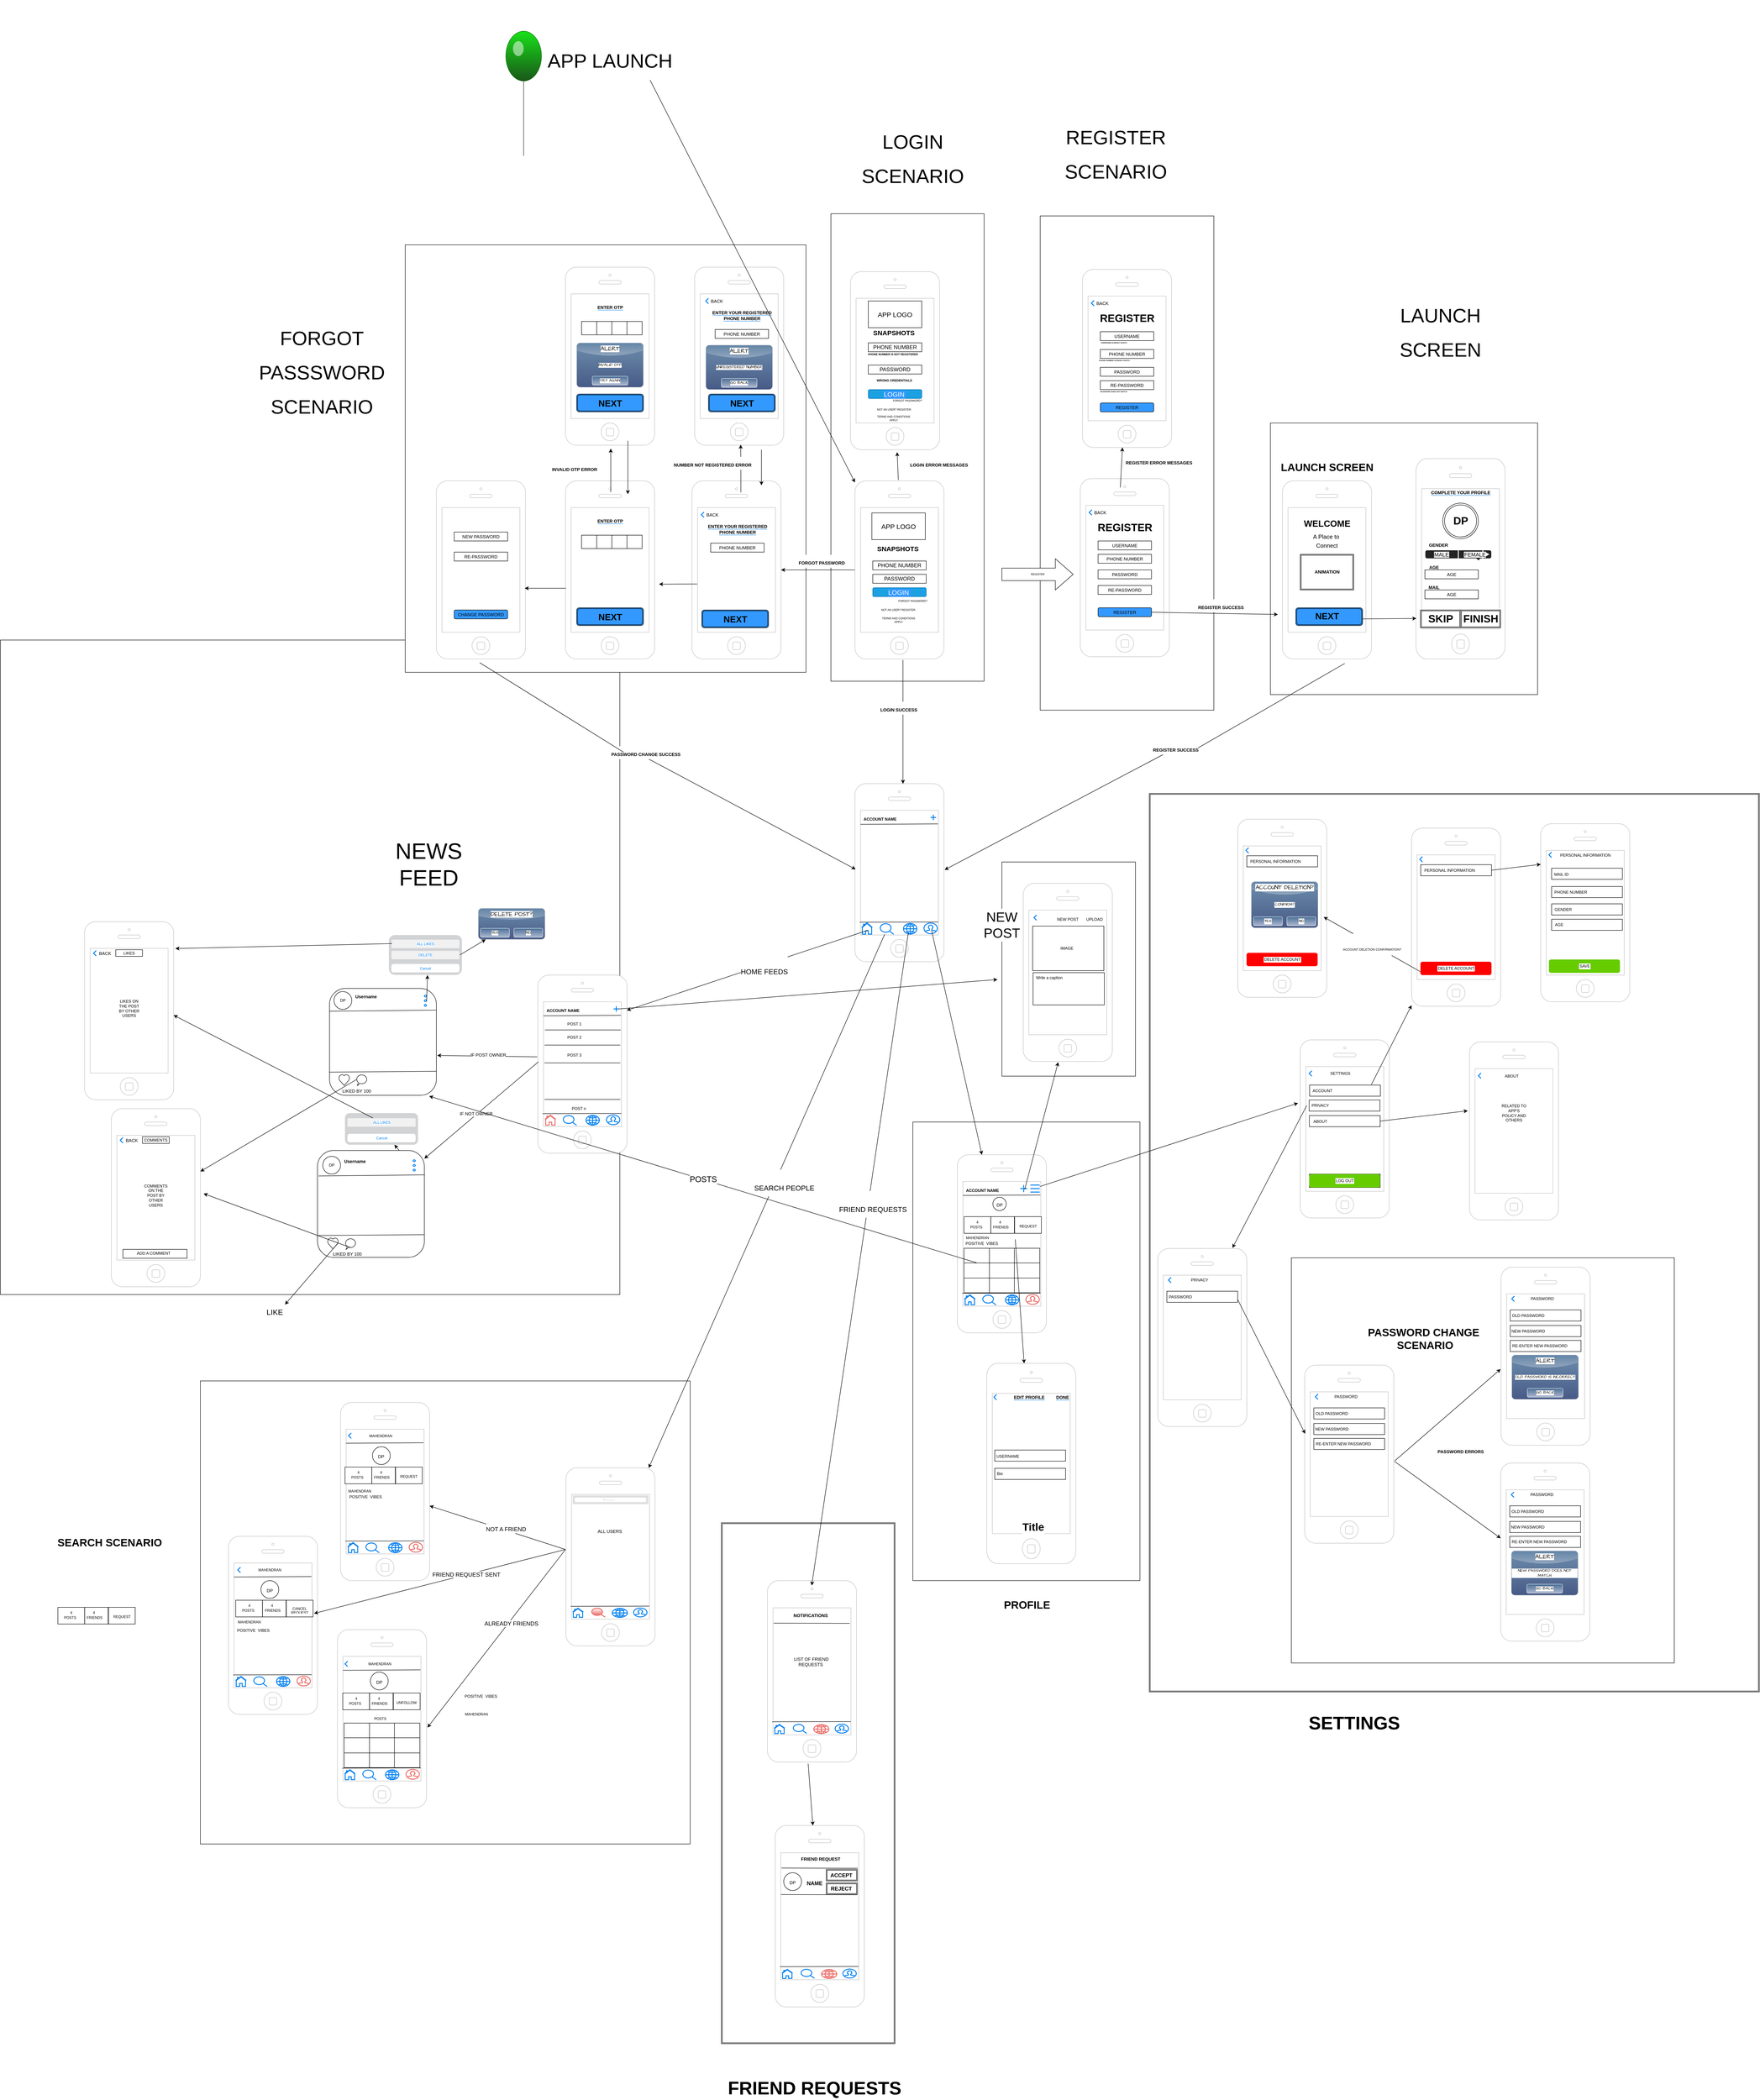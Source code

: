 <mxfile version="20.6.0" type="device"><diagram id="cF5tLAnX-FKSabzhG2AD" name="Page-1"><mxGraphModel dx="4725" dy="3201" grid="1" gridSize="10" guides="1" tooltips="1" connect="1" arrows="1" fold="1" page="1" pageScale="1" pageWidth="1169" pageHeight="827" math="0" shadow="0"><root><mxCell id="0"/><mxCell id="1" parent="0"/><mxCell id="ZYCpXfJfCFSr0hySTyPi-913" value="" style="shape=ext;double=1;rounded=0;whiteSpace=wrap;html=1;glass=0;labelBackgroundColor=#FFFFFF;labelBorderColor=#FFFFFF;fillStyle=solid;strokeColor=#000000;fontFamily=Helvetica;fontSize=8;fontColor=#000000;fillColor=#FFFFFF;gradientColor=#FFFFFF;" parent="1" vertex="1"><mxGeometry x="-100" y="2390" width="390" height="1170" as="geometry"/></mxCell><mxCell id="ZYCpXfJfCFSr0hySTyPi-908" value="" style="rounded=0;whiteSpace=wrap;html=1;glass=0;labelBackgroundColor=#FFFFFF;labelBorderColor=#FFFFFF;fillStyle=solid;strokeColor=#000000;fontFamily=Helvetica;fontSize=8;fontColor=#000000;fillColor=#FFFFFF;gradientColor=#FFFFFF;" parent="1" vertex="1"><mxGeometry x="330" y="1490" width="510" height="1030" as="geometry"/></mxCell><mxCell id="ZYCpXfJfCFSr0hySTyPi-850" value="" style="rounded=0;whiteSpace=wrap;html=1;glass=0;labelBackgroundColor=#FFFFFF;labelBorderColor=#FFFFFF;fillStyle=solid;strokeColor=#000000;fontFamily=Helvetica;fontSize=13;fontColor=#000000;fillColor=#FFFFFF;gradientColor=#FFFFFF;" parent="1" vertex="1"><mxGeometry x="-1270" y="2071.5" width="1100" height="1040" as="geometry"/></mxCell><mxCell id="ZYCpXfJfCFSr0hySTyPi-702" value="" style="shape=ext;double=1;rounded=0;whiteSpace=wrap;html=1;glass=0;labelBackgroundColor=#FFFFFF;labelBorderColor=#FFFFFF;fillStyle=solid;strokeColor=#000000;fontFamily=Helvetica;fontSize=31;fontColor=#000000;fillColor=#FFFFFF;gradientColor=#FFFFFF;" parent="1" vertex="1"><mxGeometry x="861" y="752" width="1370" height="2018" as="geometry"/></mxCell><mxCell id="ZYCpXfJfCFSr0hySTyPi-697" value="" style="rounded=0;whiteSpace=wrap;html=1;glass=0;labelBackgroundColor=#CC0000;labelBorderColor=#FFFFFF;fillStyle=solid;strokeColor=#000000;fontFamily=Helvetica;fontSize=31;fontColor=#000000;fillColor=#FFFFFF;gradientColor=#FFFFFF;" parent="1" vertex="1"><mxGeometry x="1180" y="1795" width="860" height="910" as="geometry"/></mxCell><mxCell id="ZYCpXfJfCFSr0hySTyPi-594" value="" style="rounded=0;whiteSpace=wrap;html=1;glass=0;labelBackgroundColor=#FFFFFF;labelBorderColor=#FFFFFF;fillStyle=solid;strokeColor=#000000;fontFamily=Helvetica;fontSize=9;fontColor=#000000;fillColor=#FFFFFF;gradientColor=#FFFFFF;" parent="1" vertex="1"><mxGeometry x="530" y="906" width="300" height="481" as="geometry"/></mxCell><mxCell id="ZYCpXfJfCFSr0hySTyPi-473" value="" style="rounded=0;whiteSpace=wrap;html=1;glass=0;labelBackgroundColor=#FFFFFF;fillStyle=solid;fontFamily=Helvetica;fontSize=44;fontColor=#000000;fillColor=#FFFFFF;" parent="1" vertex="1"><mxGeometry x="-1719" y="407.5" width="1391" height="1470" as="geometry"/></mxCell><mxCell id="ZYCpXfJfCFSr0hySTyPi-466" value="" style="rounded=0;whiteSpace=wrap;html=1;glass=0;labelBackgroundColor=#FFFFFF;fillStyle=solid;fontFamily=Helvetica;fontSize=44;fontColor=#000000;fillColor=#FFFFFF;" parent="1" vertex="1"><mxGeometry x="146" y="-550" width="344" height="1050" as="geometry"/></mxCell><mxCell id="ZYCpXfJfCFSr0hySTyPi-461" value="" style="rounded=0;whiteSpace=wrap;html=1;glass=0;labelBackgroundColor=#FFFFFF;fillStyle=solid;fontFamily=Helvetica;fontSize=9;fontColor=#000000;fillColor=#FFFFFF;" parent="1" vertex="1"><mxGeometry x="-810" y="-480" width="900" height="960" as="geometry"/></mxCell><mxCell id="ZYCpXfJfCFSr0hySTyPi-459" value="" style="rounded=0;whiteSpace=wrap;html=1;glass=0;labelBackgroundColor=#FFFFFF;fillStyle=solid;fontFamily=Helvetica;fontSize=9;fontColor=#000000;fillColor=#FFFFFF;" parent="1" vertex="1"><mxGeometry x="1133" y="-80" width="600" height="610" as="geometry"/></mxCell><mxCell id="ZYCpXfJfCFSr0hySTyPi-458" value="" style="rounded=0;whiteSpace=wrap;html=1;glass=0;labelBackgroundColor=#FFFFFF;fillStyle=solid;fontFamily=Helvetica;fontSize=9;fontColor=#000000;fillColor=#FFFFFF;" parent="1" vertex="1"><mxGeometry x="616" y="-545" width="390" height="1110" as="geometry"/></mxCell><mxCell id="ZYCpXfJfCFSr0hySTyPi-215" value="" style="edgeStyle=orthogonalEdgeStyle;rounded=0;orthogonalLoop=1;jettySize=auto;html=1;fontFamily=Helvetica;fontSize=10;fontColor=#000000;" parent="1" source="ZYCpXfJfCFSr0hySTyPi-1" target="ZYCpXfJfCFSr0hySTyPi-159" edge="1"><mxGeometry relative="1" as="geometry"/></mxCell><mxCell id="ZYCpXfJfCFSr0hySTyPi-1" value="" style="html=1;verticalLabelPosition=bottom;labelBackgroundColor=#ffffff;verticalAlign=top;shadow=0;dashed=0;strokeWidth=1;shape=mxgraph.ios7.misc.iphone;strokeColor=#c0c0c0;" parent="1" vertex="1"><mxGeometry x="200" y="50" width="200" height="400" as="geometry"/></mxCell><mxCell id="ZYCpXfJfCFSr0hySTyPi-4" value="PASSWORD" style="rounded=0;whiteSpace=wrap;html=1;fontFamily=Helvetica;" parent="1" vertex="1"><mxGeometry x="240" y="260" width="120" height="20" as="geometry"/></mxCell><mxCell id="ZYCpXfJfCFSr0hySTyPi-5" value="PHONE NUMBER" style="rounded=0;whiteSpace=wrap;html=1;fontFamily=Helvetica;labelBackgroundColor=default;glass=0;" parent="1" vertex="1"><mxGeometry x="-124" y="185" width="120" height="20" as="geometry"/></mxCell><mxCell id="ZYCpXfJfCFSr0hySTyPi-6" value="&lt;font style=&quot;font-size: 15px;&quot;&gt;SNAPSHOTS&lt;/font&gt;" style="text;strokeColor=none;fillColor=none;html=1;fontSize=24;fontStyle=1;verticalAlign=middle;align=center;labelBackgroundColor=default;fontFamily=Helvetica;" parent="1" vertex="1"><mxGeometry x="246" y="195" width="100" height="10" as="geometry"/></mxCell><mxCell id="ZYCpXfJfCFSr0hySTyPi-7" value="APP LOGO&lt;br&gt;" style="rounded=0;whiteSpace=wrap;html=1;labelBackgroundColor=default;fontFamily=Helvetica;fontSize=15;" parent="1" vertex="1"><mxGeometry x="238" y="122" width="120" height="60" as="geometry"/></mxCell><mxCell id="ZYCpXfJfCFSr0hySTyPi-9" value="LOGIN&amp;nbsp;" style="rounded=1;whiteSpace=wrap;html=1;labelBackgroundColor=#3399FF;fontFamily=Helvetica;fontSize=15;fillColor=#1ba1e2;strokeColor=#006EAF;fontColor=#ffffff;" parent="1" vertex="1"><mxGeometry x="240" y="290" width="120" height="20" as="geometry"/></mxCell><UserObject label="FORGOT PASSWORD?" placeholders="1" name="Variable" id="ZYCpXfJfCFSr0hySTyPi-13"><mxCell style="text;html=1;strokeColor=none;fillColor=none;align=center;verticalAlign=middle;whiteSpace=wrap;overflow=hidden;labelBackgroundColor=default;fontFamily=Helvetica;fontSize=6;" parent="1" vertex="1"><mxGeometry x="290" y="310" width="80" height="20" as="geometry"/></mxCell></UserObject><UserObject label="NOT AN USER? REGISTER." placeholders="1" name="Variable" id="ZYCpXfJfCFSr0hySTyPi-14"><mxCell style="text;html=1;strokeColor=none;fillColor=none;align=center;verticalAlign=middle;whiteSpace=wrap;overflow=hidden;labelBackgroundColor=default;fontFamily=Helvetica;fontSize=6;" parent="1" vertex="1"><mxGeometry x="258" y="330" width="80" height="20" as="geometry"/></mxCell></UserObject><UserObject label="TERMS AND CONDITIONS APPLY" placeholders="1" name="Variable" id="ZYCpXfJfCFSr0hySTyPi-15"><mxCell style="text;html=1;strokeColor=none;fillColor=none;align=center;verticalAlign=middle;whiteSpace=wrap;overflow=hidden;labelBackgroundColor=default;fontFamily=Helvetica;fontSize=6;" parent="1" vertex="1"><mxGeometry x="258" y="353" width="80" height="20" as="geometry"/></mxCell></UserObject><mxCell id="ZYCpXfJfCFSr0hySTyPi-16" value="" style="html=1;verticalLabelPosition=bottom;labelBackgroundColor=#ffffff;verticalAlign=top;shadow=0;dashed=0;strokeWidth=1;shape=mxgraph.ios7.misc.iphone;strokeColor=#c0c0c0;fontFamily=Helvetica;fontSize=6;" parent="1" vertex="1"><mxGeometry x="706" y="45" width="200" height="400" as="geometry"/></mxCell><mxCell id="ZYCpXfJfCFSr0hySTyPi-17" value="REGISTER" style="html=1;shadow=0;dashed=0;align=center;verticalAlign=middle;shape=mxgraph.arrows2.arrow;dy=0.6;dx=40;notch=0;labelBackgroundColor=default;fontFamily=Helvetica;fontSize=6;" parent="1" vertex="1"><mxGeometry x="530" y="225" width="160" height="70" as="geometry"/></mxCell><mxCell id="ZYCpXfJfCFSr0hySTyPi-20" value="" style="html=1;verticalLabelPosition=bottom;labelBackgroundColor=#ffffff;verticalAlign=top;shadow=0;dashed=0;strokeWidth=2;shape=mxgraph.ios7.misc.left;strokeColor=#0080f0;fontFamily=Helvetica;fontSize=6;" parent="1" vertex="1"><mxGeometry x="726" y="115" width="6" height="12" as="geometry"/></mxCell><UserObject label="&lt;font style=&quot;font-size: 10px;&quot;&gt;BACK&lt;/font&gt;" placeholders="1" name="Variable" id="ZYCpXfJfCFSr0hySTyPi-23"><mxCell style="text;html=1;strokeColor=none;fillColor=none;align=center;verticalAlign=middle;whiteSpace=wrap;overflow=hidden;labelBackgroundColor=default;fontFamily=Helvetica;fontSize=7;" parent="1" vertex="1"><mxGeometry x="711" y="111" width="80" height="20" as="geometry"/></mxCell></UserObject><mxCell id="ZYCpXfJfCFSr0hySTyPi-24" value="REGISTER" style="text;strokeColor=none;fillColor=none;html=1;fontSize=24;fontStyle=1;verticalAlign=middle;align=center;labelBackgroundColor=default;fontFamily=Helvetica;" parent="1" vertex="1"><mxGeometry x="756" y="135" width="100" height="40" as="geometry"/></mxCell><mxCell id="ZYCpXfJfCFSr0hySTyPi-26" value="USERNAME" style="rounded=0;whiteSpace=wrap;html=1;labelBackgroundColor=default;fontFamily=Helvetica;fontSize=10;" parent="1" vertex="1"><mxGeometry x="746" y="185" width="120" height="20" as="geometry"/></mxCell><mxCell id="ZYCpXfJfCFSr0hySTyPi-27" value="PASSWORD" style="rounded=0;whiteSpace=wrap;html=1;labelBackgroundColor=default;fontFamily=Helvetica;fontSize=10;" parent="1" vertex="1"><mxGeometry x="746" y="250" width="120" height="20" as="geometry"/></mxCell><mxCell id="ZYCpXfJfCFSr0hySTyPi-28" value="PHONE NUMBER" style="rounded=0;whiteSpace=wrap;html=1;labelBackgroundColor=default;fontFamily=Helvetica;fontSize=10;" parent="1" vertex="1"><mxGeometry x="746" y="215" width="120" height="20" as="geometry"/></mxCell><mxCell id="ZYCpXfJfCFSr0hySTyPi-29" style="edgeStyle=orthogonalEdgeStyle;rounded=0;orthogonalLoop=1;jettySize=auto;html=1;exitX=0.5;exitY=1;exitDx=0;exitDy=0;fontFamily=Helvetica;fontSize=10;" parent="1" source="ZYCpXfJfCFSr0hySTyPi-26" target="ZYCpXfJfCFSr0hySTyPi-26" edge="1"><mxGeometry relative="1" as="geometry"/></mxCell><mxCell id="ZYCpXfJfCFSr0hySTyPi-30" value="RE-PASSWORD" style="rounded=0;whiteSpace=wrap;html=1;glass=0;labelBackgroundColor=default;fontFamily=Helvetica;fontSize=10;" parent="1" vertex="1"><mxGeometry x="746" y="285" width="120" height="20" as="geometry"/></mxCell><mxCell id="ZYCpXfJfCFSr0hySTyPi-31" value="REGISTER" style="rounded=1;whiteSpace=wrap;html=1;glass=0;labelBackgroundColor=#3399FF;fontFamily=Helvetica;fontSize=10;fillColor=#3399FF;fillStyle=solid;" parent="1" vertex="1"><mxGeometry x="746" y="335" width="120" height="20" as="geometry"/></mxCell><mxCell id="ZYCpXfJfCFSr0hySTyPi-32" value="" style="html=1;verticalLabelPosition=bottom;labelBackgroundColor=#ffffff;verticalAlign=top;shadow=0;dashed=0;strokeWidth=1;shape=mxgraph.ios7.misc.iphone;strokeColor=#c0c0c0;rounded=0;glass=0;fontFamily=Helvetica;fontSize=10;" parent="1" vertex="1"><mxGeometry x="1160" y="50" width="200" height="400" as="geometry"/></mxCell><mxCell id="ZYCpXfJfCFSr0hySTyPi-36" value="WELCOME" style="text;strokeColor=none;fillColor=none;html=1;fontSize=20;fontStyle=1;verticalAlign=middle;align=center;rounded=1;glass=0;labelBackgroundColor=#FFFFFF;fillStyle=solid;fontFamily=Helvetica;" parent="1" vertex="1"><mxGeometry x="1210" y="125" width="100" height="40" as="geometry"/></mxCell><UserObject label="A Place to&amp;nbsp;&lt;br&gt;connect&lt;br&gt;" placeholders="1" name="Variable" id="ZYCpXfJfCFSr0hySTyPi-39"><mxCell style="text;html=1;strokeColor=none;fillColor=none;align=center;verticalAlign=middle;whiteSpace=wrap;overflow=hidden;rounded=1;glass=0;labelBackgroundColor=#FFFFFF;fillStyle=solid;fontFamily=Helvetica;fontSize=13;" parent="1" vertex="1"><mxGeometry x="1220" y="165" width="80" height="20" as="geometry"/></mxCell></UserObject><UserObject label="Connect" placeholders="1" name="Variable" id="ZYCpXfJfCFSr0hySTyPi-40"><mxCell style="text;html=1;strokeColor=none;fillColor=none;align=center;verticalAlign=middle;whiteSpace=wrap;overflow=hidden;rounded=1;glass=0;labelBackgroundColor=#FFFFFF;fillStyle=solid;fontFamily=Helvetica;fontSize=13;" parent="1" vertex="1"><mxGeometry x="1220" y="185" width="80" height="20" as="geometry"/></mxCell></UserObject><mxCell id="ZYCpXfJfCFSr0hySTyPi-48" value="" style="html=1;verticalLabelPosition=bottom;labelBackgroundColor=#ffffff;verticalAlign=top;shadow=0;dashed=0;strokeWidth=1;shape=mxgraph.ios7.misc.iphone;strokeColor=#c0c0c0;fontFamily=Helvetica;fontSize=6;" parent="1" vertex="1"><mxGeometry x="711" y="-425" width="200" height="400" as="geometry"/></mxCell><mxCell id="ZYCpXfJfCFSr0hySTyPi-49" value="" style="html=1;verticalLabelPosition=bottom;labelBackgroundColor=#ffffff;verticalAlign=top;shadow=0;dashed=0;strokeWidth=2;shape=mxgraph.ios7.misc.left;strokeColor=#0080f0;fontFamily=Helvetica;fontSize=6;" parent="1" vertex="1"><mxGeometry x="731" y="-355" width="6" height="12" as="geometry"/></mxCell><UserObject label="&lt;font style=&quot;font-size: 10px;&quot;&gt;BACK&lt;/font&gt;" placeholders="1" name="Variable" id="ZYCpXfJfCFSr0hySTyPi-50"><mxCell style="text;html=1;strokeColor=none;fillColor=none;align=center;verticalAlign=middle;whiteSpace=wrap;overflow=hidden;labelBackgroundColor=default;fontFamily=Helvetica;fontSize=7;" parent="1" vertex="1"><mxGeometry x="716" y="-359" width="80" height="20" as="geometry"/></mxCell></UserObject><mxCell id="ZYCpXfJfCFSr0hySTyPi-51" value="REGISTER" style="text;strokeColor=none;fillColor=none;html=1;fontSize=24;fontStyle=1;verticalAlign=middle;align=center;labelBackgroundColor=default;fontFamily=Helvetica;" parent="1" vertex="1"><mxGeometry x="761" y="-335" width="100" height="40" as="geometry"/></mxCell><mxCell id="ZYCpXfJfCFSr0hySTyPi-52" value="USERNAME" style="rounded=0;whiteSpace=wrap;html=1;labelBackgroundColor=default;fontFamily=Helvetica;fontSize=10;" parent="1" vertex="1"><mxGeometry x="751" y="-285" width="120" height="20" as="geometry"/></mxCell><mxCell id="ZYCpXfJfCFSr0hySTyPi-53" value="PASSWORD" style="rounded=0;whiteSpace=wrap;html=1;labelBackgroundColor=default;fontFamily=Helvetica;fontSize=10;" parent="1" vertex="1"><mxGeometry x="751" y="-205" width="120" height="20" as="geometry"/></mxCell><mxCell id="ZYCpXfJfCFSr0hySTyPi-54" value="PHONE NUMBER" style="rounded=0;whiteSpace=wrap;html=1;labelBackgroundColor=default;fontFamily=Helvetica;fontSize=10;" parent="1" vertex="1"><mxGeometry x="751" y="-245" width="120" height="20" as="geometry"/></mxCell><mxCell id="ZYCpXfJfCFSr0hySTyPi-55" style="edgeStyle=orthogonalEdgeStyle;rounded=0;orthogonalLoop=1;jettySize=auto;html=1;exitX=0.5;exitY=1;exitDx=0;exitDy=0;fontFamily=Helvetica;fontSize=10;" parent="1" source="ZYCpXfJfCFSr0hySTyPi-52" target="ZYCpXfJfCFSr0hySTyPi-52" edge="1"><mxGeometry relative="1" as="geometry"/></mxCell><mxCell id="ZYCpXfJfCFSr0hySTyPi-56" value="RE-PASSWORD" style="rounded=0;whiteSpace=wrap;html=1;glass=0;labelBackgroundColor=default;fontFamily=Helvetica;fontSize=10;" parent="1" vertex="1"><mxGeometry x="751" y="-175" width="120" height="20" as="geometry"/></mxCell><mxCell id="ZYCpXfJfCFSr0hySTyPi-57" value="REGISTER" style="rounded=1;whiteSpace=wrap;html=1;glass=0;labelBackgroundColor=#3399FF;fontFamily=Helvetica;fontSize=10;fillColor=#3399FF;fillStyle=solid;" parent="1" vertex="1"><mxGeometry x="751" y="-125" width="120" height="20" as="geometry"/></mxCell><mxCell id="ZYCpXfJfCFSr0hySTyPi-62" value="USERNAME ALREADY EXISTS" style="text;strokeColor=none;fillColor=none;html=1;fontSize=4;fontStyle=1;verticalAlign=middle;align=center;rounded=1;glass=0;labelBackgroundColor=#FFFFFF;fillStyle=solid;fontFamily=Helvetica;" parent="1" vertex="1"><mxGeometry x="731" y="-265" width="100" height="10" as="geometry"/></mxCell><mxCell id="ZYCpXfJfCFSr0hySTyPi-63" value="PHONE NUMBER ALREADY EXISTS" style="text;strokeColor=none;fillColor=none;html=1;fontSize=4;fontStyle=1;verticalAlign=middle;align=center;rounded=1;glass=0;labelBackgroundColor=#FFFFFF;fillStyle=solid;fontFamily=Helvetica;" parent="1" vertex="1"><mxGeometry x="732" y="-225" width="100" height="10" as="geometry"/></mxCell><mxCell id="ZYCpXfJfCFSr0hySTyPi-64" value="PASSWORD DOES NOT MATCH&amp;nbsp;" style="text;strokeColor=none;fillColor=none;html=1;fontSize=4;fontStyle=1;verticalAlign=middle;align=center;rounded=1;glass=0;labelBackgroundColor=#FFFFFF;fillStyle=solid;fontFamily=Helvetica;" parent="1" vertex="1"><mxGeometry x="731" y="-155" width="100" height="10" as="geometry"/></mxCell><mxCell id="ZYCpXfJfCFSr0hySTyPi-65" value="" style="endArrow=classic;html=1;rounded=0;fontFamily=Helvetica;fontSize=4;" parent="1" target="ZYCpXfJfCFSr0hySTyPi-48" edge="1"><mxGeometry width="50" height="50" relative="1" as="geometry"><mxPoint x="796" y="65" as="sourcePoint"/><mxPoint x="846" y="15" as="targetPoint"/></mxGeometry></mxCell><mxCell id="ZYCpXfJfCFSr0hySTyPi-71" value="" style="endArrow=classic;html=1;rounded=0;fontFamily=Helvetica;fontSize=10;exitX=1;exitY=0.5;exitDx=0;exitDy=0;entryX=0.028;entryY=0.705;entryDx=0;entryDy=0;entryPerimeter=0;" parent="1" source="ZYCpXfJfCFSr0hySTyPi-31" target="ZYCpXfJfCFSr0hySTyPi-459" edge="1"><mxGeometry width="50" height="50" relative="1" as="geometry"><mxPoint x="590" y="170" as="sourcePoint"/><mxPoint x="890" y="350" as="targetPoint"/></mxGeometry></mxCell><mxCell id="ZYCpXfJfCFSr0hySTyPi-73" value="" style="shape=ext;double=1;rounded=0;whiteSpace=wrap;html=1;glass=0;labelBackgroundColor=#FFFFFF;fillStyle=solid;fontFamily=Helvetica;fontSize=10;fillColor=#FFFFFF;" parent="1" vertex="1"><mxGeometry x="1200" y="215" width="120" height="80" as="geometry"/></mxCell><mxCell id="ZYCpXfJfCFSr0hySTyPi-74" value="&lt;font style=&quot;font-size: 10px;&quot;&gt;ANIMATION&lt;/font&gt;" style="text;strokeColor=none;fillColor=none;html=1;fontSize=24;fontStyle=1;verticalAlign=middle;align=center;rounded=1;glass=0;labelBackgroundColor=#FFFFFF;fillStyle=solid;fontFamily=Helvetica;" parent="1" vertex="1"><mxGeometry x="1210" y="230" width="100" height="40" as="geometry"/></mxCell><mxCell id="ZYCpXfJfCFSr0hySTyPi-75" value="" style="shape=ext;double=1;rounded=1;whiteSpace=wrap;html=1;glass=0;labelBackgroundColor=#FFFFFF;fillStyle=solid;fontFamily=Helvetica;fontSize=10;fillColor=#3399FF;" parent="1" vertex="1"><mxGeometry x="1190" y="335" width="150" height="40" as="geometry"/></mxCell><mxCell id="ZYCpXfJfCFSr0hySTyPi-76" value="&lt;font style=&quot;font-size: 20px;&quot;&gt;NEXT&lt;/font&gt;" style="text;strokeColor=none;fillColor=none;html=1;fontSize=24;fontStyle=1;verticalAlign=middle;align=center;rounded=1;glass=0;labelBackgroundColor=#3399FF;fillStyle=solid;fontFamily=Helvetica;" parent="1" vertex="1"><mxGeometry x="1210" y="333" width="100" height="40" as="geometry"/></mxCell><mxCell id="ZYCpXfJfCFSr0hySTyPi-80" value="LAUNCH SCREEN" style="text;strokeColor=none;fillColor=none;html=1;fontSize=24;fontStyle=1;verticalAlign=middle;align=center;rounded=1;glass=0;labelBackgroundColor=#FFFFFF;fillStyle=solid;fontFamily=Helvetica;" parent="1" vertex="1"><mxGeometry x="1210" width="100" height="40" as="geometry"/></mxCell><mxCell id="ZYCpXfJfCFSr0hySTyPi-82" value="" style="html=1;verticalLabelPosition=bottom;labelBackgroundColor=#ffffff;verticalAlign=top;shadow=0;dashed=0;strokeWidth=1;shape=mxgraph.ios7.misc.iphone;strokeColor=#c0c0c0;fontFamily=Helvetica;fontSize=6;" parent="1" vertex="1"><mxGeometry x="1460" width="200" height="450" as="geometry"/></mxCell><mxCell id="ZYCpXfJfCFSr0hySTyPi-83" value="&lt;span style=&quot;background-color: rgb(255, 255, 255); font-size: 10px;&quot;&gt;COMPLETE YOUR PROFILE&lt;/span&gt;" style="text;strokeColor=none;fillColor=none;html=1;fontSize=10;fontStyle=1;verticalAlign=middle;align=center;rounded=1;glass=0;labelBackgroundColor=#3399FF;fillStyle=solid;fontFamily=Helvetica;" parent="1" vertex="1"><mxGeometry x="1510" y="56" width="100" height="40" as="geometry"/></mxCell><mxCell id="ZYCpXfJfCFSr0hySTyPi-84" value="" style="ellipse;shape=doubleEllipse;whiteSpace=wrap;html=1;aspect=fixed;rounded=1;glass=0;labelBackgroundColor=#FFFFFF;fillStyle=solid;fontFamily=Helvetica;fontSize=10;fillColor=#FFFFFF;" parent="1" vertex="1"><mxGeometry x="1520" y="100" width="80" height="80" as="geometry"/></mxCell><mxCell id="ZYCpXfJfCFSr0hySTyPi-85" value="DP" style="text;strokeColor=none;fillColor=none;html=1;fontSize=24;fontStyle=1;verticalAlign=middle;align=center;rounded=1;glass=0;labelBackgroundColor=#FFFFFF;fillStyle=solid;fontFamily=Helvetica;" parent="1" vertex="1"><mxGeometry x="1510" y="120" width="100" height="40" as="geometry"/></mxCell><mxCell id="ZYCpXfJfCFSr0hySTyPi-93" value="" style="html=1;strokeWidth=2;shadow=0;dashed=0;shape=mxgraph.ios7ui.selectBar;dx=120;dy=5;dx2=75;size=5;strokeColor=#ffffff;fillColor=#222222;gradientColor=none;sketch=0;hachureGap=4;pointerEvents=0;fontFamily=Architects Daughter;fontSource=https%3A%2F%2Ffonts.googleapis.com%2Fcss%3Ffamily%3DArchitects%2BDaughter;fontSize=20;rounded=1;glass=0;labelBackgroundColor=#FFFFFF;fillStyle=solid;" parent="1" vertex="1"><mxGeometry x="1480" y="205" width="150" height="20" as="geometry"/></mxCell><mxCell id="ZYCpXfJfCFSr0hySTyPi-94" value="MALE" style="shape=rect;fillColor=none;strokeColor=none;fontColor=#000000;fontSize=12;fontFamily=Helvetica;perimeter=none;resizeHeight=1;sketch=0;hachureGap=4;pointerEvents=0;fontSource=https%3A%2F%2Ffonts.googleapis.com%2Fcss%3Ffamily%3DArchitects%2BDaughter;rounded=1;glass=0;labelBackgroundColor=#FFFFFF;fillStyle=solid;" parent="ZYCpXfJfCFSr0hySTyPi-93" vertex="1"><mxGeometry width="75" height="20" relative="1" as="geometry"/></mxCell><mxCell id="ZYCpXfJfCFSr0hySTyPi-95" value="FEMALE" style="shape=rect;fillColor=none;strokeColor=none;fontColor=#000000;fontSize=12;fontFamily=Helvetica;perimeter=none;resizeHeight=1;sketch=0;hachureGap=4;pointerEvents=0;fontSource=https%3A%2F%2Ffonts.googleapis.com%2Fcss%3Ffamily%3DArchitects%2BDaughter;rounded=1;glass=0;labelBackgroundColor=#FFFFFF;fillStyle=solid;" parent="ZYCpXfJfCFSr0hySTyPi-93" vertex="1"><mxGeometry width="75" height="20" relative="1" as="geometry"><mxPoint x="75" as="offset"/></mxGeometry></mxCell><mxCell id="ZYCpXfJfCFSr0hySTyPi-97" value="&lt;font style=&quot;font-size: 10px;&quot;&gt;GENDER&lt;/font&gt;" style="text;strokeColor=none;fillColor=none;html=1;fontSize=24;fontStyle=1;verticalAlign=middle;align=center;rounded=1;glass=0;labelBackgroundColor=#FFFFFF;fillStyle=solid;fontFamily=Helvetica;fontColor=#000000;" parent="1" vertex="1"><mxGeometry x="1460" y="185" width="100" height="10" as="geometry"/></mxCell><mxCell id="ZYCpXfJfCFSr0hySTyPi-100" value="&lt;span style=&quot;font-size: 10px;&quot;&gt;AGE&lt;/span&gt;" style="text;strokeColor=none;fillColor=none;html=1;fontSize=24;fontStyle=1;verticalAlign=middle;align=center;rounded=1;glass=0;labelBackgroundColor=#FFFFFF;fillStyle=solid;fontFamily=Helvetica;fontColor=#000000;" parent="1" vertex="1"><mxGeometry x="1450" y="235" width="100" height="10" as="geometry"/></mxCell><mxCell id="ZYCpXfJfCFSr0hySTyPi-101" value="AGE" style="rounded=0;whiteSpace=wrap;html=1;glass=0;labelBackgroundColor=default;fontFamily=Helvetica;fontSize=10;" parent="1" vertex="1"><mxGeometry x="1480" y="250" width="120" height="20" as="geometry"/></mxCell><mxCell id="ZYCpXfJfCFSr0hySTyPi-103" value="&lt;span style=&quot;font-size: 10px;&quot;&gt;MAIL&lt;/span&gt;" style="text;strokeColor=none;fillColor=none;html=1;fontSize=24;fontStyle=1;verticalAlign=middle;align=center;rounded=1;glass=0;labelBackgroundColor=#FFFFFF;fillStyle=solid;fontFamily=Helvetica;fontColor=#000000;" parent="1" vertex="1"><mxGeometry x="1450" y="280" width="100" height="10" as="geometry"/></mxCell><mxCell id="ZYCpXfJfCFSr0hySTyPi-106" value="AGE" style="rounded=0;whiteSpace=wrap;html=1;glass=0;labelBackgroundColor=default;fontFamily=Helvetica;fontSize=10;" parent="1" vertex="1"><mxGeometry x="1480" y="295" width="120" height="20" as="geometry"/></mxCell><mxCell id="ZYCpXfJfCFSr0hySTyPi-109" value="" style="shape=ext;double=1;rounded=0;whiteSpace=wrap;html=1;glass=0;labelBackgroundColor=#FFFFFF;fillStyle=solid;fontFamily=Helvetica;fontSize=10;fontColor=#000000;fillColor=#FFFFFF;" parent="1" vertex="1"><mxGeometry x="1470" y="340" width="90" height="40" as="geometry"/></mxCell><mxCell id="ZYCpXfJfCFSr0hySTyPi-110" value="" style="shape=ext;double=1;rounded=0;whiteSpace=wrap;html=1;glass=0;labelBackgroundColor=#FFFFFF;fillStyle=solid;fontFamily=Helvetica;fontSize=10;fontColor=#000000;fillColor=#FFFFFF;" parent="1" vertex="1"><mxGeometry x="1470" y="340" width="90" height="40" as="geometry"/></mxCell><mxCell id="ZYCpXfJfCFSr0hySTyPi-111" value="" style="shape=ext;double=1;rounded=0;whiteSpace=wrap;html=1;glass=0;labelBackgroundColor=#FFFFFF;fillStyle=solid;fontFamily=Helvetica;fontSize=10;fontColor=#000000;fillColor=#FFFFFF;" parent="1" vertex="1"><mxGeometry x="1560" y="340" width="90" height="40" as="geometry"/></mxCell><mxCell id="ZYCpXfJfCFSr0hySTyPi-112" value="SKIP" style="text;strokeColor=none;fillColor=none;html=1;fontSize=24;fontStyle=1;verticalAlign=middle;align=center;rounded=1;glass=0;labelBackgroundColor=#FFFFFF;fillStyle=solid;fontFamily=Helvetica;fontColor=#000000;" parent="1" vertex="1"><mxGeometry x="1465" y="345" width="100" height="30" as="geometry"/></mxCell><mxCell id="ZYCpXfJfCFSr0hySTyPi-113" value="FINISH" style="text;strokeColor=none;fillColor=none;html=1;fontSize=24;fontStyle=1;verticalAlign=middle;align=center;rounded=1;glass=0;labelBackgroundColor=#FFFFFF;fillStyle=solid;fontFamily=Helvetica;fontColor=#000000;" parent="1" vertex="1"><mxGeometry x="1555" y="345" width="100" height="30" as="geometry"/></mxCell><mxCell id="ZYCpXfJfCFSr0hySTyPi-114" value="" style="endArrow=classic;html=1;rounded=0;fontFamily=Helvetica;fontSize=10;fontColor=#000000;entryX=0.004;entryY=0.798;entryDx=0;entryDy=0;entryPerimeter=0;" parent="1" target="ZYCpXfJfCFSr0hySTyPi-82" edge="1"><mxGeometry width="50" height="50" relative="1" as="geometry"><mxPoint x="1340" y="360" as="sourcePoint"/><mxPoint x="1170" y="330" as="targetPoint"/></mxGeometry></mxCell><mxCell id="ZYCpXfJfCFSr0hySTyPi-115" value="" style="html=1;verticalLabelPosition=bottom;labelBackgroundColor=#ffffff;verticalAlign=top;shadow=0;dashed=0;strokeWidth=1;shape=mxgraph.ios7.misc.iphone;strokeColor=#c0c0c0;" parent="1" vertex="1"><mxGeometry x="190" y="-420" width="200" height="400" as="geometry"/></mxCell><mxCell id="ZYCpXfJfCFSr0hySTyPi-116" value="PASSWORD" style="rounded=0;whiteSpace=wrap;html=1;fontFamily=Helvetica;" parent="1" vertex="1"><mxGeometry x="230" y="-210" width="120" height="20" as="geometry"/></mxCell><mxCell id="ZYCpXfJfCFSr0hySTyPi-117" value="PHONE NUMBER" style="rounded=0;whiteSpace=wrap;html=1;fontFamily=Helvetica;labelBackgroundColor=default;glass=0;" parent="1" vertex="1"><mxGeometry x="230" y="-260" width="120" height="20" as="geometry"/></mxCell><mxCell id="ZYCpXfJfCFSr0hySTyPi-118" value="&lt;font style=&quot;font-size: 15px;&quot;&gt;SNAPSHOTS&lt;/font&gt;" style="text;strokeColor=none;fillColor=none;html=1;fontSize=24;fontStyle=1;verticalAlign=middle;align=center;labelBackgroundColor=default;fontFamily=Helvetica;" parent="1" vertex="1"><mxGeometry x="237" y="-290" width="100" height="10" as="geometry"/></mxCell><mxCell id="ZYCpXfJfCFSr0hySTyPi-119" value="APP LOGO&lt;br&gt;" style="rounded=0;whiteSpace=wrap;html=1;labelBackgroundColor=default;fontFamily=Helvetica;fontSize=15;" parent="1" vertex="1"><mxGeometry x="230" y="-354" width="120" height="60" as="geometry"/></mxCell><mxCell id="ZYCpXfJfCFSr0hySTyPi-120" value="LOGIN&amp;nbsp;" style="rounded=1;whiteSpace=wrap;html=1;labelBackgroundColor=#3399FF;fontFamily=Helvetica;fontSize=15;fillColor=#1ba1e2;strokeColor=#006EAF;fontColor=#ffffff;" parent="1" vertex="1"><mxGeometry x="230" y="-155" width="120" height="20" as="geometry"/></mxCell><UserObject label="FORGOT PASSWORD?" placeholders="1" name="Variable" id="ZYCpXfJfCFSr0hySTyPi-121"><mxCell style="text;html=1;strokeColor=none;fillColor=none;align=center;verticalAlign=middle;whiteSpace=wrap;overflow=hidden;labelBackgroundColor=default;fontFamily=Helvetica;fontSize=6;" parent="1" vertex="1"><mxGeometry x="278" y="-140" width="80" height="20" as="geometry"/></mxCell></UserObject><UserObject label="NOT AN USER? REGISTER." placeholders="1" name="Variable" id="ZYCpXfJfCFSr0hySTyPi-122"><mxCell style="text;html=1;strokeColor=none;fillColor=none;align=center;verticalAlign=middle;whiteSpace=wrap;overflow=hidden;labelBackgroundColor=default;fontFamily=Helvetica;fontSize=6;" parent="1" vertex="1"><mxGeometry x="247" y="-120" width="83" height="20" as="geometry"/></mxCell></UserObject><UserObject label="TERMS AND CONDITIONS APPLY" placeholders="1" name="Variable" id="ZYCpXfJfCFSr0hySTyPi-123"><mxCell style="text;html=1;strokeColor=none;fillColor=none;align=center;verticalAlign=middle;whiteSpace=wrap;overflow=hidden;labelBackgroundColor=default;fontFamily=Helvetica;fontSize=6;" parent="1" vertex="1"><mxGeometry x="246" y="-100" width="82" height="20" as="geometry"/></mxCell></UserObject><mxCell id="ZYCpXfJfCFSr0hySTyPi-142" value="&lt;font style=&quot;font-size: 7px;&quot;&gt;WRONG CREDENTIALS&lt;/font&gt;" style="text;strokeColor=none;fillColor=none;html=1;fontSize=4;fontStyle=1;verticalAlign=middle;align=center;rounded=1;glass=0;labelBackgroundColor=#FFFFFF;fillStyle=solid;fontFamily=Helvetica;" parent="1" vertex="1"><mxGeometry x="238" y="-180" width="100" height="10" as="geometry"/></mxCell><mxCell id="ZYCpXfJfCFSr0hySTyPi-145" value="&lt;font style=&quot;font-size: 10px;&quot;&gt;&amp;nbsp;REGISTER ERROR MESSAGES&lt;/font&gt;" style="text;strokeColor=none;fillColor=none;html=1;fontSize=24;fontStyle=1;verticalAlign=middle;align=center;rounded=1;glass=0;labelBackgroundColor=#FFFFFF;fillStyle=solid;fontFamily=Helvetica;" parent="1" vertex="1"><mxGeometry x="831" y="-5" width="100" height="20" as="geometry"/></mxCell><mxCell id="ZYCpXfJfCFSr0hySTyPi-146" value="&lt;span style=&quot;font-size: 10px;&quot;&gt;FORGOT PASSWORD&lt;/span&gt;" style="text;strokeColor=none;fillColor=none;html=1;fontSize=24;fontStyle=1;verticalAlign=middle;align=center;rounded=1;glass=0;labelBackgroundColor=#FFFFFF;fillStyle=solid;fontFamily=Helvetica;" parent="1" vertex="1"><mxGeometry x="75" y="220" width="100" height="20" as="geometry"/></mxCell><mxCell id="ZYCpXfJfCFSr0hySTyPi-150" value="&lt;font style=&quot;font-size: 10px;&quot;&gt;&amp;nbsp;REGISTER SUCCESS&lt;/font&gt;" style="text;strokeColor=none;fillColor=none;html=1;fontSize=24;fontStyle=1;verticalAlign=middle;align=center;rounded=1;glass=0;labelBackgroundColor=#FFFFFF;fillStyle=solid;fontFamily=Helvetica;" parent="1" vertex="1"><mxGeometry x="970" y="320" width="100" height="20" as="geometry"/></mxCell><mxCell id="ZYCpXfJfCFSr0hySTyPi-156" value="&lt;font style=&quot;font-size: 6px;&quot;&gt;PHONE NUMBER IS NOT REGISTERER&lt;/font&gt;" style="text;strokeColor=none;fillColor=none;html=1;fontSize=4;fontStyle=1;verticalAlign=middle;align=center;rounded=1;glass=0;labelBackgroundColor=#FFFFFF;fillStyle=solid;fontFamily=Helvetica;" parent="1" vertex="1"><mxGeometry x="235" y="-239" width="100" height="10" as="geometry"/></mxCell><mxCell id="ZYCpXfJfCFSr0hySTyPi-158" value="" style="html=1;verticalLabelPosition=bottom;labelBackgroundColor=#ffffff;verticalAlign=top;shadow=0;dashed=0;strokeWidth=1;shape=mxgraph.ios7.misc.iphone;strokeColor=#c0c0c0;" parent="1" vertex="1"><mxGeometry x="-450" y="50" width="200" height="400" as="geometry"/></mxCell><mxCell id="ZYCpXfJfCFSr0hySTyPi-159" value="" style="html=1;verticalLabelPosition=bottom;labelBackgroundColor=#ffffff;verticalAlign=top;shadow=0;dashed=0;strokeWidth=1;shape=mxgraph.ios7.misc.iphone;strokeColor=#c0c0c0;" parent="1" vertex="1"><mxGeometry x="-166" y="50" width="200" height="400" as="geometry"/></mxCell><mxCell id="ZYCpXfJfCFSr0hySTyPi-161" value="&lt;span style=&quot;background-color: rgb(255, 255, 255); font-size: 10px;&quot;&gt;ENTER YOUR REGISTERED&lt;/span&gt;" style="text;strokeColor=none;fillColor=none;html=1;fontSize=10;fontStyle=1;verticalAlign=middle;align=center;rounded=1;glass=0;labelBackgroundColor=#3399FF;fillStyle=solid;fontFamily=Helvetica;" parent="1" vertex="1"><mxGeometry x="-114" y="132" width="100" height="40" as="geometry"/></mxCell><mxCell id="ZYCpXfJfCFSr0hySTyPi-162" value="&lt;span style=&quot;background-color: rgb(255, 255, 255);&quot;&gt;PHONE NUMBER&lt;/span&gt;" style="text;strokeColor=none;fillColor=none;html=1;fontSize=10;fontStyle=1;verticalAlign=middle;align=center;rounded=1;glass=0;labelBackgroundColor=#3399FF;fillStyle=solid;fontFamily=Helvetica;" parent="1" vertex="1"><mxGeometry x="-114" y="145" width="100" height="40" as="geometry"/></mxCell><mxCell id="ZYCpXfJfCFSr0hySTyPi-164" value="PHONE NUMBER" style="rounded=0;whiteSpace=wrap;html=1;labelBackgroundColor=default;fontFamily=Helvetica;fontSize=10;" parent="1" vertex="1"><mxGeometry x="-124" y="190" width="120" height="20" as="geometry"/></mxCell><mxCell id="ZYCpXfJfCFSr0hySTyPi-167" value="" style="shape=ext;double=1;rounded=1;whiteSpace=wrap;html=1;glass=0;labelBackgroundColor=#FFFFFF;fillStyle=solid;fontFamily=Helvetica;fontSize=10;fillColor=#3399FF;" parent="1" vertex="1"><mxGeometry x="-144" y="340" width="150" height="40" as="geometry"/></mxCell><mxCell id="ZYCpXfJfCFSr0hySTyPi-168" value="&lt;font style=&quot;font-size: 20px;&quot;&gt;NEXT&lt;/font&gt;" style="text;strokeColor=none;fillColor=none;html=1;fontSize=24;fontStyle=1;verticalAlign=middle;align=center;rounded=1;glass=0;labelBackgroundColor=#3399FF;fillStyle=solid;fontFamily=Helvetica;" parent="1" vertex="1"><mxGeometry x="-119" y="340" width="100" height="40" as="geometry"/></mxCell><mxCell id="ZYCpXfJfCFSr0hySTyPi-169" value="PHONE NUMBER" style="rounded=0;whiteSpace=wrap;html=1;fontFamily=Helvetica;labelBackgroundColor=default;glass=0;" parent="1" vertex="1"><mxGeometry x="240" y="230" width="120" height="20" as="geometry"/></mxCell><mxCell id="ZYCpXfJfCFSr0hySTyPi-170" value="" style="rounded=0;whiteSpace=wrap;html=1;glass=0;labelBackgroundColor=#FFFFFF;fillStyle=solid;fontFamily=Helvetica;fontSize=12;fontColor=#000000;fillColor=#FFFFFF;" parent="1" vertex="1"><mxGeometry x="-414" y="172" width="34" height="30" as="geometry"/></mxCell><mxCell id="ZYCpXfJfCFSr0hySTyPi-171" value="&lt;span style=&quot;background-color: rgb(255, 255, 255);&quot;&gt;ENTER OTP&lt;/span&gt;" style="text;strokeColor=none;fillColor=none;html=1;fontSize=10;fontStyle=1;verticalAlign=middle;align=center;rounded=1;glass=0;labelBackgroundColor=#3399FF;fillStyle=solid;fontFamily=Helvetica;" parent="1" vertex="1"><mxGeometry x="-400" y="120" width="100" height="40" as="geometry"/></mxCell><mxCell id="ZYCpXfJfCFSr0hySTyPi-172" value="" style="rounded=0;whiteSpace=wrap;html=1;glass=0;labelBackgroundColor=#FFFFFF;fillStyle=solid;fontFamily=Helvetica;fontSize=12;fontColor=#000000;fillColor=#FFFFFF;" parent="1" vertex="1"><mxGeometry x="-380" y="172" width="34" height="30" as="geometry"/></mxCell><mxCell id="ZYCpXfJfCFSr0hySTyPi-173" value="" style="rounded=0;whiteSpace=wrap;html=1;glass=0;labelBackgroundColor=#FFFFFF;fillStyle=solid;fontFamily=Helvetica;fontSize=12;fontColor=#000000;fillColor=#FFFFFF;" parent="1" vertex="1"><mxGeometry x="-346" y="172" width="34" height="30" as="geometry"/></mxCell><mxCell id="ZYCpXfJfCFSr0hySTyPi-174" value="" style="rounded=0;whiteSpace=wrap;html=1;glass=0;labelBackgroundColor=#FFFFFF;fillStyle=solid;fontFamily=Helvetica;fontSize=12;fontColor=#000000;fillColor=#FFFFFF;" parent="1" vertex="1"><mxGeometry x="-312" y="172" width="34" height="30" as="geometry"/></mxCell><mxCell id="ZYCpXfJfCFSr0hySTyPi-180" value="" style="shape=ext;double=1;rounded=1;whiteSpace=wrap;html=1;glass=0;labelBackgroundColor=#FFFFFF;fillStyle=solid;fontFamily=Helvetica;fontSize=10;fillColor=#3399FF;" parent="1" vertex="1"><mxGeometry x="-425" y="335" width="150" height="40" as="geometry"/></mxCell><mxCell id="ZYCpXfJfCFSr0hySTyPi-179" value="&lt;font style=&quot;font-size: 20px;&quot;&gt;NEXT&lt;/font&gt;" style="text;strokeColor=none;fillColor=none;html=1;fontSize=24;fontStyle=1;verticalAlign=middle;align=center;rounded=1;glass=0;labelBackgroundColor=#3399FF;fillStyle=solid;fontFamily=Helvetica;" parent="1" vertex="1"><mxGeometry x="-400" y="335" width="100" height="40" as="geometry"/></mxCell><UserObject label="&lt;font style=&quot;font-size: 10px;&quot;&gt;BACK&lt;/font&gt;" placeholders="1" name="Variable" id="ZYCpXfJfCFSr0hySTyPi-182"><mxCell style="text;html=1;strokeColor=none;fillColor=none;align=center;verticalAlign=middle;whiteSpace=wrap;overflow=hidden;labelBackgroundColor=default;fontFamily=Helvetica;fontSize=7;" parent="1" vertex="1"><mxGeometry x="-160" y="116" width="80" height="20" as="geometry"/></mxCell></UserObject><mxCell id="ZYCpXfJfCFSr0hySTyPi-186" value="" style="html=1;verticalLabelPosition=bottom;labelBackgroundColor=#ffffff;verticalAlign=top;shadow=0;dashed=0;strokeWidth=2;shape=mxgraph.ios7.misc.left;strokeColor=#0080f0;rounded=1;glass=0;fillStyle=solid;fontFamily=Helvetica;fontSize=12;fontColor=#000000;fillColor=#FFFFFF;" parent="1" vertex="1"><mxGeometry x="-145" y="120" width="6" height="12" as="geometry"/></mxCell><mxCell id="ZYCpXfJfCFSr0hySTyPi-189" value="PHONE NUMBER" style="rounded=0;whiteSpace=wrap;html=1;fontFamily=Helvetica;labelBackgroundColor=default;glass=0;" parent="1" vertex="1"><mxGeometry x="-114" y="-295" width="120" height="20" as="geometry"/></mxCell><mxCell id="ZYCpXfJfCFSr0hySTyPi-190" value="" style="html=1;verticalLabelPosition=bottom;labelBackgroundColor=#ffffff;verticalAlign=top;shadow=0;dashed=0;strokeWidth=1;shape=mxgraph.ios7.misc.iphone;strokeColor=#c0c0c0;" parent="1" vertex="1"><mxGeometry x="-160" y="-430" width="200" height="400" as="geometry"/></mxCell><mxCell id="ZYCpXfJfCFSr0hySTyPi-191" value="&lt;span style=&quot;background-color: rgb(255, 255, 255); font-size: 10px;&quot;&gt;ENTER YOUR REGISTERED&lt;/span&gt;" style="text;strokeColor=none;fillColor=none;html=1;fontSize=10;fontStyle=1;verticalAlign=middle;align=center;rounded=1;glass=0;labelBackgroundColor=#3399FF;fillStyle=solid;fontFamily=Helvetica;" parent="1" vertex="1"><mxGeometry x="-104" y="-348" width="100" height="40" as="geometry"/></mxCell><mxCell id="ZYCpXfJfCFSr0hySTyPi-192" value="&lt;span style=&quot;background-color: rgb(255, 255, 255);&quot;&gt;PHONE NUMBER&lt;/span&gt;" style="text;strokeColor=none;fillColor=none;html=1;fontSize=10;fontStyle=1;verticalAlign=middle;align=center;rounded=1;glass=0;labelBackgroundColor=#3399FF;fillStyle=solid;fontFamily=Helvetica;" parent="1" vertex="1"><mxGeometry x="-104" y="-335" width="100" height="40" as="geometry"/></mxCell><mxCell id="ZYCpXfJfCFSr0hySTyPi-193" value="PHONE NUMBER" style="rounded=0;whiteSpace=wrap;html=1;labelBackgroundColor=default;fontFamily=Helvetica;fontSize=10;" parent="1" vertex="1"><mxGeometry x="-114" y="-290" width="120" height="20" as="geometry"/></mxCell><mxCell id="ZYCpXfJfCFSr0hySTyPi-194" value="" style="shape=ext;double=1;rounded=1;whiteSpace=wrap;html=1;glass=0;labelBackgroundColor=#FFFFFF;fillStyle=solid;fontFamily=Helvetica;fontSize=10;fillColor=#3399FF;" parent="1" vertex="1"><mxGeometry x="-129" y="-145" width="150" height="40" as="geometry"/></mxCell><mxCell id="ZYCpXfJfCFSr0hySTyPi-195" value="&lt;font style=&quot;font-size: 20px;&quot;&gt;NEXT&lt;/font&gt;" style="text;strokeColor=none;fillColor=none;html=1;fontSize=24;fontStyle=1;verticalAlign=middle;align=center;rounded=1;glass=0;labelBackgroundColor=#3399FF;fillStyle=solid;fontFamily=Helvetica;" parent="1" vertex="1"><mxGeometry x="-104" y="-145" width="100" height="40" as="geometry"/></mxCell><UserObject label="&lt;font style=&quot;font-size: 10px;&quot;&gt;BACK&lt;/font&gt;" placeholders="1" name="Variable" id="ZYCpXfJfCFSr0hySTyPi-196"><mxCell style="text;html=1;strokeColor=none;fillColor=none;align=center;verticalAlign=middle;whiteSpace=wrap;overflow=hidden;labelBackgroundColor=default;fontFamily=Helvetica;fontSize=7;" parent="1" vertex="1"><mxGeometry x="-150" y="-364" width="80" height="20" as="geometry"/></mxCell></UserObject><mxCell id="ZYCpXfJfCFSr0hySTyPi-197" value="" style="html=1;verticalLabelPosition=bottom;labelBackgroundColor=#ffffff;verticalAlign=top;shadow=0;dashed=0;strokeWidth=2;shape=mxgraph.ios7.misc.left;strokeColor=#0080f0;rounded=1;glass=0;fillStyle=solid;fontFamily=Helvetica;fontSize=12;fontColor=#000000;fillColor=#FFFFFF;" parent="1" vertex="1"><mxGeometry x="-135" y="-360" width="6" height="12" as="geometry"/></mxCell><mxCell id="ZYCpXfJfCFSr0hySTyPi-208" value="" style="edgeStyle=elbowEdgeStyle;elbow=vertical;endArrow=classic;html=1;rounded=0;fontFamily=Helvetica;fontSize=10;fontColor=#000000;entryX=0.517;entryY=0.997;entryDx=0;entryDy=0;entryPerimeter=0;exitX=0.549;exitY=0.065;exitDx=0;exitDy=0;exitPerimeter=0;" parent="1" source="ZYCpXfJfCFSr0hySTyPi-159" target="ZYCpXfJfCFSr0hySTyPi-190" edge="1"><mxGeometry width="50" height="50" relative="1" as="geometry"><mxPoint x="320" y="90" as="sourcePoint"/><mxPoint x="370" y="40" as="targetPoint"/><Array as="points"><mxPoint x="-10" y="20"/></Array></mxGeometry></mxCell><mxCell id="ZYCpXfJfCFSr0hySTyPi-210" value="&lt;span style=&quot;font-size: 10px;&quot;&gt;NUMBER NOT REGISTERED ERROR&lt;/span&gt;" style="text;strokeColor=none;fillColor=none;html=1;fontSize=24;fontStyle=1;verticalAlign=middle;align=center;rounded=1;glass=0;labelBackgroundColor=#FFFFFF;fillStyle=solid;fontFamily=Helvetica;" parent="1" vertex="1"><mxGeometry x="-170" width="100" height="20" as="geometry"/></mxCell><mxCell id="ZYCpXfJfCFSr0hySTyPi-214" value="" style="endArrow=classic;html=1;rounded=0;fontFamily=Helvetica;fontSize=10;fontColor=#000000;exitX=0.058;exitY=0.579;exitDx=0;exitDy=0;exitPerimeter=0;" parent="1" source="ZYCpXfJfCFSr0hySTyPi-159" edge="1"><mxGeometry width="50" height="50" relative="1" as="geometry"><mxPoint x="320" y="90" as="sourcePoint"/><mxPoint x="-240" y="282" as="targetPoint"/></mxGeometry></mxCell><mxCell id="ZYCpXfJfCFSr0hySTyPi-218" value="" style="html=1;verticalLabelPosition=bottom;labelBackgroundColor=#ffffff;verticalAlign=top;shadow=0;dashed=0;strokeWidth=1;shape=mxgraph.ios7.misc.iphone;strokeColor=#c0c0c0;" parent="1" vertex="1"><mxGeometry x="-450" y="-430" width="200" height="400" as="geometry"/></mxCell><mxCell id="ZYCpXfJfCFSr0hySTyPi-219" value="" style="rounded=0;whiteSpace=wrap;html=1;glass=0;labelBackgroundColor=#FFFFFF;fillStyle=solid;fontFamily=Helvetica;fontSize=12;fontColor=#000000;fillColor=#FFFFFF;" parent="1" vertex="1"><mxGeometry x="-414" y="-308" width="34" height="30" as="geometry"/></mxCell><mxCell id="ZYCpXfJfCFSr0hySTyPi-220" value="&lt;span style=&quot;background-color: rgb(255, 255, 255);&quot;&gt;ENTER OTP&lt;/span&gt;" style="text;strokeColor=none;fillColor=none;html=1;fontSize=10;fontStyle=1;verticalAlign=middle;align=center;rounded=1;glass=0;labelBackgroundColor=#3399FF;fillStyle=solid;fontFamily=Helvetica;" parent="1" vertex="1"><mxGeometry x="-400" y="-360" width="100" height="40" as="geometry"/></mxCell><mxCell id="ZYCpXfJfCFSr0hySTyPi-221" value="" style="rounded=0;whiteSpace=wrap;html=1;glass=0;labelBackgroundColor=#FFFFFF;fillStyle=solid;fontFamily=Helvetica;fontSize=12;fontColor=#000000;fillColor=#FFFFFF;" parent="1" vertex="1"><mxGeometry x="-380" y="-308" width="34" height="30" as="geometry"/></mxCell><mxCell id="ZYCpXfJfCFSr0hySTyPi-222" value="" style="rounded=0;whiteSpace=wrap;html=1;glass=0;labelBackgroundColor=#FFFFFF;fillStyle=solid;fontFamily=Helvetica;fontSize=12;fontColor=#000000;fillColor=#FFFFFF;" parent="1" vertex="1"><mxGeometry x="-346" y="-308" width="34" height="30" as="geometry"/></mxCell><mxCell id="ZYCpXfJfCFSr0hySTyPi-223" value="" style="rounded=0;whiteSpace=wrap;html=1;glass=0;labelBackgroundColor=#FFFFFF;fillStyle=solid;fontFamily=Helvetica;fontSize=12;fontColor=#000000;fillColor=#FFFFFF;" parent="1" vertex="1"><mxGeometry x="-312" y="-308" width="34" height="30" as="geometry"/></mxCell><mxCell id="ZYCpXfJfCFSr0hySTyPi-224" value="" style="shape=ext;double=1;rounded=1;whiteSpace=wrap;html=1;glass=0;labelBackgroundColor=#FFFFFF;fillStyle=solid;fontFamily=Helvetica;fontSize=10;fillColor=#3399FF;" parent="1" vertex="1"><mxGeometry x="-425" y="-145" width="150" height="40" as="geometry"/></mxCell><mxCell id="ZYCpXfJfCFSr0hySTyPi-225" value="&lt;font style=&quot;font-size: 20px;&quot;&gt;NEXT&lt;/font&gt;" style="text;strokeColor=none;fillColor=none;html=1;fontSize=24;fontStyle=1;verticalAlign=middle;align=center;rounded=1;glass=0;labelBackgroundColor=#3399FF;fillStyle=solid;fontFamily=Helvetica;" parent="1" vertex="1"><mxGeometry x="-400" y="-145" width="100" height="40" as="geometry"/></mxCell><mxCell id="ZYCpXfJfCFSr0hySTyPi-229" value="" style="endArrow=classic;html=1;rounded=0;fontFamily=Helvetica;fontSize=10;fontColor=#000000;entryX=0.508;entryY=1.019;entryDx=0;entryDy=0;entryPerimeter=0;exitX=0.508;exitY=0.063;exitDx=0;exitDy=0;exitPerimeter=0;" parent="1" source="ZYCpXfJfCFSr0hySTyPi-158" target="ZYCpXfJfCFSr0hySTyPi-218" edge="1"><mxGeometry width="50" height="50" relative="1" as="geometry"><mxPoint x="70" y="270" as="sourcePoint"/><mxPoint x="120" y="220" as="targetPoint"/></mxGeometry></mxCell><mxCell id="ZYCpXfJfCFSr0hySTyPi-231" value="&lt;span style=&quot;font-size: 10px;&quot;&gt;INVALID OTP ERROR&lt;/span&gt;" style="text;strokeColor=none;fillColor=none;html=1;fontSize=24;fontStyle=1;verticalAlign=middle;align=center;rounded=1;glass=0;labelBackgroundColor=#FFFFFF;fillStyle=solid;fontFamily=Helvetica;arcSize=50;" parent="1" vertex="1"><mxGeometry x="-480" y="10" width="100" height="20" as="geometry"/></mxCell><mxCell id="ZYCpXfJfCFSr0hySTyPi-237" value="&lt;span style=&quot;font-size: 10px;&quot;&gt;&amp;nbsp;LOGIN ERROR MESSAGES&lt;/span&gt;" style="text;strokeColor=none;fillColor=none;html=1;fontSize=24;fontStyle=1;verticalAlign=middle;align=center;rounded=1;glass=0;labelBackgroundColor=#FFFFFF;fillStyle=solid;fontFamily=Helvetica;" parent="1" vertex="1"><mxGeometry x="337" width="100" height="20" as="geometry"/></mxCell><mxCell id="ZYCpXfJfCFSr0hySTyPi-238" value="" style="html=1;verticalLabelPosition=bottom;labelBackgroundColor=#ffffff;verticalAlign=top;shadow=0;dashed=0;strokeWidth=1;shape=mxgraph.ios7.misc.iphone;strokeColor=#c0c0c0;fontFamily=Helvetica;fontSize=6;" parent="1" vertex="1"><mxGeometry x="-740" y="50" width="200" height="400" as="geometry"/></mxCell><mxCell id="ZYCpXfJfCFSr0hySTyPi-244" value="NEW PASSWORD" style="rounded=0;whiteSpace=wrap;html=1;labelBackgroundColor=default;fontFamily=Helvetica;fontSize=10;" parent="1" vertex="1"><mxGeometry x="-700" y="165" width="120" height="20" as="geometry"/></mxCell><mxCell id="ZYCpXfJfCFSr0hySTyPi-246" style="edgeStyle=orthogonalEdgeStyle;rounded=0;orthogonalLoop=1;jettySize=auto;html=1;exitX=0.5;exitY=1;exitDx=0;exitDy=0;fontFamily=Helvetica;fontSize=10;" parent="1" edge="1"><mxGeometry relative="1" as="geometry"><mxPoint x="-640" y="210" as="sourcePoint"/><mxPoint x="-640" y="210" as="targetPoint"/></mxGeometry></mxCell><mxCell id="ZYCpXfJfCFSr0hySTyPi-247" value="RE-PASSWORD" style="rounded=0;whiteSpace=wrap;html=1;glass=0;labelBackgroundColor=default;fontFamily=Helvetica;fontSize=10;" parent="1" vertex="1"><mxGeometry x="-700" y="210" width="120" height="20" as="geometry"/></mxCell><mxCell id="ZYCpXfJfCFSr0hySTyPi-248" value="CHANGE PASSWORD" style="rounded=1;whiteSpace=wrap;html=1;glass=0;labelBackgroundColor=#3399FF;fontFamily=Helvetica;fontSize=10;fillColor=#3399FF;fillStyle=solid;" parent="1" vertex="1"><mxGeometry x="-700" y="340" width="120" height="20" as="geometry"/></mxCell><mxCell id="ZYCpXfJfCFSr0hySTyPi-251" value="" style="endArrow=classic;html=1;rounded=0;fontFamily=Helvetica;fontSize=10;fontColor=#000000;exitX=0.004;exitY=0.603;exitDx=0;exitDy=0;exitPerimeter=0;entryX=0.992;entryY=0.603;entryDx=0;entryDy=0;entryPerimeter=0;" parent="1" source="ZYCpXfJfCFSr0hySTyPi-158" target="ZYCpXfJfCFSr0hySTyPi-238" edge="1"><mxGeometry width="50" height="50" relative="1" as="geometry"><mxPoint x="-90" y="240" as="sourcePoint"/><mxPoint x="-40" y="190" as="targetPoint"/></mxGeometry></mxCell><mxCell id="ZYCpXfJfCFSr0hySTyPi-254" value="" style="html=1;verticalLabelPosition=bottom;labelBackgroundColor=#ffffff;verticalAlign=top;shadow=0;dashed=0;strokeWidth=1;shape=mxgraph.ios7.misc.iphone;strokeColor=#c0c0c0;rounded=1;glass=0;fillStyle=solid;fontFamily=Helvetica;fontSize=10;fontColor=#000000;fillColor=#FFFFFF;" parent="1" vertex="1"><mxGeometry x="200" y="730" width="200" height="400" as="geometry"/></mxCell><mxCell id="ZYCpXfJfCFSr0hySTyPi-255" value="" style="endArrow=classic;html=1;rounded=0;fontFamily=Helvetica;fontSize=10;fontColor=#000000;entryX=0.539;entryY=0.001;entryDx=0;entryDy=0;entryPerimeter=0;exitX=0.539;exitY=1.006;exitDx=0;exitDy=0;exitPerimeter=0;" parent="1" source="ZYCpXfJfCFSr0hySTyPi-1" target="ZYCpXfJfCFSr0hySTyPi-254" edge="1"><mxGeometry width="50" height="50" relative="1" as="geometry"><mxPoint x="30" y="630" as="sourcePoint"/><mxPoint x="80" y="580" as="targetPoint"/></mxGeometry></mxCell><mxCell id="ZYCpXfJfCFSr0hySTyPi-256" value="" style="endArrow=classic;html=1;rounded=0;fontFamily=Helvetica;fontSize=10;fontColor=#000000;entryX=0.007;entryY=0.481;entryDx=0;entryDy=0;entryPerimeter=0;exitX=0.487;exitY=1.021;exitDx=0;exitDy=0;exitPerimeter=0;startArrow=none;" parent="1" source="ZYCpXfJfCFSr0hySTyPi-258" target="ZYCpXfJfCFSr0hySTyPi-254" edge="1"><mxGeometry width="50" height="50" relative="1" as="geometry"><mxPoint x="80" y="630" as="sourcePoint"/><mxPoint x="130" y="580" as="targetPoint"/></mxGeometry></mxCell><mxCell id="ZYCpXfJfCFSr0hySTyPi-257" value="" style="endArrow=classic;html=1;rounded=0;fontFamily=Helvetica;fontSize=10;fontColor=#000000;entryX=1.007;entryY=0.484;entryDx=0;entryDy=0;entryPerimeter=0;startArrow=none;" parent="1" source="ZYCpXfJfCFSr0hySTyPi-260" target="ZYCpXfJfCFSr0hySTyPi-254" edge="1"><mxGeometry width="50" height="50" relative="1" as="geometry"><mxPoint x="1300" y="460" as="sourcePoint"/><mxPoint x="520" y="430" as="targetPoint"/></mxGeometry></mxCell><mxCell id="ZYCpXfJfCFSr0hySTyPi-259" value="&lt;span style=&quot;font-size: 10px;&quot;&gt;LOGIN SUCCESS&lt;/span&gt;" style="text;strokeColor=none;fillColor=none;html=1;fontSize=24;fontStyle=1;verticalAlign=middle;align=center;rounded=1;glass=0;labelBackgroundColor=#FFFFFF;fillStyle=solid;fontFamily=Helvetica;" parent="1" vertex="1"><mxGeometry x="248" y="550" width="100" height="20" as="geometry"/></mxCell><mxCell id="ZYCpXfJfCFSr0hySTyPi-258" value="&lt;span style=&quot;font-size: 10px;&quot;&gt;PASSWORD CHANGE SUCCESS&lt;/span&gt;" style="text;strokeColor=none;fillColor=none;html=1;fontSize=24;fontStyle=1;verticalAlign=middle;align=center;rounded=1;glass=0;labelBackgroundColor=#FFFFFF;fillStyle=solid;fontFamily=Helvetica;" parent="1" vertex="1"><mxGeometry x="-320" y="650" width="100" height="20" as="geometry"/></mxCell><mxCell id="ZYCpXfJfCFSr0hySTyPi-268" value="" style="endArrow=none;html=1;rounded=0;fontFamily=Helvetica;fontSize=10;fontColor=#000000;entryX=0.007;entryY=0.481;entryDx=0;entryDy=0;entryPerimeter=0;exitX=0.487;exitY=1.021;exitDx=0;exitDy=0;exitPerimeter=0;" parent="1" source="ZYCpXfJfCFSr0hySTyPi-238" target="ZYCpXfJfCFSr0hySTyPi-258" edge="1"><mxGeometry width="50" height="50" relative="1" as="geometry"><mxPoint x="-642.6" y="458.4" as="sourcePoint"/><mxPoint x="201.4" y="922.4" as="targetPoint"/></mxGeometry></mxCell><mxCell id="ZYCpXfJfCFSr0hySTyPi-260" value="&lt;span style=&quot;font-size: 10px;&quot;&gt;REGISTER SUCCESS&lt;/span&gt;" style="text;strokeColor=none;fillColor=none;html=1;fontSize=24;fontStyle=1;verticalAlign=middle;align=center;rounded=1;glass=0;labelBackgroundColor=#FFFFFF;fillStyle=solid;fontFamily=Helvetica;" parent="1" vertex="1"><mxGeometry x="870" y="640" width="100" height="20" as="geometry"/></mxCell><mxCell id="ZYCpXfJfCFSr0hySTyPi-269" value="" style="endArrow=none;html=1;rounded=0;fontFamily=Helvetica;fontSize=10;fontColor=#000000;entryX=1.007;entryY=0.484;entryDx=0;entryDy=0;entryPerimeter=0;" parent="1" target="ZYCpXfJfCFSr0hySTyPi-260" edge="1"><mxGeometry width="50" height="50" relative="1" as="geometry"><mxPoint x="1300" y="460" as="sourcePoint"/><mxPoint x="401.4" y="923.6" as="targetPoint"/></mxGeometry></mxCell><mxCell id="ZYCpXfJfCFSr0hySTyPi-270" value="" style="endArrow=classic;html=1;rounded=0;fontFamily=Helvetica;fontSize=10;fontColor=#000000;" parent="1" edge="1"><mxGeometry width="50" height="50" relative="1" as="geometry"><mxPoint x="-310" y="-40" as="sourcePoint"/><mxPoint x="-310" y="80" as="targetPoint"/></mxGeometry></mxCell><mxCell id="ZYCpXfJfCFSr0hySTyPi-271" value="" style="endArrow=classic;html=1;rounded=0;fontFamily=Helvetica;fontSize=10;fontColor=#000000;" parent="1" edge="1"><mxGeometry width="50" height="50" relative="1" as="geometry"><mxPoint x="-10" y="-20" as="sourcePoint"/><mxPoint x="-10" y="60" as="targetPoint"/></mxGeometry></mxCell><mxCell id="ZYCpXfJfCFSr0hySTyPi-276" value="" style="endArrow=none;html=1;rounded=0;fontFamily=Helvetica;fontSize=10;fontColor=#000000;entryX=0.936;entryY=0.777;entryDx=0;entryDy=0;entryPerimeter=0;exitX=0.053;exitY=0.778;exitDx=0;exitDy=0;exitPerimeter=0;" parent="1" source="ZYCpXfJfCFSr0hySTyPi-254" target="ZYCpXfJfCFSr0hySTyPi-254" edge="1"><mxGeometry width="50" height="50" relative="1" as="geometry"><mxPoint x="350" y="950" as="sourcePoint"/><mxPoint x="400" y="900" as="targetPoint"/></mxGeometry></mxCell><mxCell id="ZYCpXfJfCFSr0hySTyPi-278" value="" style="html=1;verticalLabelPosition=bottom;align=center;labelBackgroundColor=#ffffff;verticalAlign=top;strokeWidth=2;strokeColor=#0080F0;shadow=0;dashed=0;shape=mxgraph.ios7.icons.home;rounded=1;glass=0;fillStyle=solid;fontFamily=Helvetica;fontSize=10;fontColor=#000000;fillColor=#FFFFFF;" parent="1" vertex="1"><mxGeometry x="215" y="1042.5" width="24" height="25.5" as="geometry"/></mxCell><mxCell id="ZYCpXfJfCFSr0hySTyPi-279" value="" style="html=1;verticalLabelPosition=bottom;align=center;labelBackgroundColor=#ffffff;verticalAlign=top;strokeWidth=2;strokeColor=#0080F0;shadow=0;dashed=0;shape=mxgraph.ios7.icons.user;rounded=1;glass=0;fillStyle=solid;fontFamily=Helvetica;fontSize=10;fontColor=#000000;fillColor=#FFFFFF;" parent="1" vertex="1"><mxGeometry x="355" y="1043" width="30" height="24" as="geometry"/></mxCell><mxCell id="ZYCpXfJfCFSr0hySTyPi-280" value="" style="html=1;verticalLabelPosition=bottom;align=center;labelBackgroundColor=#ffffff;verticalAlign=top;strokeWidth=2;strokeColor=#0080F0;shadow=0;dashed=0;shape=mxgraph.ios7.icons.globe;rounded=1;glass=0;fillStyle=solid;fontFamily=Helvetica;fontSize=10;fontColor=#000000;fillColor=#FFFFFF;" parent="1" vertex="1"><mxGeometry x="309" y="1044" width="30" height="24" as="geometry"/></mxCell><mxCell id="ZYCpXfJfCFSr0hySTyPi-281" value="&lt;font color=&quot;#000000&quot;&gt;UNREGISTERED NUMBER&lt;/font&gt;" style="html=1;shadow=0;dashed=0;shape=mxgraph.ios.fancyRRect;rSize=8;strokeColor=#dddddd;fillColor=#497198;gradientColor=#193168;opacity=80;fontColor=#ffffff;fontSize=9;whiteSpace=wrap;align=center;sketch=0;hachureGap=4;pointerEvents=0;fontFamily=Architects Daughter;fontSource=https%3A%2F%2Ffonts.googleapis.com%2Fcss%3Ffamily%3DArchitects%2BDaughter;rounded=1;glass=0;labelBackgroundColor=#FFFFFF;fillStyle=solid;" parent="1" vertex="1"><mxGeometry x="-135" y="-255" width="150" height="100" as="geometry"/></mxCell><mxCell id="ZYCpXfJfCFSr0hySTyPi-282" value="&lt;font color=&quot;#000000&quot;&gt;ALERT&lt;/font&gt;" style="html=1;shadow=0;dashed=0;shape=mxgraph.ios.anchor;fontSize=13;fontColor=#ffffff;whiteSpace=wrap;resizeWidth=1;sketch=0;hachureGap=4;pointerEvents=0;fontFamily=Architects Daughter;fontSource=https%3A%2F%2Ffonts.googleapis.com%2Fcss%3Ffamily%3DArchitects%2BDaughter;rounded=1;glass=0;labelBackgroundColor=#FFFFFF;fillStyle=solid;fillColor=#FFFFFF;" parent="ZYCpXfJfCFSr0hySTyPi-281" vertex="1"><mxGeometry width="150" height="25" relative="1" as="geometry"/></mxCell><mxCell id="ZYCpXfJfCFSr0hySTyPi-283" value="GO BACK" style="html=1;shadow=0;dashed=0;shape=mxgraph.ios.rrect;rSize=3;fontSize=9;fontColor=#000000;strokeColor=#ffffff;fillColor=#497198;gradientColor=#c5cee1;opacity=80;whiteSpace=wrap;sketch=0;hachureGap=4;pointerEvents=0;fontFamily=Architects Daughter;fontSource=https%3A%2F%2Ffonts.googleapis.com%2Fcss%3Ffamily%3DArchitects%2BDaughter;rounded=1;glass=0;labelBackgroundColor=#FFFFFF;fillStyle=solid;" parent="ZYCpXfJfCFSr0hySTyPi-281" vertex="1"><mxGeometry x="0.5" y="1" width="80" height="20" relative="1" as="geometry"><mxPoint x="-40" y="-25" as="offset"/></mxGeometry></mxCell><mxCell id="ZYCpXfJfCFSr0hySTyPi-288" value="&lt;font color=&quot;#000000&quot;&gt;INVALID OTP&lt;/font&gt;" style="html=1;shadow=0;dashed=0;shape=mxgraph.ios.fancyRRect;rSize=8;strokeColor=#dddddd;fillColor=#497198;gradientColor=#193168;opacity=80;fontColor=#ffffff;fontSize=9;whiteSpace=wrap;align=center;sketch=0;hachureGap=4;pointerEvents=0;fontFamily=Architects Daughter;fontSource=https%3A%2F%2Ffonts.googleapis.com%2Fcss%3Ffamily%3DArchitects%2BDaughter;rounded=1;glass=0;labelBackgroundColor=#FFFFFF;fillStyle=solid;" parent="1" vertex="1"><mxGeometry x="-425" y="-260" width="150" height="100" as="geometry"/></mxCell><mxCell id="ZYCpXfJfCFSr0hySTyPi-289" value="&lt;font color=&quot;#000000&quot;&gt;ALERT&lt;/font&gt;" style="html=1;shadow=0;dashed=0;shape=mxgraph.ios.anchor;fontSize=13;fontColor=#ffffff;whiteSpace=wrap;resizeWidth=1;sketch=0;hachureGap=4;pointerEvents=0;fontFamily=Architects Daughter;fontSource=https%3A%2F%2Ffonts.googleapis.com%2Fcss%3Ffamily%3DArchitects%2BDaughter;rounded=1;glass=0;labelBackgroundColor=#FFFFFF;fillStyle=solid;fillColor=#FFFFFF;" parent="ZYCpXfJfCFSr0hySTyPi-288" vertex="1"><mxGeometry width="150" height="25" relative="1" as="geometry"/></mxCell><mxCell id="ZYCpXfJfCFSr0hySTyPi-290" value="TRY AGAIN" style="html=1;shadow=0;dashed=0;shape=mxgraph.ios.rrect;rSize=3;fontSize=9;fontColor=#000000;strokeColor=#ffffff;fillColor=#497198;gradientColor=#c5cee1;opacity=80;whiteSpace=wrap;sketch=0;hachureGap=4;pointerEvents=0;fontFamily=Architects Daughter;fontSource=https%3A%2F%2Ffonts.googleapis.com%2Fcss%3Ffamily%3DArchitects%2BDaughter;rounded=1;glass=0;labelBackgroundColor=#FFFFFF;fillStyle=solid;" parent="ZYCpXfJfCFSr0hySTyPi-288" vertex="1"><mxGeometry x="0.5" y="1" width="80" height="20" relative="1" as="geometry"><mxPoint x="-40" y="-25" as="offset"/></mxGeometry></mxCell><mxCell id="ZYCpXfJfCFSr0hySTyPi-292" value="" style="html=1;verticalLabelPosition=bottom;align=center;labelBackgroundColor=#ffffff;verticalAlign=top;strokeWidth=2;strokeColor=#0080F0;shadow=0;dashed=0;shape=mxgraph.ios7.icons.looking_glass;rounded=1;glass=0;fillStyle=solid;fontFamily=Helvetica;fontSize=10;fontColor=#000000;fillColor=#FFFFFF;" parent="1" vertex="1"><mxGeometry x="257" y="1044.5" width="30" height="24" as="geometry"/></mxCell><mxCell id="ZYCpXfJfCFSr0hySTyPi-293" value="" style="endArrow=none;html=1;rounded=0;fontFamily=Helvetica;fontSize=10;fontColor=#000000;exitX=0.047;exitY=0.251;exitDx=0;exitDy=0;exitPerimeter=0;entryX=0.932;entryY=0.226;entryDx=0;entryDy=0;entryPerimeter=0;" parent="1" target="ZYCpXfJfCFSr0hySTyPi-254" edge="1"><mxGeometry width="50" height="50" relative="1" as="geometry"><mxPoint x="212.4" y="821.4" as="sourcePoint"/><mxPoint x="390" y="823" as="targetPoint"/></mxGeometry></mxCell><mxCell id="ZYCpXfJfCFSr0hySTyPi-294" value="&lt;font style=&quot;font-size: 9px;&quot;&gt;ACCOUNT NAME&lt;/font&gt;" style="text;strokeColor=none;fillColor=none;html=1;fontSize=24;fontStyle=1;verticalAlign=middle;align=center;rounded=1;glass=0;labelBackgroundColor=#FFFFFF;fillStyle=solid;fontFamily=Helvetica;fontColor=#000000;" parent="1" vertex="1"><mxGeometry x="226" y="800" width="60" height="10" as="geometry"/></mxCell><mxCell id="ZYCpXfJfCFSr0hySTyPi-295" value="" style="html=1;verticalLabelPosition=bottom;labelBackgroundColor=#ffffff;verticalAlign=top;shadow=0;dashed=0;strokeWidth=2;shape=mxgraph.ios7.misc.flagged;strokeColor=#0080f0;rounded=1;glass=0;fillStyle=solid;fontFamily=Helvetica;fontSize=9;fontColor=#000000;fillColor=#FFFFFF;" parent="1" vertex="1"><mxGeometry x="370" y="800" width="12" height="12" as="geometry"/></mxCell><mxCell id="ZYCpXfJfCFSr0hySTyPi-305" value="" style="html=1;verticalLabelPosition=bottom;labelBackgroundColor=#ffffff;verticalAlign=top;shadow=0;dashed=0;strokeWidth=1;shape=mxgraph.ios7.misc.iphone;strokeColor=#c0c0c0;rounded=1;glass=0;fillStyle=solid;fontFamily=Helvetica;fontSize=10;fontColor=#000000;fillColor=#FFFFFF;" parent="1" vertex="1"><mxGeometry x="-512" y="1160" width="200" height="400" as="geometry"/></mxCell><mxCell id="ZYCpXfJfCFSr0hySTyPi-306" value="" style="endArrow=none;html=1;rounded=0;fontFamily=Helvetica;fontSize=10;fontColor=#000000;entryX=0.936;entryY=0.777;entryDx=0;entryDy=0;entryPerimeter=0;exitX=0.053;exitY=0.778;exitDx=0;exitDy=0;exitPerimeter=0;" parent="1" source="ZYCpXfJfCFSr0hySTyPi-305" target="ZYCpXfJfCFSr0hySTyPi-305" edge="1"><mxGeometry width="50" height="50" relative="1" as="geometry"><mxPoint x="-362" y="1380" as="sourcePoint"/><mxPoint x="-312" y="1330" as="targetPoint"/></mxGeometry></mxCell><mxCell id="ZYCpXfJfCFSr0hySTyPi-307" value="" style="html=1;verticalLabelPosition=bottom;align=center;labelBackgroundColor=#ffffff;verticalAlign=top;strokeWidth=2;strokeColor=#EA6B66;shadow=0;dashed=0;shape=mxgraph.ios7.icons.home;rounded=1;glass=0;fillStyle=solid;fontFamily=Helvetica;fontSize=10;fontColor=#000000;fillColor=#FFFFFF;" parent="1" vertex="1"><mxGeometry x="-496" y="1474.5" width="24" height="22.5" as="geometry"/></mxCell><mxCell id="ZYCpXfJfCFSr0hySTyPi-308" value="" style="html=1;verticalLabelPosition=bottom;align=center;labelBackgroundColor=#ffffff;verticalAlign=top;strokeWidth=2;strokeColor=#0080F0;shadow=0;dashed=0;shape=mxgraph.ios7.icons.user;rounded=1;glass=0;fillStyle=solid;fontFamily=Helvetica;fontSize=10;fontColor=#000000;fillColor=#FFFFFF;" parent="1" vertex="1"><mxGeometry x="-358" y="1474" width="30" height="22" as="geometry"/></mxCell><mxCell id="ZYCpXfJfCFSr0hySTyPi-309" value="" style="html=1;verticalLabelPosition=bottom;align=center;labelBackgroundColor=#ffffff;verticalAlign=top;strokeWidth=2;strokeColor=#0080F0;shadow=0;dashed=0;shape=mxgraph.ios7.icons.globe;rounded=1;glass=0;fillStyle=solid;fontFamily=Helvetica;fontSize=10;fontColor=#000000;fillColor=#FFFFFF;" parent="1" vertex="1"><mxGeometry x="-404" y="1475" width="30" height="22" as="geometry"/></mxCell><mxCell id="ZYCpXfJfCFSr0hySTyPi-310" value="" style="html=1;verticalLabelPosition=bottom;align=center;labelBackgroundColor=#ffffff;verticalAlign=top;strokeWidth=2;strokeColor=#0080F0;shadow=0;dashed=0;shape=mxgraph.ios7.icons.looking_glass;rounded=1;glass=0;fillStyle=solid;fontFamily=Helvetica;fontSize=10;fontColor=#000000;fillColor=#FFFFFF;" parent="1" vertex="1"><mxGeometry x="-455" y="1475.5" width="30" height="22" as="geometry"/></mxCell><mxCell id="ZYCpXfJfCFSr0hySTyPi-311" value="" style="endArrow=none;html=1;rounded=0;fontFamily=Helvetica;fontSize=10;fontColor=#000000;exitX=0.047;exitY=0.251;exitDx=0;exitDy=0;exitPerimeter=0;entryX=0.932;entryY=0.226;entryDx=0;entryDy=0;entryPerimeter=0;" parent="1" target="ZYCpXfJfCFSr0hySTyPi-305" edge="1"><mxGeometry width="50" height="50" relative="1" as="geometry"><mxPoint x="-499.6" y="1251.4" as="sourcePoint"/><mxPoint x="-322" y="1253" as="targetPoint"/></mxGeometry></mxCell><mxCell id="ZYCpXfJfCFSr0hySTyPi-312" value="&lt;font style=&quot;font-size: 9px;&quot;&gt;ACCOUNT NAME&lt;/font&gt;" style="text;strokeColor=none;fillColor=none;html=1;fontSize=24;fontStyle=1;verticalAlign=middle;align=center;rounded=1;glass=0;labelBackgroundColor=#FFFFFF;fillStyle=solid;fontFamily=Helvetica;fontColor=#000000;" parent="1" vertex="1"><mxGeometry x="-486" y="1230" width="60" height="10" as="geometry"/></mxCell><mxCell id="ZYCpXfJfCFSr0hySTyPi-313" value="" style="html=1;verticalLabelPosition=bottom;labelBackgroundColor=#ffffff;verticalAlign=top;shadow=0;dashed=0;strokeWidth=2;shape=mxgraph.ios7.misc.flagged;strokeColor=#0080f0;rounded=1;glass=0;fillStyle=solid;fontFamily=Helvetica;fontSize=9;fontColor=#000000;fillColor=#FFFFFF;" parent="1" vertex="1"><mxGeometry x="-342" y="1230" width="12" height="12" as="geometry"/></mxCell><mxCell id="ZYCpXfJfCFSr0hySTyPi-314" value="" style="endArrow=classic;html=1;rounded=0;fontFamily=Helvetica;fontSize=9;fontColor=#000000;exitX=0.588;exitY=0.658;exitDx=0;exitDy=0;exitPerimeter=0;entryX=0.999;entryY=0.198;entryDx=0;entryDy=0;entryPerimeter=0;" parent="1" source="ZYCpXfJfCFSr0hySTyPi-278" target="ZYCpXfJfCFSr0hySTyPi-305" edge="1"><mxGeometry width="50" height="50" relative="1" as="geometry"><mxPoint x="100" y="1330" as="sourcePoint"/><mxPoint x="150" y="1280" as="targetPoint"/></mxGeometry></mxCell><mxCell id="ZYCpXfJfCFSr0hySTyPi-327" value="" style="endArrow=none;html=1;rounded=0;fontFamily=Helvetica;fontSize=9;fontColor=#000000;exitX=0.059;exitY=0.308;exitDx=0;exitDy=0;exitPerimeter=0;entryX=0.91;entryY=0.308;entryDx=0;entryDy=0;entryPerimeter=0;" parent="1" edge="1"><mxGeometry width="50" height="50" relative="1" as="geometry"><mxPoint x="-496.2" y="1283.2" as="sourcePoint"/><mxPoint x="-326" y="1283.2" as="targetPoint"/></mxGeometry></mxCell><mxCell id="ZYCpXfJfCFSr0hySTyPi-328" value="" style="endArrow=none;html=1;rounded=0;fontFamily=Helvetica;fontSize=9;fontColor=#000000;exitX=0.059;exitY=0.308;exitDx=0;exitDy=0;exitPerimeter=0;entryX=0.91;entryY=0.308;entryDx=0;entryDy=0;entryPerimeter=0;" parent="1" edge="1"><mxGeometry width="50" height="50" relative="1" as="geometry"><mxPoint x="-497.2" y="1317.2" as="sourcePoint"/><mxPoint x="-327" y="1317.2" as="targetPoint"/></mxGeometry></mxCell><mxCell id="ZYCpXfJfCFSr0hySTyPi-329" value="" style="endArrow=none;html=1;rounded=0;fontFamily=Helvetica;fontSize=9;fontColor=#000000;exitX=0.059;exitY=0.308;exitDx=0;exitDy=0;exitPerimeter=0;entryX=0.91;entryY=0.308;entryDx=0;entryDy=0;entryPerimeter=0;" parent="1" edge="1"><mxGeometry width="50" height="50" relative="1" as="geometry"><mxPoint x="-497.2" y="1357.2" as="sourcePoint"/><mxPoint x="-327" y="1357.2" as="targetPoint"/></mxGeometry></mxCell><mxCell id="ZYCpXfJfCFSr0hySTyPi-330" value="" style="endArrow=none;html=1;rounded=0;fontFamily=Helvetica;fontSize=9;fontColor=#000000;exitX=0.059;exitY=0.308;exitDx=0;exitDy=0;exitPerimeter=0;entryX=0.91;entryY=0.308;entryDx=0;entryDy=0;entryPerimeter=0;" parent="1" edge="1"><mxGeometry width="50" height="50" relative="1" as="geometry"><mxPoint x="-497.2" y="1439.2" as="sourcePoint"/><mxPoint x="-327" y="1439.2" as="targetPoint"/></mxGeometry></mxCell><UserObject label="POST 1&lt;span style=&quot;color: rgba(0, 0, 0, 0); font-family: monospace; font-size: 0px; text-align: start; background-color: rgb(248, 249, 250);&quot;&gt;%3CmxGraphModel%3E%3Croot%3E%3CmxCell%20id%3D%220%22%2F%3E%3CmxCell%20id%3D%221%22%20parent%3D%220%22%2F%3E%3CmxCell%20id%3D%222%22%20value%3D%22%22%20style%3D%22endArrow%3Dnone%3Bhtml%3D1%3Brounded%3D0%3BfontFamily%3DHelvetica%3BfontSize%3D9%3BfontColor%3D%23000000%3BexitX%3D0.059%3BexitY%3D0.308%3BexitDx%3D0%3BexitDy%3D0%3BexitPerimeter%3D0%3BentryX%3D0.91%3BentryY%3D0.308%3BentryDx%3D0%3BentryDy%3D0%3BentryPerimeter%3D0%3B%22%20edge%3D%221%22%20parent%3D%221%22%3E%3CmxGeometry%20width%3D%2250%22%20height%3D%2250%22%20relative%3D%221%22%20as%3D%22geometry%22%3E%3CmxPoint%20x%3D%22-497.2%22%20y%3D%221357.2%22%20as%3D%22sourcePoint%22%2F%3E%3CmxPoint%20x%3D%22-327%22%20y%3D%221357.2%22%20as%3D%22targetPoint%22%2F%3E%3C%2FmxGeometry%3E%3C%2FmxCell%3E%3C%2Froot%3E%3C%2FmxGraphModel%3E&lt;/span&gt;" placeholders="1" name="Variable" id="ZYCpXfJfCFSr0hySTyPi-332"><mxCell style="text;html=1;strokeColor=none;fillColor=none;align=center;verticalAlign=middle;whiteSpace=wrap;overflow=hidden;rounded=1;glass=0;labelBackgroundColor=#FFFFFF;fillStyle=solid;fontFamily=Helvetica;fontSize=9;fontColor=#000000;" parent="1" vertex="1"><mxGeometry x="-470" y="1260" width="80" height="20" as="geometry"/></mxCell></UserObject><UserObject label="POST 2&lt;span style=&quot;color: rgba(0, 0, 0, 0); font-family: monospace; font-size: 0px; text-align: start; background-color: rgb(248, 249, 250);&quot;&gt;%3CmxGraphModel%3E%3Croot%3E%3CmxCell%20id%3D%220%22%2F%3E%3CmxCell%20id%3D%221%22%20parent%3D%220%22%2F%3E%3CmxCell%20id%3D%222%22%20value%3D%22%22%20style%3D%22endArrow%3Dnone%3Bhtml%3D1%3Brounded%3D0%3BfontFamily%3DHelvetica%3BfontSize%3D9%3BfontColor%3D%23000000%3BexitX%3D0.059%3BexitY%3D0.308%3BexitDx%3D0%3BexitDy%3D0%3BexitPerimeter%3D0%3BentryX%3D0.91%3BentryY%3D0.308%3BentryDx%3D0%3BentryDy%3D0%3BentryPerimeter%3D0%3B%22%20edge%3D%221%22%20parent%3D%221%22%3E%3CmxGeometry%20width%3D%2250%22%20height%3D%2250%22%20relative%3D%221%22%20as%3D%22geometry%22%3E%3CmxPoint%20x%3D%22-497.2%22%20y%3D%221357.2%22%20as%3D%22sourcePoint%22%2F%3E%3CmxPoint%20x%3D%22-327%22%20y%3D%221357.2%22%20as%3D%22targetPoint%22%2F%3E%3C%2FmxGeometry%3E%3C%2FmxCell%3E%3C%2Froot%3E%3C%2FmxGraphModel%3E2&lt;/span&gt;" placeholders="1" name="Variable" id="ZYCpXfJfCFSr0hySTyPi-333"><mxCell style="text;html=1;strokeColor=none;fillColor=none;align=center;verticalAlign=middle;whiteSpace=wrap;overflow=hidden;rounded=1;glass=0;labelBackgroundColor=#FFFFFF;fillStyle=solid;fontFamily=Helvetica;fontSize=9;fontColor=#000000;" parent="1" vertex="1"><mxGeometry x="-470" y="1290" width="80" height="20" as="geometry"/></mxCell></UserObject><UserObject label="POST 3&lt;span style=&quot;color: rgba(0, 0, 0, 0); font-family: monospace; font-size: 0px; text-align: start; background-color: rgb(248, 249, 250);&quot;&gt;%3CmxGraphModel%3E%3Croot%3E%3CmxCell%20id%3D%220%22%2F%3E%3CmxCell%20id%3D%221%22%20parent%3D%220%22%2F%3E%3CmxCell%20id%3D%222%22%20value%3D%22%22%20style%3D%22endArrow%3Dnone%3Bhtml%3D1%3Brounded%3D0%3BfontFamily%3DHelvetica%3BfontSize%3D9%3BfontColor%3D%23000000%3BexitX%3D0.059%3BexitY%3D0.308%3BexitDx%3D0%3BexitDy%3D0%3BexitPerimeter%3D0%3BentryX%3D0.91%3BentryY%3D0.308%3BentryDx%3D0%3BentryDy%3D0%3BentryPerimeter%3D0%3B%22%20edge%3D%221%22%20parent%3D%221%22%3E%3CmxGeometry%20width%3D%2250%22%20height%3D%2250%22%20relative%3D%221%22%20as%3D%22geometry%22%3E%3CmxPoint%20x%3D%22-497.2%22%20y%3D%221357.2%22%20as%3D%22sourcePoint%22%2F%3E%3CmxPoint%20x%3D%22-327%22%20y%3D%221357.2%22%20as%3D%22targetPoint%22%2F%3E%3C%2FmxGeometry%3E%3C%2FmxCell%3E%3C%2Froot%3E%3C%2FmxGraphModel%3E&lt;/span&gt;" placeholders="1" name="Variable" id="ZYCpXfJfCFSr0hySTyPi-334"><mxCell style="text;html=1;strokeColor=none;fillColor=none;align=center;verticalAlign=middle;whiteSpace=wrap;overflow=hidden;rounded=1;glass=0;labelBackgroundColor=#FFFFFF;fillStyle=solid;fontFamily=Helvetica;fontSize=9;fontColor=#000000;" parent="1" vertex="1"><mxGeometry x="-470" y="1330" width="80" height="20" as="geometry"/></mxCell></UserObject><UserObject label="POST n&lt;span style=&quot;color: rgba(0, 0, 0, 0); font-family: monospace; font-size: 0px; text-align: start; background-color: rgb(248, 249, 250);&quot;&gt;%3CmxGraphModel%3E%3Croot%3E%3CmxCell%20id%3D%220%22%2F%3E%3CmxCell%20id%3D%221%22%20parent%3D%220%22%2F%3E%3CmxCell%20id%3D%222%22%20value%3D%22%22%20style%3D%22endArrow%3Dnone%3Bhtml%3D1%3Brounded%3D0%3BfontFamily%3DHelvetica%3BfontSize%3D9%3BfontColor%3D%23000000%3BexitX%3D0.059%3BexitY%3D0.308%3BexitDx%3D0%3BexitDy%3D0%3BexitPerimeter%3D0%3BentryX%3D0.91%3BentryY%3D0.308%3BentryDx%3D0%3BentryDy%3D0%3BentryPerimeter%3D0%3B%22%20edge%3D%221%22%20parent%3D%221%22%3E%3CmxGeometry%20width%3D%2250%22%20height%3D%2250%22%20relative%3D%221%22%20as%3D%22geometry%22%3E%3CmxPoint%20x%3D%22-497.2%22%20y%3D%221357.2%22%20as%3D%22sourcePoint%22%2F%3E%3CmxPoint%20x%3D%22-327%22%20y%3D%221357.2%22%20as%3D%22targetPoint%22%2F%3E%3C%2FmxGeometry%3E%3C%2FmxCell%3E%3C%2Froot%3E%3C%2FmxGraphModel%3&lt;/span&gt;" placeholders="1" name="Variable" id="ZYCpXfJfCFSr0hySTyPi-335"><mxCell style="text;html=1;strokeColor=none;fillColor=none;align=center;verticalAlign=middle;whiteSpace=wrap;overflow=hidden;rounded=1;glass=0;labelBackgroundColor=#FFFFFF;fillStyle=solid;fontFamily=Helvetica;fontSize=9;fontColor=#000000;" parent="1" vertex="1"><mxGeometry x="-460" y="1450" width="80" height="20" as="geometry"/></mxCell></UserObject><mxCell id="ZYCpXfJfCFSr0hySTyPi-339" value="" style="whiteSpace=wrap;html=1;aspect=fixed;rounded=1;glass=0;labelBackgroundColor=#FFFFFF;fillStyle=solid;fontFamily=Helvetica;fontSize=9;fontColor=#000000;fillColor=#FFFFFF;" parent="1" vertex="1"><mxGeometry x="-980" y="1190" width="240" height="240" as="geometry"/></mxCell><mxCell id="ZYCpXfJfCFSr0hySTyPi-340" value="" style="endArrow=none;html=1;rounded=0;fontFamily=Helvetica;fontSize=9;fontColor=#000000;exitX=0.002;exitY=0.217;exitDx=0;exitDy=0;exitPerimeter=0;entryX=0.996;entryY=0.207;entryDx=0;entryDy=0;entryPerimeter=0;" parent="1" edge="1"><mxGeometry width="50" height="50" relative="1" as="geometry"><mxPoint x="-979.52" y="1241.08" as="sourcePoint"/><mxPoint x="-740.96" y="1238.68" as="targetPoint"/></mxGeometry></mxCell><mxCell id="ZYCpXfJfCFSr0hySTyPi-341" value="DP" style="ellipse;whiteSpace=wrap;html=1;aspect=fixed;rounded=1;glass=0;labelBackgroundColor=#FFFFFF;fillStyle=solid;fontFamily=Helvetica;fontSize=9;fontColor=#000000;fillColor=#FFFFFF;" parent="1" vertex="1"><mxGeometry x="-970" y="1197" width="40" height="40" as="geometry"/></mxCell><mxCell id="ZYCpXfJfCFSr0hySTyPi-343" value="&lt;h1 style=&quot;font-size: 10px;&quot;&gt;Username&lt;/h1&gt;" style="text;html=1;strokeColor=none;fillColor=none;spacing=5;spacingTop=-20;whiteSpace=wrap;overflow=hidden;rounded=0;glass=0;labelBackgroundColor=#FFFFFF;fillStyle=solid;fontFamily=Helvetica;fontSize=9;fontColor=#000000;" parent="1" vertex="1"><mxGeometry x="-927" y="1206" width="190" height="34" as="geometry"/></mxCell><mxCell id="ZYCpXfJfCFSr0hySTyPi-344" value="" style="endArrow=none;html=1;rounded=0;fontFamily=Helvetica;fontSize=10;fontColor=#000000;exitX=-0.004;exitY=0.854;exitDx=0;exitDy=0;exitPerimeter=0;entryX=1;entryY=0.846;entryDx=0;entryDy=0;entryPerimeter=0;" parent="1" edge="1"><mxGeometry width="50" height="50" relative="1" as="geometry"><mxPoint x="-980.96" y="1377.96" as="sourcePoint"/><mxPoint x="-740" y="1376.04" as="targetPoint"/></mxGeometry></mxCell><mxCell id="ZYCpXfJfCFSr0hySTyPi-345" value="" style="verticalLabelPosition=bottom;verticalAlign=top;html=1;shape=mxgraph.basic.heart;rounded=1;glass=0;labelBackgroundColor=#FFFFFF;fillStyle=solid;fontFamily=Helvetica;fontSize=10;fontColor=#000000;fillColor=#FFFFFF;" parent="1" vertex="1"><mxGeometry x="-959.5" y="1383" width="25" height="25" as="geometry"/></mxCell><mxCell id="ZYCpXfJfCFSr0hySTyPi-346" value="" style="whiteSpace=wrap;html=1;shape=mxgraph.basic.oval_callout;rounded=1;glass=0;labelBackgroundColor=#FFFFFF;fillStyle=solid;fontFamily=Helvetica;fontSize=10;fontColor=#000000;fillColor=#FFFFFF;" parent="1" vertex="1"><mxGeometry x="-920" y="1383" width="25" height="25" as="geometry"/></mxCell><mxCell id="ZYCpXfJfCFSr0hySTyPi-347" value="" style="html=1;verticalLabelPosition=bottom;align=center;labelBackgroundColor=#ffffff;verticalAlign=top;strokeWidth=2;strokeColor=#0080F0;shadow=0;dashed=0;shape=mxgraph.ios7.icons.page_navigation;pointerEvents=1;rounded=1;glass=0;fillStyle=solid;fontFamily=Helvetica;fontSize=10;fontColor=#000000;fillColor=#FFFFFF;flipH=0;flipV=1;direction=south;" parent="1" vertex="1"><mxGeometry x="-767" y="1205" width="4.8" height="25" as="geometry"/></mxCell><mxCell id="ZYCpXfJfCFSr0hySTyPi-348" value="" style="shape=rect;rSize=3;strokeColor=none;fillColor=#D2D3D5;gradientColor=none;shadow=0;rounded=1;glass=0;labelBackgroundColor=#FFFFFF;fillStyle=solid;fontFamily=Helvetica;fontSize=10;fontColor=#000000;" parent="1" vertex="1"><mxGeometry x="-846.6" y="1070" width="164" height="89.5" as="geometry"/></mxCell><mxCell id="ZYCpXfJfCFSr0hySTyPi-349" value="ALL LIKES" style="html=1;strokeWidth=1;shadow=0;dashed=0;shape=mxgraph.ios7ui.topButton;rSize=3;strokeColor=#D2D3D5;fontSize=8;fillColor=#F1F1F1;fontColor=#0080F0;resizeWidth=1;rounded=1;glass=0;labelBackgroundColor=#FFFFFF;fillStyle=solid;fontFamily=Helvetica;" parent="ZYCpXfJfCFSr0hySTyPi-348" vertex="1"><mxGeometry width="154" height="20" relative="1" as="geometry"><mxPoint x="5" y="10" as="offset"/></mxGeometry></mxCell><mxCell id="ZYCpXfJfCFSr0hySTyPi-350" value="DELETE" style="shape=rect;html=1;strokeColor=#D2D3D5;fontSize=8;fillColor=#F1F1F1;fontColor=#0080F0;resizeWidth=1;rounded=1;glass=0;labelBackgroundColor=#FFFFFF;fillStyle=solid;fontFamily=Helvetica;" parent="ZYCpXfJfCFSr0hySTyPi-348" vertex="1"><mxGeometry width="154" height="20" relative="1" as="geometry"><mxPoint x="5" y="35" as="offset"/></mxGeometry></mxCell><mxCell id="ZYCpXfJfCFSr0hySTyPi-353" value="Cancel" style="html=1;strokeWidth=1;shadow=0;dashed=0;shape=mxgraph.ios7ui.marginRect;rx=5;ry=5;rectMargin=5;strokeColor=#D2D3D5;fontSize=8;fillColor=#ffffff;fontColor=#0080F0;resizeWidth=1;rounded=1;glass=0;labelBackgroundColor=#FFFFFF;fillStyle=solid;fontFamily=Helvetica;" parent="ZYCpXfJfCFSr0hySTyPi-348" vertex="1"><mxGeometry y="1" width="164" height="30" relative="1" as="geometry"><mxPoint y="-30" as="offset"/></mxGeometry></mxCell><mxCell id="ZYCpXfJfCFSr0hySTyPi-355" value="" style="endArrow=classic;html=1;rounded=0;fontFamily=Helvetica;fontSize=10;fontColor=#000000;exitX=0.452;exitY=-0.066;exitDx=0;exitDy=0;exitPerimeter=0;" parent="1" source="ZYCpXfJfCFSr0hySTyPi-347" edge="1"><mxGeometry width="50" height="50" relative="1" as="geometry"><mxPoint x="-710" y="1240" as="sourcePoint"/><mxPoint x="-760" y="1160" as="targetPoint"/></mxGeometry></mxCell><mxCell id="ZYCpXfJfCFSr0hySTyPi-356" value="" style="endArrow=classic;html=1;rounded=0;fontFamily=Helvetica;fontSize=10;fontColor=#000000;exitX=-0.007;exitY=0.459;exitDx=0;exitDy=0;exitPerimeter=0;entryX=1.008;entryY=0.627;entryDx=0;entryDy=0;entryPerimeter=0;" parent="1" source="ZYCpXfJfCFSr0hySTyPi-305" target="ZYCpXfJfCFSr0hySTyPi-339" edge="1"><mxGeometry width="50" height="50" relative="1" as="geometry"><mxPoint x="-710" y="1240" as="sourcePoint"/><mxPoint x="-660" y="1190" as="targetPoint"/></mxGeometry></mxCell><mxCell id="ZYCpXfJfCFSr0hySTyPi-397" value="IF POST OWNER" style="edgeLabel;html=1;align=center;verticalAlign=middle;resizable=0;points=[];fontSize=10;fontFamily=Helvetica;fontColor=#000000;" parent="ZYCpXfJfCFSr0hySTyPi-356" vertex="1" connectable="0"><mxGeometry x="-0.018" y="-3" relative="1" as="geometry"><mxPoint as="offset"/></mxGeometry></mxCell><mxCell id="ZYCpXfJfCFSr0hySTyPi-390" value="" style="shape=rect;rSize=3;strokeColor=none;fillColor=#D2D3D5;gradientColor=none;shadow=0;rounded=1;glass=0;labelBackgroundColor=#FFFFFF;fillStyle=solid;fontFamily=Helvetica;fontSize=10;fontColor=#000000;" parent="1" vertex="1"><mxGeometry x="-945.2" y="1470" width="164" height="71" as="geometry"/></mxCell><mxCell id="ZYCpXfJfCFSr0hySTyPi-391" value="ALL LIKES" style="html=1;strokeWidth=1;shadow=0;dashed=0;shape=mxgraph.ios7ui.topButton;rSize=3;strokeColor=#D2D3D5;fontSize=8;fillColor=#F1F1F1;fontColor=#0080F0;resizeWidth=1;rounded=1;glass=0;labelBackgroundColor=#FFFFFF;fillStyle=solid;fontFamily=Helvetica;" parent="ZYCpXfJfCFSr0hySTyPi-390" vertex="1"><mxGeometry width="154" height="20" relative="1" as="geometry"><mxPoint x="5" y="11" as="offset"/></mxGeometry></mxCell><mxCell id="ZYCpXfJfCFSr0hySTyPi-393" value="Cancel" style="html=1;strokeWidth=1;shadow=0;dashed=0;shape=mxgraph.ios7ui.marginRect;rx=5;ry=5;rectMargin=5;strokeColor=#D2D3D5;fontSize=8;fillColor=#ffffff;fontColor=#0080F0;resizeWidth=1;rounded=1;glass=0;labelBackgroundColor=#FFFFFF;fillStyle=solid;fontFamily=Helvetica;" parent="ZYCpXfJfCFSr0hySTyPi-390" vertex="1"><mxGeometry y="1" width="164" height="30" relative="1" as="geometry"><mxPoint y="-30" as="offset"/></mxGeometry></mxCell><mxCell id="ZYCpXfJfCFSr0hySTyPi-395" value="" style="endArrow=classic;html=1;rounded=0;fontFamily=Helvetica;fontSize=10;fontColor=#000000;exitX=0.088;exitY=0.092;exitDx=0;exitDy=0;exitPerimeter=0;" parent="1" source="ZYCpXfJfCFSr0hySTyPi-406" target="ZYCpXfJfCFSr0hySTyPi-390" edge="1"><mxGeometry width="50" height="50" relative="1" as="geometry"><mxPoint x="-641.24" y="1628.213" as="sourcePoint"/><mxPoint x="-660" y="1390" as="targetPoint"/></mxGeometry></mxCell><mxCell id="ZYCpXfJfCFSr0hySTyPi-396" value="" style="endArrow=classic;html=1;rounded=0;fontFamily=Helvetica;fontSize=10;fontColor=#000000;exitX=0.006;exitY=0.487;exitDx=0;exitDy=0;exitPerimeter=0;" parent="1" source="ZYCpXfJfCFSr0hySTyPi-305" target="ZYCpXfJfCFSr0hySTyPi-399" edge="1"><mxGeometry width="50" height="50" relative="1" as="geometry"><mxPoint x="-710" y="1440" as="sourcePoint"/><mxPoint x="-655.52" y="1597.12" as="targetPoint"/></mxGeometry></mxCell><mxCell id="ZYCpXfJfCFSr0hySTyPi-398" value="IF NOT OWNER" style="edgeLabel;html=1;align=center;verticalAlign=middle;resizable=0;points=[];fontSize=10;fontFamily=Helvetica;fontColor=#000000;" parent="ZYCpXfJfCFSr0hySTyPi-396" vertex="1" connectable="0"><mxGeometry x="0.082" y="-3" relative="1" as="geometry"><mxPoint as="offset"/></mxGeometry></mxCell><mxCell id="ZYCpXfJfCFSr0hySTyPi-399" value="" style="whiteSpace=wrap;html=1;aspect=fixed;rounded=1;glass=0;labelBackgroundColor=#FFFFFF;fillStyle=solid;fontFamily=Helvetica;fontSize=9;fontColor=#000000;fillColor=#FFFFFF;" parent="1" vertex="1"><mxGeometry x="-1007" y="1554" width="240" height="240" as="geometry"/></mxCell><mxCell id="ZYCpXfJfCFSr0hySTyPi-400" value="" style="endArrow=none;html=1;rounded=0;fontFamily=Helvetica;fontSize=9;fontColor=#000000;exitX=0.002;exitY=0.217;exitDx=0;exitDy=0;exitPerimeter=0;entryX=0.996;entryY=0.207;entryDx=0;entryDy=0;entryPerimeter=0;" parent="1" edge="1"><mxGeometry width="50" height="50" relative="1" as="geometry"><mxPoint x="-1004.72" y="1611.08" as="sourcePoint"/><mxPoint x="-766.16" y="1608.68" as="targetPoint"/></mxGeometry></mxCell><mxCell id="ZYCpXfJfCFSr0hySTyPi-401" value="DP" style="ellipse;whiteSpace=wrap;html=1;aspect=fixed;rounded=1;glass=0;labelBackgroundColor=#FFFFFF;fillStyle=solid;fontFamily=Helvetica;fontSize=9;fontColor=#000000;fillColor=#FFFFFF;" parent="1" vertex="1"><mxGeometry x="-995.2" y="1567" width="40" height="40" as="geometry"/></mxCell><mxCell id="ZYCpXfJfCFSr0hySTyPi-402" value="&lt;h1 style=&quot;font-size: 10px;&quot;&gt;&lt;font style=&quot;font-size: 10px;&quot;&gt;Username&lt;/font&gt;&lt;/h1&gt;" style="text;html=1;strokeColor=none;fillColor=none;spacing=5;spacingTop=-20;whiteSpace=wrap;overflow=hidden;rounded=0;glass=0;labelBackgroundColor=#FFFFFF;fillStyle=solid;fontFamily=Helvetica;fontSize=9;fontColor=#000000;" parent="1" vertex="1"><mxGeometry x="-952.2" y="1576" width="190" height="34" as="geometry"/></mxCell><mxCell id="ZYCpXfJfCFSr0hySTyPi-403" value="" style="endArrow=none;html=1;rounded=0;fontFamily=Helvetica;fontSize=10;fontColor=#000000;exitX=-0.004;exitY=0.854;exitDx=0;exitDy=0;exitPerimeter=0;entryX=1;entryY=0.846;entryDx=0;entryDy=0;entryPerimeter=0;" parent="1" edge="1"><mxGeometry width="50" height="50" relative="1" as="geometry"><mxPoint x="-1007.96" y="1744.96" as="sourcePoint"/><mxPoint x="-767" y="1743.04" as="targetPoint"/></mxGeometry></mxCell><mxCell id="ZYCpXfJfCFSr0hySTyPi-404" value="" style="verticalLabelPosition=bottom;verticalAlign=top;html=1;shape=mxgraph.basic.heart;rounded=1;glass=0;labelBackgroundColor=#FFFFFF;fillStyle=solid;fontFamily=Helvetica;fontSize=10;fontColor=#000000;fillColor=#FFFFFF;" parent="1" vertex="1"><mxGeometry x="-984.7" y="1750" width="25" height="25" as="geometry"/></mxCell><mxCell id="ZYCpXfJfCFSr0hySTyPi-405" value="" style="whiteSpace=wrap;html=1;shape=mxgraph.basic.oval_callout;rounded=1;glass=0;labelBackgroundColor=#FFFFFF;fillStyle=solid;fontFamily=Helvetica;fontSize=10;fontColor=#000000;fillColor=#FFFFFF;" parent="1" vertex="1"><mxGeometry x="-945.2" y="1751" width="25" height="25" as="geometry"/></mxCell><mxCell id="ZYCpXfJfCFSr0hySTyPi-406" value="" style="html=1;verticalLabelPosition=bottom;align=center;labelBackgroundColor=#ffffff;verticalAlign=top;strokeWidth=2;strokeColor=#0080F0;shadow=0;dashed=0;shape=mxgraph.ios7.icons.page_navigation;pointerEvents=1;rounded=1;glass=0;fillStyle=solid;fontFamily=Helvetica;fontSize=10;fontColor=#000000;fillColor=#FFFFFF;flipH=0;flipV=1;direction=south;" parent="1" vertex="1"><mxGeometry x="-792.2" y="1575" width="4.8" height="25" as="geometry"/></mxCell><mxCell id="ZYCpXfJfCFSr0hySTyPi-407" value="" style="html=1;verticalLabelPosition=bottom;labelBackgroundColor=#ffffff;verticalAlign=top;shadow=0;dashed=0;strokeWidth=1;shape=mxgraph.ios7.misc.iphone;strokeColor=#c0c0c0;rounded=1;glass=0;fillStyle=solid;fontFamily=Helvetica;fontSize=10;fontColor=#000000;fillColor=#FFFFFF;" parent="1" vertex="1"><mxGeometry x="-449" y="2266.5" width="200" height="400" as="geometry"/></mxCell><mxCell id="ZYCpXfJfCFSr0hySTyPi-408" value="" style="endArrow=none;html=1;rounded=0;fontFamily=Helvetica;fontSize=10;fontColor=#000000;entryX=0.936;entryY=0.777;entryDx=0;entryDy=0;entryPerimeter=0;exitX=0.053;exitY=0.778;exitDx=0;exitDy=0;exitPerimeter=0;" parent="1" source="ZYCpXfJfCFSr0hySTyPi-407" target="ZYCpXfJfCFSr0hySTyPi-407" edge="1"><mxGeometry width="50" height="50" relative="1" as="geometry"><mxPoint x="-299" y="2486.5" as="sourcePoint"/><mxPoint x="-249" y="2436.5" as="targetPoint"/></mxGeometry></mxCell><mxCell id="ZYCpXfJfCFSr0hySTyPi-409" value="" style="html=1;verticalLabelPosition=bottom;align=center;labelBackgroundColor=#ffffff;verticalAlign=top;strokeWidth=2;strokeColor=#0080F0;shadow=0;dashed=0;shape=mxgraph.ios7.icons.home;rounded=1;glass=0;fillStyle=solid;fontFamily=Helvetica;fontSize=10;fontColor=#000000;fillColor=#FFFFFF;" parent="1" vertex="1"><mxGeometry x="-434" y="2582" width="24" height="20.5" as="geometry"/></mxCell><mxCell id="ZYCpXfJfCFSr0hySTyPi-410" value="" style="html=1;verticalLabelPosition=bottom;align=center;labelBackgroundColor=#ffffff;verticalAlign=top;strokeWidth=2;strokeColor=#0080F0;shadow=0;dashed=0;shape=mxgraph.ios7.icons.user;rounded=1;glass=0;fillStyle=solid;fontFamily=Helvetica;fontSize=10;fontColor=#000000;fillColor=#FFFFFF;" parent="1" vertex="1"><mxGeometry x="-297" y="2581.5" width="30" height="20" as="geometry"/></mxCell><mxCell id="ZYCpXfJfCFSr0hySTyPi-411" value="" style="html=1;verticalLabelPosition=bottom;align=center;labelBackgroundColor=#ffffff;verticalAlign=top;strokeWidth=2;strokeColor=#0080F0;shadow=0;dashed=0;shape=mxgraph.ios7.icons.globe;rounded=1;glass=0;fillStyle=solid;fontFamily=Helvetica;fontSize=10;fontColor=#000000;fillColor=#FFFFFF;" parent="1" vertex="1"><mxGeometry x="-345" y="2582.5" width="34" height="20" as="geometry"/></mxCell><mxCell id="ZYCpXfJfCFSr0hySTyPi-412" value="" style="html=1;verticalLabelPosition=bottom;align=center;labelBackgroundColor=#ffffff;verticalAlign=top;strokeWidth=2;strokeColor=#EA6B66;shadow=0;dashed=0;shape=mxgraph.ios7.icons.looking_glass;rounded=1;glass=0;fillStyle=solid;fontFamily=Helvetica;fontSize=10;fontColor=#000000;fillColor=#FFFFFF;gradientColor=#EA6B66;labelBorderColor=#EA6B66;" parent="1" vertex="1"><mxGeometry x="-391" y="2582" width="30" height="20" as="geometry"/></mxCell><mxCell id="ZYCpXfJfCFSr0hySTyPi-419" value="" style="shape=rect;fillColor=#e0e0e0;strokeColor=none;rounded=1;glass=0;labelBackgroundColor=#FFFFFF;fillStyle=solid;fontFamily=Helvetica;fontSize=10;fontColor=#000000;" parent="1" vertex="1"><mxGeometry x="-434" y="2328.5" width="170" height="20" as="geometry"/></mxCell><mxCell id="ZYCpXfJfCFSr0hySTyPi-420" value="" style="html=1;strokeWidth=1;shadow=0;dashed=0;shape=mxgraph.ios7ui.marginRect;rx=3;ry=3;rectMargin=5;strokeColor=none;rounded=1;glass=0;labelBackgroundColor=#FFFFFF;fillStyle=solid;fontFamily=Helvetica;fontSize=10;fontColor=#000000;fillColor=#FFFFFF;" parent="ZYCpXfJfCFSr0hySTyPi-419" vertex="1"><mxGeometry width="170" height="20" as="geometry"/></mxCell><mxCell id="ZYCpXfJfCFSr0hySTyPi-421" value="Search" style="shape=mxgraph.ios7.icons.looking_glass;strokeColor=#e0e0e0;fillColor=none;fontColor=#e0e0e0;labelPosition=right;verticalLabelPosition=middle;align=left;verticalAlign=middle;fontSize=6;fontStyle=0;spacingTop=2;sketch=0;rounded=1;glass=0;labelBackgroundColor=#FFFFFF;fillStyle=solid;fontFamily=Helvetica;" parent="ZYCpXfJfCFSr0hySTyPi-419" vertex="1"><mxGeometry x="0.5" y="0.5" width="6" height="6" relative="1" as="geometry"><mxPoint x="-17" y="-3" as="offset"/></mxGeometry></mxCell><mxCell id="ZYCpXfJfCFSr0hySTyPi-422" value="" style="endArrow=classic;html=1;rounded=0;fontFamily=Helvetica;fontSize=10;fontColor=#000000;entryX=0.929;entryY=0.001;entryDx=0;entryDy=0;entryPerimeter=0;" parent="1" source="ZYCpXfJfCFSr0hySTyPi-292" target="ZYCpXfJfCFSr0hySTyPi-407" edge="1"><mxGeometry width="50" height="50" relative="1" as="geometry"><mxPoint x="20" y="1480" as="sourcePoint"/><mxPoint x="70" y="1430" as="targetPoint"/><Array as="points"/></mxGeometry></mxCell><UserObject label="ALL USERS&amp;nbsp;" placeholders="1" name="Variable" id="ZYCpXfJfCFSr0hySTyPi-425"><mxCell style="text;html=1;strokeColor=none;fillColor=none;align=center;verticalAlign=middle;whiteSpace=wrap;overflow=hidden;rounded=1;glass=0;labelBackgroundColor=#FFFFFF;fillStyle=solid;fontFamily=Helvetica;fontSize=10;fontColor=#000000;" parent="1" vertex="1"><mxGeometry x="-389" y="2380.5" width="80" height="56" as="geometry"/></mxCell></UserObject><mxCell id="ZYCpXfJfCFSr0hySTyPi-426" value="" style="html=1;verticalLabelPosition=bottom;labelBackgroundColor=#ffffff;verticalAlign=top;shadow=0;dashed=0;strokeWidth=1;shape=mxgraph.ios7.misc.iphone;strokeColor=#c0c0c0;rounded=1;glass=0;fillStyle=solid;fontFamily=Helvetica;fontSize=10;fontColor=#000000;fillColor=#FFFFFF;" parent="1" vertex="1"><mxGeometry x="3.5" y="2520" width="200" height="407.5" as="geometry"/></mxCell><mxCell id="ZYCpXfJfCFSr0hySTyPi-427" value="" style="endArrow=none;html=1;rounded=0;fontFamily=Helvetica;fontSize=10;fontColor=#000000;entryX=0.936;entryY=0.777;entryDx=0;entryDy=0;entryPerimeter=0;exitX=0.053;exitY=0.778;exitDx=0;exitDy=0;exitPerimeter=0;" parent="1" source="ZYCpXfJfCFSr0hySTyPi-426" target="ZYCpXfJfCFSr0hySTyPi-426" edge="1"><mxGeometry width="50" height="50" relative="1" as="geometry"><mxPoint x="153.5" y="2747.5" as="sourcePoint"/><mxPoint x="203.5" y="2697.5" as="targetPoint"/></mxGeometry></mxCell><mxCell id="ZYCpXfJfCFSr0hySTyPi-428" value="" style="html=1;verticalLabelPosition=bottom;align=center;labelBackgroundColor=#ffffff;verticalAlign=top;strokeWidth=2;strokeColor=#0080F0;shadow=0;dashed=0;shape=mxgraph.ios7.icons.home;rounded=1;glass=0;fillStyle=solid;fontFamily=Helvetica;fontSize=10;fontColor=#000000;fillColor=#FFFFFF;" parent="1" vertex="1"><mxGeometry x="18.5" y="2843" width="24" height="20.5" as="geometry"/></mxCell><mxCell id="ZYCpXfJfCFSr0hySTyPi-429" value="" style="html=1;verticalLabelPosition=bottom;align=center;labelBackgroundColor=#ffffff;verticalAlign=top;strokeWidth=2;strokeColor=#0080F0;shadow=0;dashed=0;shape=mxgraph.ios7.icons.user;rounded=1;glass=0;fillStyle=solid;fontFamily=Helvetica;fontSize=10;fontColor=#000000;fillColor=#FFFFFF;" parent="1" vertex="1"><mxGeometry x="155.5" y="2842.5" width="30" height="20" as="geometry"/></mxCell><mxCell id="ZYCpXfJfCFSr0hySTyPi-430" value="" style="html=1;verticalLabelPosition=bottom;align=center;labelBackgroundColor=#ffffff;verticalAlign=top;strokeWidth=2;strokeColor=#EA6B66;shadow=0;dashed=0;shape=mxgraph.ios7.icons.globe;rounded=1;glass=0;fillStyle=solid;fontFamily=Helvetica;fontSize=10;fontColor=#000000;fillColor=#FFFFFF;" parent="1" vertex="1"><mxGeometry x="107.5" y="2843.5" width="34" height="20" as="geometry"/></mxCell><mxCell id="ZYCpXfJfCFSr0hySTyPi-431" value="" style="html=1;verticalLabelPosition=bottom;align=center;labelBackgroundColor=#ffffff;verticalAlign=top;strokeWidth=2;strokeColor=#0080F0;shadow=0;dashed=0;shape=mxgraph.ios7.icons.looking_glass;rounded=1;glass=0;fillStyle=solid;fontFamily=Helvetica;fontSize=10;fontColor=#000000;fillColor=#FFFFFF;" parent="1" vertex="1"><mxGeometry x="61.5" y="2843" width="30" height="20" as="geometry"/></mxCell><mxCell id="ZYCpXfJfCFSr0hySTyPi-436" value="" style="endArrow=classic;html=1;rounded=0;fontFamily=Helvetica;fontSize=10;fontColor=#000000;exitX=0.364;exitY=0.862;exitDx=0;exitDy=0;exitPerimeter=0;entryX=0.497;entryY=0.027;entryDx=0;entryDy=0;entryPerimeter=0;" parent="1" source="ZYCpXfJfCFSr0hySTyPi-280" target="ZYCpXfJfCFSr0hySTyPi-426" edge="1"><mxGeometry width="50" height="50" relative="1" as="geometry"><mxPoint x="-40" y="1470" as="sourcePoint"/><mxPoint x="10" y="1420" as="targetPoint"/></mxGeometry></mxCell><mxCell id="ZYCpXfJfCFSr0hySTyPi-520" value="&lt;span style=&quot;font-size: 16px;&quot;&gt;FRIEND REQUESTS&lt;/span&gt;" style="edgeLabel;html=1;align=center;verticalAlign=middle;resizable=0;points=[];fontSize=50;fontFamily=Helvetica;fontColor=#000000;" parent="ZYCpXfJfCFSr0hySTyPi-436" vertex="1" connectable="0"><mxGeometry x="-0.122" y="-1" relative="1" as="geometry"><mxPoint x="16" y="-34" as="offset"/></mxGeometry></mxCell><mxCell id="ZYCpXfJfCFSr0hySTyPi-437" value="" style="endArrow=none;html=1;rounded=0;fontFamily=Helvetica;fontSize=10;fontColor=#000000;exitX=0.065;exitY=0.225;exitDx=0;exitDy=0;exitPerimeter=0;" parent="1" edge="1"><mxGeometry width="50" height="50" relative="1" as="geometry"><mxPoint x="17.5" y="2615.5" as="sourcePoint"/><mxPoint x="188.5" y="2616" as="targetPoint"/></mxGeometry></mxCell><mxCell id="ZYCpXfJfCFSr0hySTyPi-439" value="&lt;h1 style=&quot;font-size: 10px;&quot;&gt;NOTIFICATIONS&lt;/h1&gt;" style="text;html=1;strokeColor=none;fillColor=none;spacing=5;spacingTop=-20;whiteSpace=wrap;overflow=hidden;rounded=0;glass=0;labelBackgroundColor=#FFFFFF;fillStyle=solid;fontFamily=Helvetica;fontSize=9;fontColor=#000000;" parent="1" vertex="1"><mxGeometry x="56.5" y="2595.5" width="190" height="26" as="geometry"/></mxCell><mxCell id="ZYCpXfJfCFSr0hySTyPi-441" value="" style="html=1;verticalLabelPosition=bottom;labelBackgroundColor=#ffffff;verticalAlign=top;shadow=0;dashed=0;strokeWidth=1;shape=mxgraph.ios7.misc.iphone;strokeColor=#c0c0c0;rounded=1;glass=0;fillStyle=solid;fontFamily=Helvetica;fontSize=10;fontColor=#000000;fillColor=#FFFFFF;" parent="1" vertex="1"><mxGeometry x="430" y="1563.5" width="200" height="400" as="geometry"/></mxCell><mxCell id="ZYCpXfJfCFSr0hySTyPi-442" value="" style="endArrow=none;html=1;rounded=0;fontFamily=Helvetica;fontSize=10;fontColor=#000000;entryX=0.936;entryY=0.777;entryDx=0;entryDy=0;entryPerimeter=0;exitX=0.053;exitY=0.778;exitDx=0;exitDy=0;exitPerimeter=0;" parent="1" source="ZYCpXfJfCFSr0hySTyPi-441" target="ZYCpXfJfCFSr0hySTyPi-441" edge="1"><mxGeometry width="50" height="50" relative="1" as="geometry"><mxPoint x="580" y="1783.5" as="sourcePoint"/><mxPoint x="630" y="1733.5" as="targetPoint"/></mxGeometry></mxCell><mxCell id="ZYCpXfJfCFSr0hySTyPi-443" value="" style="html=1;verticalLabelPosition=bottom;align=center;labelBackgroundColor=#ffffff;verticalAlign=top;strokeWidth=2;strokeColor=#0080F0;shadow=0;dashed=0;shape=mxgraph.ios7.icons.home;rounded=1;glass=0;fillStyle=solid;fontFamily=Helvetica;fontSize=10;fontColor=#000000;fillColor=#FFFFFF;" parent="1" vertex="1"><mxGeometry x="446" y="1878" width="24" height="22.5" as="geometry"/></mxCell><mxCell id="ZYCpXfJfCFSr0hySTyPi-444" value="" style="html=1;verticalLabelPosition=bottom;align=center;labelBackgroundColor=#ffffff;verticalAlign=top;strokeWidth=2;strokeColor=#EA6B66;shadow=0;dashed=0;shape=mxgraph.ios7.icons.user;rounded=1;glass=0;fillStyle=solid;fontFamily=Helvetica;fontSize=10;fontColor=#000000;fillColor=#FFFFFF;" parent="1" vertex="1"><mxGeometry x="584" y="1877.5" width="30" height="22" as="geometry"/></mxCell><mxCell id="ZYCpXfJfCFSr0hySTyPi-445" value="" style="html=1;verticalLabelPosition=bottom;align=center;labelBackgroundColor=#ffffff;verticalAlign=top;strokeWidth=2;strokeColor=#0080F0;shadow=0;dashed=0;shape=mxgraph.ios7.icons.globe;rounded=1;glass=0;fillStyle=solid;fontFamily=Helvetica;fontSize=10;fontColor=#000000;fillColor=#FFFFFF;" parent="1" vertex="1"><mxGeometry x="538" y="1878.5" width="30" height="22" as="geometry"/></mxCell><mxCell id="ZYCpXfJfCFSr0hySTyPi-446" value="" style="html=1;verticalLabelPosition=bottom;align=center;labelBackgroundColor=#ffffff;verticalAlign=top;strokeWidth=2;strokeColor=#0080F0;shadow=0;dashed=0;shape=mxgraph.ios7.icons.looking_glass;rounded=1;glass=0;fillStyle=solid;fontFamily=Helvetica;fontSize=10;fontColor=#000000;fillColor=#FFFFFF;" parent="1" vertex="1"><mxGeometry x="487" y="1879" width="30" height="22" as="geometry"/></mxCell><mxCell id="ZYCpXfJfCFSr0hySTyPi-447" value="" style="endArrow=none;html=1;rounded=0;fontFamily=Helvetica;fontSize=10;fontColor=#000000;exitX=0.047;exitY=0.251;exitDx=0;exitDy=0;exitPerimeter=0;entryX=0.932;entryY=0.226;entryDx=0;entryDy=0;entryPerimeter=0;" parent="1" target="ZYCpXfJfCFSr0hySTyPi-441" edge="1"><mxGeometry width="50" height="50" relative="1" as="geometry"><mxPoint x="442.4" y="1654.9" as="sourcePoint"/><mxPoint x="620" y="1656.5" as="targetPoint"/></mxGeometry></mxCell><mxCell id="ZYCpXfJfCFSr0hySTyPi-448" value="&lt;font style=&quot;font-size: 9px;&quot;&gt;ACCOUNT NAME&lt;/font&gt;" style="text;strokeColor=none;fillColor=none;html=1;fontSize=24;fontStyle=1;verticalAlign=middle;align=center;rounded=1;glass=0;labelBackgroundColor=#FFFFFF;fillStyle=solid;fontFamily=Helvetica;fontColor=#000000;" parent="1" vertex="1"><mxGeometry x="456" y="1633.5" width="59" height="10" as="geometry"/></mxCell><mxCell id="ZYCpXfJfCFSr0hySTyPi-449" value="" style="html=1;verticalLabelPosition=bottom;labelBackgroundColor=#ffffff;verticalAlign=top;shadow=0;dashed=0;strokeWidth=2;shape=mxgraph.ios7.misc.flagged;strokeColor=#0080f0;rounded=1;glass=0;fillStyle=solid;fontFamily=Helvetica;fontSize=9;fontColor=#000000;fillColor=#FFFFFF;" parent="1" vertex="1"><mxGeometry x="571" y="1631.5" width="16" height="16" as="geometry"/></mxCell><UserObject label="&lt;font style=&quot;font-size: 44px;&quot;&gt;FORGOT PASSSWORD SCENARIO&lt;br&gt;&lt;/font&gt;" placeholders="1" name="Variable" id="ZYCpXfJfCFSr0hySTyPi-463"><mxCell style="text;html=1;strokeColor=none;fillColor=none;align=center;verticalAlign=middle;whiteSpace=wrap;overflow=hidden;rounded=1;glass=0;labelBackgroundColor=#FFFFFF;fillStyle=solid;fontFamily=Helvetica;fontSize=64;fontColor=#000000;" parent="1" vertex="1"><mxGeometry x="-1167" y="-330" width="340" height="260" as="geometry"/></mxCell></UserObject><UserObject label="&lt;font style=&quot;font-size: 44px;&quot;&gt;REGISTER SCENARIO&lt;br&gt;&lt;/font&gt;" placeholders="1" name="Variable" id="ZYCpXfJfCFSr0hySTyPi-464"><mxCell style="text;html=1;strokeColor=none;fillColor=none;align=center;verticalAlign=middle;whiteSpace=wrap;overflow=hidden;rounded=1;glass=0;labelBackgroundColor=#FFFFFF;fillStyle=solid;fontFamily=Helvetica;fontSize=64;fontColor=#000000;" parent="1" vertex="1"><mxGeometry x="616" y="-820" width="340" height="260" as="geometry"/></mxCell></UserObject><UserObject label="&lt;font style=&quot;font-size: 44px;&quot;&gt;LAUNCH SCREEN&lt;br&gt;&lt;/font&gt;" placeholders="1" name="Variable" id="ZYCpXfJfCFSr0hySTyPi-465"><mxCell style="text;html=1;strokeColor=none;fillColor=none;align=center;verticalAlign=middle;whiteSpace=wrap;overflow=hidden;rounded=1;glass=0;labelBackgroundColor=#FFFFFF;fillStyle=solid;fontFamily=Helvetica;fontSize=64;fontColor=#000000;" parent="1" vertex="1"><mxGeometry x="1345" y="-420" width="340" height="260" as="geometry"/></mxCell></UserObject><mxCell id="ZYCpXfJfCFSr0hySTyPi-468" value="" style="endArrow=classic;html=1;rounded=0;fontFamily=Helvetica;fontSize=44;fontColor=#000000;exitX=0.487;exitY=-0.005;exitDx=0;exitDy=0;exitPerimeter=0;entryX=0.524;entryY=1.014;entryDx=0;entryDy=0;entryPerimeter=0;" parent="1" source="ZYCpXfJfCFSr0hySTyPi-1" target="ZYCpXfJfCFSr0hySTyPi-115" edge="1"><mxGeometry width="50" height="50" relative="1" as="geometry"><mxPoint x="220" y="240" as="sourcePoint"/><mxPoint x="270" y="190" as="targetPoint"/></mxGeometry></mxCell><UserObject label="&lt;font style=&quot;font-size: 44px;&quot;&gt;LOGIN SCENARIO&lt;br&gt;&lt;/font&gt;" placeholders="1" name="Variable" id="ZYCpXfJfCFSr0hySTyPi-469"><mxCell style="text;html=1;strokeColor=none;fillColor=none;align=center;verticalAlign=middle;whiteSpace=wrap;overflow=hidden;rounded=1;glass=0;labelBackgroundColor=#FFFFFF;fillStyle=solid;fontFamily=Helvetica;fontSize=64;fontColor=#000000;" parent="1" vertex="1"><mxGeometry x="160" y="-810" width="340" height="260" as="geometry"/></mxCell></UserObject><mxCell id="ZYCpXfJfCFSr0hySTyPi-471" value="" style="endArrow=classic;html=1;rounded=0;fontFamily=Helvetica;fontSize=44;fontColor=#000000;" parent="1" target="ZYCpXfJfCFSr0hySTyPi-1" edge="1"><mxGeometry width="50" height="50" relative="1" as="geometry"><mxPoint x="-260" y="-850" as="sourcePoint"/><mxPoint x="270" y="-320" as="targetPoint"/></mxGeometry></mxCell><UserObject label="&lt;font style=&quot;font-size: 44px;&quot;&gt;APP LAUNCH&lt;br&gt;&lt;/font&gt;" placeholders="1" name="Variable" id="ZYCpXfJfCFSr0hySTyPi-472"><mxCell style="text;html=1;strokeColor=none;fillColor=none;align=center;verticalAlign=middle;whiteSpace=wrap;overflow=hidden;rounded=1;glass=0;labelBackgroundColor=#FFFFFF;fillStyle=solid;fontFamily=Helvetica;fontSize=64;fontColor=#000000;" parent="1" vertex="1"><mxGeometry x="-520" y="-1030" width="340" height="260" as="geometry"/></mxCell></UserObject><mxCell id="ZYCpXfJfCFSr0hySTyPi-475" value="" style="endArrow=classic;html=1;rounded=0;fontFamily=Helvetica;fontSize=44;fontColor=#000000;exitX=0.93;exitY=0.5;exitDx=0;exitDy=0;exitPerimeter=0;" parent="1" source="ZYCpXfJfCFSr0hySTyPi-404" edge="1"><mxGeometry width="50" height="50" relative="1" as="geometry"><mxPoint x="-540" y="1690" as="sourcePoint"/><mxPoint x="-1080" y="1900" as="targetPoint"/></mxGeometry></mxCell><mxCell id="ZYCpXfJfCFSr0hySTyPi-476" value="&lt;font style=&quot;font-size: 17px;&quot;&gt;LIKE&lt;/font&gt;" style="text;html=1;strokeColor=none;fillColor=none;align=center;verticalAlign=middle;whiteSpace=wrap;rounded=0;glass=0;labelBackgroundColor=#FFFFFF;fillStyle=solid;fontFamily=Helvetica;fontSize=44;fontColor=#000000;" parent="1" vertex="1"><mxGeometry x="-1133.5" y="1893" width="60" height="30" as="geometry"/></mxCell><mxCell id="ZYCpXfJfCFSr0hySTyPi-483" value="" style="html=1;verticalLabelPosition=bottom;labelBackgroundColor=#ffffff;verticalAlign=top;shadow=0;dashed=0;strokeWidth=1;shape=mxgraph.ios7.misc.iphone;strokeColor=#c0c0c0;rounded=1;glass=0;fillStyle=solid;fontFamily=Helvetica;fontSize=31;fontColor=#000000;fillColor=#FFFFFF;" parent="1" vertex="1"><mxGeometry x="-1470" y="1460" width="200" height="400" as="geometry"/></mxCell><UserObject label="&lt;font style=&quot;font-size: 10px;&quot;&gt;BACK&lt;/font&gt;" placeholders="1" name="Variable" id="ZYCpXfJfCFSr0hySTyPi-484"><mxCell style="text;html=1;strokeColor=none;fillColor=none;align=center;verticalAlign=middle;whiteSpace=wrap;overflow=hidden;labelBackgroundColor=default;fontFamily=Helvetica;fontSize=7;" parent="1" vertex="1"><mxGeometry x="-1464" y="1521" width="80" height="20" as="geometry"/></mxCell></UserObject><mxCell id="ZYCpXfJfCFSr0hySTyPi-486" value="" style="html=1;verticalLabelPosition=bottom;labelBackgroundColor=#ffffff;verticalAlign=top;shadow=0;dashed=0;strokeWidth=2;shape=mxgraph.ios7.misc.left;strokeColor=#0080f0;rounded=1;glass=0;fillStyle=solid;fontFamily=Helvetica;fontSize=31;fontColor=#000000;fillColor=#FFFFFF;" parent="1" vertex="1"><mxGeometry x="-1450" y="1525" width="6" height="12" as="geometry"/></mxCell><mxCell id="ZYCpXfJfCFSr0hySTyPi-492" value="COMMENTS" style="rounded=0;whiteSpace=wrap;html=1;glass=0;labelBackgroundColor=#FFFFFF;fillStyle=solid;fontFamily=Helvetica;fontSize=9;fontColor=#000000;fillColor=#FFFFFF;" parent="1" vertex="1"><mxGeometry x="-1400" y="1523" width="60" height="15" as="geometry"/></mxCell><UserObject label="&lt;font style=&quot;font-size: 10px;&quot;&gt;LIKED BY 100&lt;/font&gt;" placeholders="1" name="Variable" id="ZYCpXfJfCFSr0hySTyPi-493"><mxCell style="text;html=1;strokeColor=none;fillColor=none;align=center;verticalAlign=middle;whiteSpace=wrap;overflow=hidden;labelBackgroundColor=default;fontFamily=Helvetica;fontSize=7;" parent="1" vertex="1"><mxGeometry x="-959.5" y="1410" width="80" height="20" as="geometry"/></mxCell></UserObject><UserObject label="&lt;font style=&quot;font-size: 10px;&quot;&gt;LIKED BY 100&lt;/font&gt;" placeholders="1" name="Variable" id="ZYCpXfJfCFSr0hySTyPi-494"><mxCell style="text;html=1;strokeColor=none;fillColor=none;align=center;verticalAlign=middle;whiteSpace=wrap;overflow=hidden;labelBackgroundColor=default;fontFamily=Helvetica;fontSize=7;" parent="1" vertex="1"><mxGeometry x="-980" y="1776" width="80" height="20" as="geometry"/></mxCell></UserObject><mxCell id="ZYCpXfJfCFSr0hySTyPi-496" value="" style="rounded=0;whiteSpace=wrap;html=1;glass=0;labelBackgroundColor=#FFFFFF;fillStyle=solid;fontFamily=Helvetica;fontSize=9;fontColor=#000000;fillColor=#FFFFFF;" parent="1" vertex="1"><mxGeometry x="-1444" y="1776" width="144" height="20" as="geometry"/></mxCell><mxCell id="ZYCpXfJfCFSr0hySTyPi-497" value="ADD A COMMENT" style="text;html=1;strokeColor=none;fillColor=none;align=center;verticalAlign=middle;whiteSpace=wrap;rounded=0;glass=0;labelBackgroundColor=#FFFFFF;fillStyle=solid;fontFamily=Helvetica;fontSize=9;fontColor=#000000;" parent="1" vertex="1"><mxGeometry x="-1440" y="1770" width="130" height="30" as="geometry"/></mxCell><mxCell id="ZYCpXfJfCFSr0hySTyPi-498" value="COMMENTS ON THE POST BY OTHER USERS" style="text;html=1;strokeColor=none;fillColor=none;align=center;verticalAlign=middle;whiteSpace=wrap;rounded=0;glass=0;labelBackgroundColor=#FFFFFF;fillStyle=solid;fontFamily=Helvetica;fontSize=9;fontColor=#000000;" parent="1" vertex="1"><mxGeometry x="-1400" y="1640" width="60" height="30" as="geometry"/></mxCell><mxCell id="ZYCpXfJfCFSr0hySTyPi-499" value="" style="endArrow=classic;html=1;rounded=0;fontFamily=Helvetica;fontSize=9;fontColor=#000000;exitX=0.045;exitY=0.45;exitDx=0;exitDy=0;exitPerimeter=0;" parent="1" source="ZYCpXfJfCFSr0hySTyPi-346" target="ZYCpXfJfCFSr0hySTyPi-483" edge="1"><mxGeometry width="50" height="50" relative="1" as="geometry"><mxPoint x="-1120" y="1430" as="sourcePoint"/><mxPoint x="-1070" y="1380" as="targetPoint"/></mxGeometry></mxCell><mxCell id="ZYCpXfJfCFSr0hySTyPi-500" value="" style="html=1;shadow=0;dashed=0;shape=mxgraph.ios.fancyRRect;rSize=8;strokeColor=#dddddd;fillColor=#497198;gradientColor=#193168;opacity=80;fontColor=#ffffff;fontSize=9;whiteSpace=wrap;align=center;sketch=0;hachureGap=4;pointerEvents=0;fontFamily=Architects Daughter;fontSource=https%3A%2F%2Ffonts.googleapis.com%2Fcss%3Ffamily%3DArchitects%2BDaughter;rounded=1;glass=0;labelBackgroundColor=#FFFFFF;fillStyle=solid;" parent="1" vertex="1"><mxGeometry x="-646" y="1010" width="150" height="70" as="geometry"/></mxCell><mxCell id="ZYCpXfJfCFSr0hySTyPi-501" value="DELETE POST?" style="html=1;shadow=0;dashed=0;shape=mxgraph.ios.anchor;fontSize=13;fontColor=#000000;whiteSpace=wrap;resizeWidth=1;sketch=0;hachureGap=4;pointerEvents=0;fontFamily=Architects Daughter;fontSource=https%3A%2F%2Ffonts.googleapis.com%2Fcss%3Ffamily%3DArchitects%2BDaughter;rounded=1;glass=0;labelBackgroundColor=#FFFFFF;fillStyle=solid;fillColor=#FFFFFF;" parent="ZYCpXfJfCFSr0hySTyPi-500" vertex="1"><mxGeometry width="150" height="25" relative="1" as="geometry"/></mxCell><mxCell id="ZYCpXfJfCFSr0hySTyPi-502" value="&lt;font color=&quot;#000000&quot;&gt;YES&lt;/font&gt;" style="html=1;shadow=0;dashed=0;shape=mxgraph.ios.rrect;rSize=3;fontSize=9;fontColor=#ffffff;strokeColor=#ffffff;fillColor=#497198;gradientColor=#c5cee1;opacity=80;whiteSpace=wrap;sketch=0;hachureGap=4;pointerEvents=0;fontFamily=Architects Daughter;fontSource=https%3A%2F%2Ffonts.googleapis.com%2Fcss%3Ffamily%3DArchitects%2BDaughter;rounded=1;glass=0;labelBackgroundColor=#FFFFFF;fillStyle=solid;" parent="ZYCpXfJfCFSr0hySTyPi-500" vertex="1"><mxGeometry x="0.25" y="1" width="65" height="20" relative="1" as="geometry"><mxPoint x="-32.5" y="-25" as="offset"/></mxGeometry></mxCell><mxCell id="ZYCpXfJfCFSr0hySTyPi-503" value="NO" style="html=1;shadow=0;dashed=0;shape=mxgraph.ios.rrect;rSize=3;fontSize=9;fontColor=#000000;strokeColor=#ffffff;fillColor=#497198;gradientColor=#c5cee1;opacity=80;whiteSpace=wrap;sketch=0;hachureGap=4;pointerEvents=0;fontFamily=Architects Daughter;fontSource=https%3A%2F%2Ffonts.googleapis.com%2Fcss%3Ffamily%3DArchitects%2BDaughter;rounded=1;glass=0;labelBackgroundColor=#FFFFFF;fillStyle=solid;" parent="ZYCpXfJfCFSr0hySTyPi-500" vertex="1"><mxGeometry x="0.75" y="1" width="65" height="20" relative="1" as="geometry"><mxPoint x="-32.5" y="-25" as="offset"/></mxGeometry></mxCell><mxCell id="ZYCpXfJfCFSr0hySTyPi-504" value="" style="endArrow=classic;html=1;rounded=0;fontFamily=Helvetica;fontSize=9;fontColor=#000000;exitX=1;exitY=0.5;exitDx=0;exitDy=0;" parent="1" source="ZYCpXfJfCFSr0hySTyPi-350" target="ZYCpXfJfCFSr0hySTyPi-500" edge="1"><mxGeometry width="50" height="50" relative="1" as="geometry"><mxPoint x="-840" y="1100" as="sourcePoint"/><mxPoint x="-1040" y="1230" as="targetPoint"/></mxGeometry></mxCell><mxCell id="ZYCpXfJfCFSr0hySTyPi-505" value="" style="html=1;verticalLabelPosition=bottom;labelBackgroundColor=#ffffff;verticalAlign=top;shadow=0;dashed=0;strokeWidth=1;shape=mxgraph.ios7.misc.iphone;strokeColor=#c0c0c0;rounded=1;glass=0;fillStyle=solid;fontFamily=Helvetica;fontSize=31;fontColor=#000000;fillColor=#FFFFFF;" parent="1" vertex="1"><mxGeometry x="-1530" y="1040" width="200" height="400" as="geometry"/></mxCell><UserObject label="&lt;font style=&quot;font-size: 10px;&quot;&gt;BACK&lt;/font&gt;" placeholders="1" name="Variable" id="ZYCpXfJfCFSr0hySTyPi-506"><mxCell style="text;html=1;strokeColor=none;fillColor=none;align=center;verticalAlign=middle;whiteSpace=wrap;overflow=hidden;labelBackgroundColor=default;fontFamily=Helvetica;fontSize=7;" parent="1" vertex="1"><mxGeometry x="-1524" y="1101" width="80" height="20" as="geometry"/></mxCell></UserObject><mxCell id="ZYCpXfJfCFSr0hySTyPi-507" value="" style="html=1;verticalLabelPosition=bottom;labelBackgroundColor=#ffffff;verticalAlign=top;shadow=0;dashed=0;strokeWidth=2;shape=mxgraph.ios7.misc.left;strokeColor=#0080f0;rounded=1;glass=0;fillStyle=solid;fontFamily=Helvetica;fontSize=31;fontColor=#000000;fillColor=#FFFFFF;" parent="1" vertex="1"><mxGeometry x="-1510" y="1105" width="6" height="12" as="geometry"/></mxCell><mxCell id="ZYCpXfJfCFSr0hySTyPi-508" value="LIKES" style="rounded=0;whiteSpace=wrap;html=1;glass=0;labelBackgroundColor=#FFFFFF;fillStyle=solid;fontFamily=Helvetica;fontSize=9;fontColor=#000000;fillColor=#FFFFFF;" parent="1" vertex="1"><mxGeometry x="-1460" y="1103" width="60" height="15" as="geometry"/></mxCell><mxCell id="ZYCpXfJfCFSr0hySTyPi-512" value="LIKES ON THE POST BY OTHER USERS" style="text;html=1;strokeColor=none;fillColor=none;align=center;verticalAlign=middle;whiteSpace=wrap;rounded=0;glass=0;labelBackgroundColor=#FFFFFF;fillStyle=solid;fontFamily=Helvetica;fontSize=9;fontColor=#000000;" parent="1" vertex="1"><mxGeometry x="-1460" y="1220" width="60" height="30" as="geometry"/></mxCell><mxCell id="ZYCpXfJfCFSr0hySTyPi-513" value="" style="endArrow=classic;html=1;rounded=0;fontFamily=Helvetica;fontSize=9;fontColor=#000000;exitX=0.013;exitY=0.464;exitDx=0;exitDy=0;exitPerimeter=0;entryX=1.019;entryY=0.151;entryDx=0;entryDy=0;entryPerimeter=0;" parent="1" source="ZYCpXfJfCFSr0hySTyPi-349" target="ZYCpXfJfCFSr0hySTyPi-505" edge="1"><mxGeometry width="50" height="50" relative="1" as="geometry"><mxPoint x="-1090" y="1450" as="sourcePoint"/><mxPoint x="-1040" y="1400" as="targetPoint"/></mxGeometry></mxCell><mxCell id="ZYCpXfJfCFSr0hySTyPi-514" value="" style="endArrow=classic;html=1;rounded=0;fontFamily=Helvetica;fontSize=9;fontColor=#000000;entryX=1;entryY=0.525;entryDx=0;entryDy=0;entryPerimeter=0;" parent="1" source="ZYCpXfJfCFSr0hySTyPi-391" target="ZYCpXfJfCFSr0hySTyPi-505" edge="1"><mxGeometry width="50" height="50" relative="1" as="geometry"><mxPoint x="-1150" y="1420" as="sourcePoint"/><mxPoint x="-1100" y="1370" as="targetPoint"/></mxGeometry></mxCell><mxCell id="ZYCpXfJfCFSr0hySTyPi-518" value="&lt;font style=&quot;font-size: 50px;&quot;&gt;NEWS FEED&lt;/font&gt;" style="text;html=1;strokeColor=none;fillColor=none;align=center;verticalAlign=middle;whiteSpace=wrap;rounded=0;glass=0;labelBackgroundColor=#FFFFFF;fillStyle=solid;fontFamily=Helvetica;fontSize=9;fontColor=#000000;" parent="1" vertex="1"><mxGeometry x="-787.4" y="896" width="60" height="30" as="geometry"/></mxCell><UserObject label="LIST OF FRIEND REQUESTS&amp;nbsp;" placeholders="1" name="Variable" id="ZYCpXfJfCFSr0hySTyPi-519"><mxCell style="text;html=1;strokeColor=none;fillColor=none;align=center;verticalAlign=middle;whiteSpace=wrap;overflow=hidden;rounded=1;glass=0;labelBackgroundColor=#FFFFFF;fillStyle=solid;fontFamily=Helvetica;fontSize=10;fontColor=#000000;arcSize=0;" parent="1" vertex="1"><mxGeometry x="61.5" y="2674" width="80" height="56" as="geometry"/></mxCell></UserObject><mxCell id="ZYCpXfJfCFSr0hySTyPi-521" value="&lt;span style=&quot;font-size: 16px;&quot;&gt;SEARCH PEOPLE&lt;/span&gt;" style="edgeLabel;html=1;align=center;verticalAlign=middle;resizable=0;points=[];fontSize=50;fontFamily=Helvetica;fontColor=#000000;" parent="1" vertex="1" connectable="0"><mxGeometry x="360.003" y="1575.997" as="geometry"><mxPoint x="-319" y="50" as="offset"/></mxGeometry></mxCell><mxCell id="ZYCpXfJfCFSr0hySTyPi-522" value="&lt;span style=&quot;font-size: 16px;&quot;&gt;HOME FEEDS&lt;/span&gt;" style="edgeLabel;html=1;align=center;verticalAlign=middle;resizable=0;points=[];fontSize=50;fontFamily=Helvetica;fontColor=#000000;" parent="1" vertex="1" connectable="0"><mxGeometry x="315.003" y="1089.997" as="geometry"><mxPoint x="-319" y="50" as="offset"/></mxGeometry></mxCell><mxCell id="ZYCpXfJfCFSr0hySTyPi-523" value="" style="endArrow=classic;html=1;rounded=0;fontFamily=Helvetica;fontSize=16;fontColor=#000000;exitX=0.573;exitY=0.711;exitDx=0;exitDy=0;exitPerimeter=0;" parent="1" source="ZYCpXfJfCFSr0hySTyPi-279" target="ZYCpXfJfCFSr0hySTyPi-441" edge="1"><mxGeometry width="50" height="50" relative="1" as="geometry"><mxPoint x="360" y="1490" as="sourcePoint"/><mxPoint x="410" y="1440" as="targetPoint"/></mxGeometry></mxCell><mxCell id="ZYCpXfJfCFSr0hySTyPi-524" value="&lt;font size=&quot;1&quot;&gt;DP&lt;/font&gt;" style="ellipse;whiteSpace=wrap;html=1;aspect=fixed;rounded=1;glass=0;labelBackgroundColor=#FFFFFF;labelBorderColor=#FFFFFF;fillStyle=solid;strokeColor=#000000;fontFamily=Helvetica;fontSize=16;fontColor=#000000;fillColor=#FFFFFF;gradientColor=#FFFFFF;" parent="1" vertex="1"><mxGeometry x="509.75" y="1659" width="30" height="30" as="geometry"/></mxCell><mxCell id="ZYCpXfJfCFSr0hySTyPi-528" value="" style="shape=table;html=1;whiteSpace=wrap;startSize=0;container=1;collapsible=0;childLayout=tableLayout;rounded=1;glass=0;labelBackgroundColor=#FFFFFF;labelBorderColor=#EA6B66;fillStyle=solid;strokeColor=#000000;fontFamily=Helvetica;fontSize=8;fontColor=#000000;fillColor=#FFFFFF;gradientColor=#FFFFFF;" parent="1" vertex="1"><mxGeometry x="445" y="1773.5" width="170" height="100" as="geometry"/></mxCell><mxCell id="ZYCpXfJfCFSr0hySTyPi-529" value="" style="shape=tableRow;horizontal=0;startSize=0;swimlaneHead=0;swimlaneBody=0;top=0;left=0;bottom=0;right=0;collapsible=0;dropTarget=0;fillColor=none;points=[[0,0.5],[1,0.5]];portConstraint=eastwest;rounded=1;glass=0;labelBackgroundColor=#FFFFFF;labelBorderColor=#EA6B66;fillStyle=solid;strokeColor=#000000;fontFamily=Helvetica;fontSize=8;fontColor=#000000;" parent="ZYCpXfJfCFSr0hySTyPi-528" vertex="1"><mxGeometry width="170" height="33" as="geometry"/></mxCell><mxCell id="ZYCpXfJfCFSr0hySTyPi-530" value="" style="shape=partialRectangle;html=1;whiteSpace=wrap;connectable=0;fillColor=none;top=0;left=0;bottom=0;right=0;overflow=hidden;rounded=1;glass=0;labelBackgroundColor=#FFFFFF;labelBorderColor=#EA6B66;fillStyle=solid;strokeColor=#000000;fontFamily=Helvetica;fontSize=8;fontColor=#000000;" parent="ZYCpXfJfCFSr0hySTyPi-529" vertex="1"><mxGeometry width="57" height="33" as="geometry"><mxRectangle width="57" height="33" as="alternateBounds"/></mxGeometry></mxCell><mxCell id="ZYCpXfJfCFSr0hySTyPi-531" value="" style="shape=partialRectangle;html=1;whiteSpace=wrap;connectable=0;fillColor=none;top=0;left=0;bottom=0;right=0;overflow=hidden;rounded=1;glass=0;labelBackgroundColor=#FFFFFF;labelBorderColor=#EA6B66;fillStyle=solid;strokeColor=#000000;fontFamily=Helvetica;fontSize=8;fontColor=#000000;" parent="ZYCpXfJfCFSr0hySTyPi-529" vertex="1"><mxGeometry x="57" width="56" height="33" as="geometry"><mxRectangle width="56" height="33" as="alternateBounds"/></mxGeometry></mxCell><mxCell id="ZYCpXfJfCFSr0hySTyPi-532" value="" style="shape=partialRectangle;html=1;whiteSpace=wrap;connectable=0;fillColor=none;top=0;left=0;bottom=0;right=0;overflow=hidden;rounded=1;glass=0;labelBackgroundColor=#FFFFFF;labelBorderColor=#EA6B66;fillStyle=solid;strokeColor=#000000;fontFamily=Helvetica;fontSize=8;fontColor=#000000;" parent="ZYCpXfJfCFSr0hySTyPi-529" vertex="1"><mxGeometry x="113" width="57" height="33" as="geometry"><mxRectangle width="57" height="33" as="alternateBounds"/></mxGeometry></mxCell><mxCell id="ZYCpXfJfCFSr0hySTyPi-533" value="" style="shape=tableRow;horizontal=0;startSize=0;swimlaneHead=0;swimlaneBody=0;top=0;left=0;bottom=0;right=0;collapsible=0;dropTarget=0;fillColor=none;points=[[0,0.5],[1,0.5]];portConstraint=eastwest;rounded=1;glass=0;labelBackgroundColor=#FFFFFF;labelBorderColor=#EA6B66;fillStyle=solid;strokeColor=#000000;fontFamily=Helvetica;fontSize=8;fontColor=#000000;" parent="ZYCpXfJfCFSr0hySTyPi-528" vertex="1"><mxGeometry y="33" width="170" height="34" as="geometry"/></mxCell><mxCell id="ZYCpXfJfCFSr0hySTyPi-534" value="" style="shape=partialRectangle;html=1;whiteSpace=wrap;connectable=0;fillColor=none;top=0;left=0;bottom=0;right=0;overflow=hidden;rounded=1;glass=0;labelBackgroundColor=#FFFFFF;labelBorderColor=#EA6B66;fillStyle=solid;strokeColor=#000000;fontFamily=Helvetica;fontSize=8;fontColor=#000000;" parent="ZYCpXfJfCFSr0hySTyPi-533" vertex="1"><mxGeometry width="57" height="34" as="geometry"><mxRectangle width="57" height="34" as="alternateBounds"/></mxGeometry></mxCell><mxCell id="ZYCpXfJfCFSr0hySTyPi-535" value="" style="shape=partialRectangle;html=1;whiteSpace=wrap;connectable=0;fillColor=none;top=0;left=0;bottom=0;right=0;overflow=hidden;rounded=1;glass=0;labelBackgroundColor=#FFFFFF;labelBorderColor=#EA6B66;fillStyle=solid;strokeColor=#000000;fontFamily=Helvetica;fontSize=8;fontColor=#000000;" parent="ZYCpXfJfCFSr0hySTyPi-533" vertex="1"><mxGeometry x="57" width="56" height="34" as="geometry"><mxRectangle width="56" height="34" as="alternateBounds"/></mxGeometry></mxCell><mxCell id="ZYCpXfJfCFSr0hySTyPi-536" value="" style="shape=partialRectangle;html=1;whiteSpace=wrap;connectable=0;fillColor=none;top=0;left=0;bottom=0;right=0;overflow=hidden;rounded=1;glass=0;labelBackgroundColor=#FFFFFF;labelBorderColor=#EA6B66;fillStyle=solid;strokeColor=#000000;fontFamily=Helvetica;fontSize=8;fontColor=#000000;" parent="ZYCpXfJfCFSr0hySTyPi-533" vertex="1"><mxGeometry x="113" width="57" height="34" as="geometry"><mxRectangle width="57" height="34" as="alternateBounds"/></mxGeometry></mxCell><mxCell id="ZYCpXfJfCFSr0hySTyPi-537" value="" style="shape=tableRow;horizontal=0;startSize=0;swimlaneHead=0;swimlaneBody=0;top=0;left=0;bottom=0;right=0;collapsible=0;dropTarget=0;fillColor=none;points=[[0,0.5],[1,0.5]];portConstraint=eastwest;rounded=1;glass=0;labelBackgroundColor=#FFFFFF;labelBorderColor=#EA6B66;fillStyle=solid;strokeColor=#000000;fontFamily=Helvetica;fontSize=8;fontColor=#000000;" parent="ZYCpXfJfCFSr0hySTyPi-528" vertex="1"><mxGeometry y="67" width="170" height="33" as="geometry"/></mxCell><mxCell id="ZYCpXfJfCFSr0hySTyPi-538" value="" style="shape=partialRectangle;html=1;whiteSpace=wrap;connectable=0;fillColor=none;top=0;left=0;bottom=0;right=0;overflow=hidden;rounded=1;glass=0;labelBackgroundColor=#FFFFFF;labelBorderColor=#EA6B66;fillStyle=solid;strokeColor=#000000;fontFamily=Helvetica;fontSize=8;fontColor=#000000;" parent="ZYCpXfJfCFSr0hySTyPi-537" vertex="1"><mxGeometry width="57" height="33" as="geometry"><mxRectangle width="57" height="33" as="alternateBounds"/></mxGeometry></mxCell><mxCell id="ZYCpXfJfCFSr0hySTyPi-539" value="" style="shape=partialRectangle;html=1;whiteSpace=wrap;connectable=0;fillColor=none;top=0;left=0;bottom=0;right=0;overflow=hidden;rounded=1;glass=0;labelBackgroundColor=#FFFFFF;labelBorderColor=#EA6B66;fillStyle=solid;strokeColor=#000000;fontFamily=Helvetica;fontSize=8;fontColor=#000000;" parent="ZYCpXfJfCFSr0hySTyPi-537" vertex="1"><mxGeometry x="57" width="56" height="33" as="geometry"><mxRectangle width="56" height="33" as="alternateBounds"/></mxGeometry></mxCell><mxCell id="ZYCpXfJfCFSr0hySTyPi-540" value="" style="shape=partialRectangle;html=1;whiteSpace=wrap;connectable=0;fillColor=none;top=0;left=0;bottom=0;right=0;overflow=hidden;pointerEvents=1;rounded=1;glass=0;labelBackgroundColor=#FFFFFF;labelBorderColor=#EA6B66;fillStyle=solid;strokeColor=#000000;fontFamily=Helvetica;fontSize=8;fontColor=#000000;" parent="ZYCpXfJfCFSr0hySTyPi-537" vertex="1"><mxGeometry x="113" width="57" height="33" as="geometry"><mxRectangle width="57" height="33" as="alternateBounds"/></mxGeometry></mxCell><UserObject label="MAHENDRAN" placeholders="1" name="Variable" id="ZYCpXfJfCFSr0hySTyPi-547"><mxCell style="text;html=1;strokeColor=none;fillColor=none;align=center;verticalAlign=middle;whiteSpace=wrap;overflow=hidden;rounded=1;glass=0;labelBackgroundColor=#FFFFFF;labelBorderColor=#FFFFFF;fillStyle=solid;fontFamily=Helvetica;fontSize=8;fontColor=#000000;" parent="1" vertex="1"><mxGeometry x="435" y="1740" width="80" height="20" as="geometry"/></mxCell></UserObject><UserObject label="&lt;font style=&quot;font-size: 9px;&quot;&gt;POSITIVE&amp;nbsp; VIBES&lt;/font&gt;" placeholders="1" name="Variable" id="ZYCpXfJfCFSr0hySTyPi-548"><mxCell style="text;html=1;strokeColor=none;fillColor=none;align=center;verticalAlign=middle;whiteSpace=wrap;overflow=hidden;rounded=1;glass=0;labelBackgroundColor=#FFFFFF;labelBorderColor=#FFFFFF;fillStyle=solid;fontFamily=Helvetica;fontSize=8;fontColor=#000000;" parent="1" vertex="1"><mxGeometry x="445" y="1752.5" width="80" height="20" as="geometry"/></mxCell></UserObject><mxCell id="ZYCpXfJfCFSr0hySTyPi-550" value="" style="html=1;verticalLabelPosition=bottom;align=center;labelBackgroundColor=#ffffff;verticalAlign=top;strokeWidth=2;strokeColor=#0080F0;shadow=0;dashed=0;shape=mxgraph.ios7.icons.most_viewed;pointerEvents=1;rounded=1;glass=0;labelBorderColor=#FFFFFF;fillStyle=solid;fontFamily=Helvetica;fontSize=9;fontColor=#000000;fillColor=#FFFFFF;gradientColor=#FFFFFF;" parent="1" vertex="1"><mxGeometry x="586.8" y="1629.5" width="28.2" height="20" as="geometry"/></mxCell><mxCell id="ZYCpXfJfCFSr0hySTyPi-584" value="" style="html=1;verticalLabelPosition=bottom;labelBackgroundColor=#ffffff;verticalAlign=top;shadow=0;dashed=0;strokeWidth=1;shape=mxgraph.ios7.misc.iphone;strokeColor=#c0c0c0;rounded=1;glass=0;labelBorderColor=#FFFFFF;fillStyle=solid;fontFamily=Helvetica;fontSize=9;fontColor=#000000;fillColor=#FFFFFF;gradientColor=#FFFFFF;" parent="1" vertex="1"><mxGeometry x="1200" y="1305.5" width="200" height="400" as="geometry"/></mxCell><mxCell id="ZYCpXfJfCFSr0hySTyPi-585" value="" style="endArrow=classic;html=1;rounded=0;fontFamily=Helvetica;fontSize=9;fontColor=#000000;entryX=-0.025;entryY=0.355;entryDx=0;entryDy=0;entryPerimeter=0;" parent="1" source="ZYCpXfJfCFSr0hySTyPi-550" target="ZYCpXfJfCFSr0hySTyPi-584" edge="1"><mxGeometry width="50" height="50" relative="1" as="geometry"><mxPoint x="960" y="1280" as="sourcePoint"/><mxPoint x="1010" y="1230" as="targetPoint"/></mxGeometry></mxCell><mxCell id="ZYCpXfJfCFSr0hySTyPi-586" value="" style="html=1;verticalLabelPosition=bottom;labelBackgroundColor=#ffffff;verticalAlign=top;shadow=0;dashed=0;strokeWidth=1;shape=mxgraph.ios7.misc.iphone;strokeColor=#c0c0c0;rounded=1;glass=0;labelBorderColor=#FFFFFF;fillStyle=solid;fontFamily=Helvetica;fontSize=9;fontColor=#000000;fillColor=#FFFFFF;gradientColor=#FFFFFF;" parent="1" vertex="1"><mxGeometry x="578" y="954" width="200" height="400" as="geometry"/></mxCell><mxCell id="ZYCpXfJfCFSr0hySTyPi-587" value="" style="html=1;verticalLabelPosition=bottom;labelBackgroundColor=#ffffff;verticalAlign=top;shadow=0;dashed=0;strokeWidth=1;shape=mxgraph.ios7.misc.iphone;strokeColor=#c0c0c0;rounded=1;glass=0;labelBorderColor=#FFFFFF;fillStyle=solid;fontFamily=Helvetica;fontSize=9;fontColor=#000000;fillColor=#FFFFFF;gradientColor=#FFFFFF;" parent="1" vertex="1"><mxGeometry x="1450" y="830" width="200" height="400" as="geometry"/></mxCell><mxCell id="ZYCpXfJfCFSr0hySTyPi-588" value="" style="html=1;verticalLabelPosition=bottom;labelBackgroundColor=#ffffff;verticalAlign=top;shadow=0;dashed=0;strokeWidth=1;shape=mxgraph.ios7.misc.iphone;strokeColor=#c0c0c0;rounded=1;glass=0;labelBorderColor=#FFFFFF;fillStyle=solid;fontFamily=Helvetica;fontSize=9;fontColor=#000000;fillColor=#FFFFFF;gradientColor=#FFFFFF;" parent="1" vertex="1"><mxGeometry x="1580" y="1310" width="200" height="400" as="geometry"/></mxCell><mxCell id="ZYCpXfJfCFSr0hySTyPi-589" value="" style="endArrow=classic;html=1;rounded=0;fontFamily=Helvetica;fontSize=9;fontColor=#000000;exitX=-0.2;exitY=0.594;exitDx=0;exitDy=0;exitPerimeter=0;entryX=0.392;entryY=1.004;entryDx=0;entryDy=0;entryPerimeter=0;" parent="1" source="ZYCpXfJfCFSr0hySTyPi-550" target="ZYCpXfJfCFSr0hySTyPi-586" edge="1"><mxGeometry width="50" height="50" relative="1" as="geometry"><mxPoint x="1280" y="1090" as="sourcePoint"/><mxPoint x="1330" y="1040" as="targetPoint"/></mxGeometry></mxCell><mxCell id="ZYCpXfJfCFSr0hySTyPi-590" value="" style="rounded=0;whiteSpace=wrap;html=1;glass=0;labelBackgroundColor=#FFFFFF;labelBorderColor=#FFFFFF;fillStyle=solid;strokeColor=#000000;fontFamily=Helvetica;fontSize=9;fontColor=#000000;fillColor=#FFFFFF;gradientColor=#FFFFFF;" parent="1" vertex="1"><mxGeometry x="599" y="1050" width="160" height="100" as="geometry"/></mxCell><mxCell id="ZYCpXfJfCFSr0hySTyPi-591" value="NEW POST" style="text;html=1;strokeColor=none;fillColor=none;align=center;verticalAlign=middle;whiteSpace=wrap;rounded=0;glass=0;labelBackgroundColor=#FFFFFF;labelBorderColor=#FFFFFF;fillStyle=solid;fontFamily=Helvetica;fontSize=9;fontColor=#000000;" parent="1" vertex="1"><mxGeometry x="648" y="1020" width="60" height="30" as="geometry"/></mxCell><mxCell id="ZYCpXfJfCFSr0hySTyPi-592" value="UPLOAD" style="text;html=1;strokeColor=none;fillColor=none;align=center;verticalAlign=middle;whiteSpace=wrap;rounded=0;glass=0;labelBackgroundColor=#FFFFFF;labelBorderColor=#FFFFFF;fillStyle=solid;fontFamily=Helvetica;fontSize=9;fontColor=#000000;" parent="1" vertex="1"><mxGeometry x="708" y="1020" width="60" height="30" as="geometry"/></mxCell><mxCell id="ZYCpXfJfCFSr0hySTyPi-593" value="IMAGE" style="text;html=1;strokeColor=none;fillColor=none;align=center;verticalAlign=middle;whiteSpace=wrap;rounded=0;glass=0;labelBackgroundColor=#FFFFFF;labelBorderColor=#FFFFFF;fillStyle=solid;fontFamily=Helvetica;fontSize=9;fontColor=#000000;" parent="1" vertex="1"><mxGeometry x="646" y="1085" width="60" height="30" as="geometry"/></mxCell><mxCell id="ZYCpXfJfCFSr0hySTyPi-595" value="&lt;font style=&quot;font-size: 30px;&quot;&gt;NEW POST&lt;/font&gt;" style="text;html=1;strokeColor=none;fillColor=none;align=center;verticalAlign=middle;whiteSpace=wrap;rounded=0;glass=0;labelBackgroundColor=#FFFFFF;labelBorderColor=#FFFFFF;fillStyle=solid;fontFamily=Helvetica;fontSize=9;fontColor=#000000;" parent="1" vertex="1"><mxGeometry x="500" y="1032" width="60" height="30" as="geometry"/></mxCell><mxCell id="ZYCpXfJfCFSr0hySTyPi-596" value="" style="rounded=0;whiteSpace=wrap;html=1;glass=0;labelBackgroundColor=#FFFFFF;labelBorderColor=#FFFFFF;fillStyle=solid;strokeColor=#000000;fontFamily=Helvetica;fontSize=9;fontColor=#000000;fillColor=#FFFFFF;gradientColor=#FFFFFF;" parent="1" vertex="1"><mxGeometry x="600" y="1154.5" width="160" height="72.5" as="geometry"/></mxCell><mxCell id="ZYCpXfJfCFSr0hySTyPi-597" value="Write a caption" style="text;html=1;strokeColor=none;fillColor=none;align=center;verticalAlign=middle;whiteSpace=wrap;rounded=0;glass=0;labelBackgroundColor=#FFFFFF;labelBorderColor=#FFFFFF;fillStyle=solid;fontFamily=Helvetica;fontSize=9;fontColor=#000000;" parent="1" vertex="1"><mxGeometry x="588" y="1151" width="97" height="30" as="geometry"/></mxCell><mxCell id="ZYCpXfJfCFSr0hySTyPi-600" value="" style="rounded=0;whiteSpace=wrap;html=1;glass=0;labelBackgroundColor=#FFFFFF;labelBorderColor=#FFFFFF;fillStyle=solid;strokeColor=#000000;fontFamily=Helvetica;fontSize=30;fontColor=#000000;fillColor=#FFFFFF;gradientColor=#FFFFFF;" parent="1" vertex="1"><mxGeometry x="1221" y="1407" width="159" height="25" as="geometry"/></mxCell><mxCell id="ZYCpXfJfCFSr0hySTyPi-601" value="" style="html=1;verticalLabelPosition=bottom;labelBackgroundColor=#ffffff;verticalAlign=top;shadow=0;dashed=0;strokeWidth=2;shape=mxgraph.ios7.misc.left;strokeColor=#0080f0;rounded=1;glass=0;fillStyle=solid;fontFamily=Helvetica;fontSize=31;fontColor=#000000;fillColor=#FFFFFF;" parent="1" vertex="1"><mxGeometry x="1220" y="1375" width="6" height="12" as="geometry"/></mxCell><mxCell id="ZYCpXfJfCFSr0hySTyPi-602" value="SETTINGS" style="text;html=1;strokeColor=none;fillColor=none;align=center;verticalAlign=middle;whiteSpace=wrap;rounded=0;glass=0;labelBackgroundColor=#FFFFFF;labelBorderColor=#FFFFFF;fillStyle=solid;fontFamily=Helvetica;fontSize=9;fontColor=#000000;" parent="1" vertex="1"><mxGeometry x="1260" y="1366" width="60" height="30" as="geometry"/></mxCell><mxCell id="ZYCpXfJfCFSr0hySTyPi-603" value="ACCOUNT" style="text;html=1;strokeColor=none;fillColor=none;align=center;verticalAlign=middle;whiteSpace=wrap;rounded=0;glass=0;labelBackgroundColor=#FFFFFF;labelBorderColor=#FFFFFF;fillStyle=solid;fontFamily=Helvetica;fontSize=9;fontColor=#000000;" parent="1" vertex="1"><mxGeometry x="1220" y="1405" width="60" height="30" as="geometry"/></mxCell><mxCell id="ZYCpXfJfCFSr0hySTyPi-604" value="" style="rounded=0;whiteSpace=wrap;html=1;glass=0;labelBackgroundColor=#FFFFFF;labelBorderColor=#FFFFFF;fillStyle=solid;strokeColor=#000000;fontFamily=Helvetica;fontSize=30;fontColor=#000000;fillColor=#FFFFFF;gradientColor=#FFFFFF;" parent="1" vertex="1"><mxGeometry x="1220.5" y="1607" width="159" height="30" as="geometry"/></mxCell><mxCell id="ZYCpXfJfCFSr0hySTyPi-606" value="LOG OUT" style="text;html=1;strokeColor=none;fillColor=#66CC00;align=center;verticalAlign=middle;whiteSpace=wrap;rounded=1;glass=0;labelBackgroundColor=#FFFFFF;labelBorderColor=#FFFFFF;fillStyle=solid;fontFamily=Helvetica;fontSize=9;fontColor=#000000;" parent="1" vertex="1"><mxGeometry x="1220" y="1607" width="159.5" height="30" as="geometry"/></mxCell><mxCell id="ZYCpXfJfCFSr0hySTyPi-607" value="" style="rounded=0;whiteSpace=wrap;html=1;glass=0;labelBackgroundColor=#FFFFFF;labelBorderColor=#FFFFFF;fillStyle=solid;strokeColor=#000000;fontFamily=Helvetica;fontSize=30;fontColor=#000000;fillColor=#FFFFFF;gradientColor=#FFFFFF;" parent="1" vertex="1"><mxGeometry x="1220.5" y="1475.5" width="159" height="25" as="geometry"/></mxCell><mxCell id="ZYCpXfJfCFSr0hySTyPi-610" value="DELETE ACCOUNT" style="text;html=1;strokeColor=none;fillColor=#FF0000;align=center;verticalAlign=middle;whiteSpace=wrap;rounded=1;glass=0;labelBackgroundColor=#FFFFFF;labelBorderColor=#FFFFFF;fillStyle=solid;fontFamily=Helvetica;fontSize=9;fontColor=#000000;" parent="1" vertex="1"><mxGeometry x="1470" y="1130" width="159.5" height="30" as="geometry"/></mxCell><mxCell id="ZYCpXfJfCFSr0hySTyPi-611" value="" style="endArrow=classic;html=1;rounded=0;fontFamily=Helvetica;fontSize=31;fontColor=#000000;exitX=1;exitY=0.5;exitDx=0;exitDy=0;entryX=-0.019;entryY=0.387;entryDx=0;entryDy=0;entryPerimeter=0;" parent="1" source="ZYCpXfJfCFSr0hySTyPi-607" target="ZYCpXfJfCFSr0hySTyPi-588" edge="1"><mxGeometry width="50" height="50" relative="1" as="geometry"><mxPoint x="1140" y="1330" as="sourcePoint"/><mxPoint x="1190" y="1280" as="targetPoint"/></mxGeometry></mxCell><mxCell id="ZYCpXfJfCFSr0hySTyPi-612" value="" style="html=1;verticalLabelPosition=bottom;labelBackgroundColor=#ffffff;verticalAlign=top;shadow=0;dashed=0;strokeWidth=2;shape=mxgraph.ios7.misc.left;strokeColor=#0080f0;rounded=1;glass=0;fillStyle=solid;fontFamily=Helvetica;fontSize=31;fontColor=#000000;fillColor=#FFFFFF;" parent="1" vertex="1"><mxGeometry x="1600" y="1380" width="6" height="12" as="geometry"/></mxCell><mxCell id="ZYCpXfJfCFSr0hySTyPi-613" value="ABOUT" style="text;html=1;strokeColor=none;fillColor=none;align=center;verticalAlign=middle;whiteSpace=wrap;rounded=0;glass=0;labelBackgroundColor=#FFFFFF;labelBorderColor=#FFFFFF;fillStyle=solid;fontFamily=Helvetica;fontSize=9;fontColor=#000000;" parent="1" vertex="1"><mxGeometry x="1645" y="1372" width="60" height="30" as="geometry"/></mxCell><mxCell id="ZYCpXfJfCFSr0hySTyPi-614" value="RELATED TO APP'S POLICY AND OTHERS" style="text;html=1;strokeColor=none;fillColor=none;align=center;verticalAlign=middle;whiteSpace=wrap;rounded=0;glass=0;labelBackgroundColor=#FFFFFF;labelBorderColor=#FFFFFF;fillStyle=solid;fontFamily=Helvetica;fontSize=9;fontColor=#000000;" parent="1" vertex="1"><mxGeometry x="1650" y="1455" width="60" height="30" as="geometry"/></mxCell><mxCell id="ZYCpXfJfCFSr0hySTyPi-615" value="" style="endArrow=classic;html=1;rounded=0;fontFamily=Helvetica;fontSize=31;fontColor=#000000;exitX=0.873;exitY=-0.041;exitDx=0;exitDy=0;exitPerimeter=0;" parent="1" source="ZYCpXfJfCFSr0hySTyPi-600" target="ZYCpXfJfCFSr0hySTyPi-587" edge="1"><mxGeometry width="50" height="50" relative="1" as="geometry"><mxPoint x="1140" y="1340" as="sourcePoint"/><mxPoint x="1190" y="1290" as="targetPoint"/></mxGeometry></mxCell><mxCell id="ZYCpXfJfCFSr0hySTyPi-616" value="" style="rounded=0;whiteSpace=wrap;html=1;glass=0;labelBackgroundColor=#FFFFFF;labelBorderColor=#FFFFFF;fillStyle=solid;strokeColor=#000000;fontFamily=Helvetica;fontSize=30;fontColor=#000000;fillColor=#FFFFFF;gradientColor=#FFFFFF;" parent="1" vertex="1"><mxGeometry x="1470.5" y="912" width="159" height="25" as="geometry"/></mxCell><mxCell id="ZYCpXfJfCFSr0hySTyPi-617" value="PERSONAL INFORMATION" style="text;html=1;strokeColor=none;fillColor=none;align=center;verticalAlign=middle;whiteSpace=wrap;rounded=0;glass=0;labelBackgroundColor=#FFFFFF;labelBorderColor=#FFFFFF;fillStyle=solid;fontFamily=Helvetica;fontSize=9;fontColor=#000000;" parent="1" vertex="1"><mxGeometry x="1469.5" y="910" width="130.5" height="30" as="geometry"/></mxCell><mxCell id="ZYCpXfJfCFSr0hySTyPi-618" value="" style="html=1;verticalLabelPosition=bottom;labelBackgroundColor=#ffffff;verticalAlign=top;shadow=0;dashed=0;strokeWidth=2;shape=mxgraph.ios7.misc.left;strokeColor=#0080f0;rounded=1;glass=0;fillStyle=solid;fontFamily=Helvetica;fontSize=31;fontColor=#000000;fillColor=#FFFFFF;" parent="1" vertex="1"><mxGeometry x="1468.5" y="894" width="6" height="12" as="geometry"/></mxCell><mxCell id="ZYCpXfJfCFSr0hySTyPi-619" value="" style="html=1;verticalLabelPosition=bottom;labelBackgroundColor=#ffffff;verticalAlign=top;shadow=0;dashed=0;strokeWidth=1;shape=mxgraph.ios7.misc.iphone;strokeColor=#c0c0c0;rounded=1;glass=0;labelBorderColor=#FFFFFF;fillStyle=solid;fontFamily=Helvetica;fontSize=9;fontColor=#000000;fillColor=#FFFFFF;gradientColor=#FFFFFF;" parent="1" vertex="1"><mxGeometry x="1740" y="820" width="200" height="400" as="geometry"/></mxCell><mxCell id="ZYCpXfJfCFSr0hySTyPi-621" value="" style="rounded=0;whiteSpace=wrap;html=1;glass=0;labelBackgroundColor=#FFFFFF;labelBorderColor=#FFFFFF;fillStyle=solid;strokeColor=#000000;fontFamily=Helvetica;fontSize=30;fontColor=#000000;fillColor=#FFFFFF;gradientColor=#FFFFFF;" parent="1" vertex="1"><mxGeometry x="1764.5" y="920" width="159" height="25" as="geometry"/></mxCell><mxCell id="ZYCpXfJfCFSr0hySTyPi-623" value="" style="html=1;verticalLabelPosition=bottom;labelBackgroundColor=#ffffff;verticalAlign=top;shadow=0;dashed=0;strokeWidth=2;shape=mxgraph.ios7.misc.left;strokeColor=#0080f0;rounded=1;glass=0;fillStyle=solid;fontFamily=Helvetica;fontSize=31;fontColor=#000000;fillColor=#FFFFFF;" parent="1" vertex="1"><mxGeometry x="1758.5" y="884" width="6" height="12" as="geometry"/></mxCell><mxCell id="ZYCpXfJfCFSr0hySTyPi-624" value="" style="rounded=0;whiteSpace=wrap;html=1;glass=0;labelBackgroundColor=#FFFFFF;labelBorderColor=#FFFFFF;fillStyle=solid;strokeColor=#000000;fontFamily=Helvetica;fontSize=30;fontColor=#000000;fillColor=#FFFFFF;gradientColor=#FFFFFF;" parent="1" vertex="1"><mxGeometry x="1764.5" y="961" width="159" height="25" as="geometry"/></mxCell><mxCell id="ZYCpXfJfCFSr0hySTyPi-625" value="" style="rounded=0;whiteSpace=wrap;html=1;glass=0;labelBackgroundColor=#FFFFFF;labelBorderColor=#FFFFFF;fillStyle=solid;strokeColor=#000000;fontFamily=Helvetica;fontSize=30;fontColor=#000000;fillColor=#FFFFFF;gradientColor=#FFFFFF;" parent="1" vertex="1"><mxGeometry x="1764.5" y="1000" width="159" height="25" as="geometry"/></mxCell><mxCell id="ZYCpXfJfCFSr0hySTyPi-626" value="" style="rounded=0;whiteSpace=wrap;html=1;glass=0;labelBackgroundColor=#FFFFFF;labelBorderColor=#FFFFFF;fillStyle=solid;strokeColor=#000000;fontFamily=Helvetica;fontSize=30;fontColor=#000000;fillColor=#FFFFFF;gradientColor=#FFFFFF;" parent="1" vertex="1"><mxGeometry x="1764.5" y="1034.5" width="159" height="25" as="geometry"/></mxCell><mxCell id="ZYCpXfJfCFSr0hySTyPi-627" value="MAIL ID" style="text;html=1;strokeColor=none;fillColor=none;align=center;verticalAlign=middle;whiteSpace=wrap;rounded=0;glass=0;labelBackgroundColor=#FFFFFF;labelBorderColor=#FFFFFF;fillStyle=solid;fontFamily=Helvetica;fontSize=9;fontColor=#000000;" parent="1" vertex="1"><mxGeometry x="1720.5" y="919" width="130.5" height="30" as="geometry"/></mxCell><mxCell id="ZYCpXfJfCFSr0hySTyPi-628" value="PHONE NUMBER" style="text;html=1;strokeColor=none;fillColor=none;align=center;verticalAlign=middle;whiteSpace=wrap;rounded=0;glass=0;labelBackgroundColor=#FFFFFF;labelBorderColor=#FFFFFF;fillStyle=solid;fontFamily=Helvetica;fontSize=9;fontColor=#000000;" parent="1" vertex="1"><mxGeometry x="1741.5" y="959" width="130.5" height="30" as="geometry"/></mxCell><mxCell id="ZYCpXfJfCFSr0hySTyPi-629" value="GENDER" style="text;html=1;strokeColor=none;fillColor=none;align=center;verticalAlign=middle;whiteSpace=wrap;rounded=0;glass=0;labelBackgroundColor=#FFFFFF;labelBorderColor=#FFFFFF;fillStyle=solid;fontFamily=Helvetica;fontSize=9;fontColor=#000000;" parent="1" vertex="1"><mxGeometry x="1724.5" y="997.5" width="130.5" height="30" as="geometry"/></mxCell><mxCell id="ZYCpXfJfCFSr0hySTyPi-630" value="AGE" style="text;html=1;strokeColor=none;fillColor=none;align=center;verticalAlign=middle;whiteSpace=wrap;rounded=0;glass=0;labelBackgroundColor=#FFFFFF;labelBorderColor=#FFFFFF;fillStyle=solid;fontFamily=Helvetica;fontSize=9;fontColor=#000000;" parent="1" vertex="1"><mxGeometry x="1715.5" y="1032" width="130.5" height="30" as="geometry"/></mxCell><mxCell id="ZYCpXfJfCFSr0hySTyPi-631" value="PERSONAL INFORMATION" style="text;html=1;strokeColor=none;fillColor=none;align=center;verticalAlign=middle;whiteSpace=wrap;rounded=0;glass=0;labelBackgroundColor=#FFFFFF;labelBorderColor=#FFFFFF;fillStyle=solid;fontFamily=Helvetica;fontSize=9;fontColor=#000000;" parent="1" vertex="1"><mxGeometry x="1774.75" y="876" width="130.5" height="30" as="geometry"/></mxCell><mxCell id="ZYCpXfJfCFSr0hySTyPi-632" value="SAVE" style="text;html=1;strokeColor=none;fillColor=#66CC00;align=center;verticalAlign=middle;whiteSpace=wrap;rounded=1;glass=0;labelBackgroundColor=#FFFFFF;labelBorderColor=#FFFFFF;fillStyle=solid;fontFamily=Helvetica;fontSize=9;fontColor=#000000;" parent="1" vertex="1"><mxGeometry x="1758.5" y="1125" width="159.5" height="30" as="geometry"/></mxCell><mxCell id="ZYCpXfJfCFSr0hySTyPi-633" value="" style="rounded=0;whiteSpace=wrap;html=1;glass=0;labelBackgroundColor=#FFFFFF;labelBorderColor=#FFFFFF;fillStyle=solid;strokeColor=#000000;fontFamily=Helvetica;fontSize=30;fontColor=#000000;fillColor=#FFFFFF;gradientColor=#FFFFFF;" parent="1" vertex="1"><mxGeometry x="1220" y="1440.5" width="159" height="25" as="geometry"/></mxCell><mxCell id="ZYCpXfJfCFSr0hySTyPi-608" value="PRIVACY" style="text;html=1;strokeColor=none;fillColor=none;align=center;verticalAlign=middle;whiteSpace=wrap;rounded=0;glass=0;labelBackgroundColor=#FFFFFF;labelBorderColor=#FFFFFF;fillStyle=solid;fontFamily=Helvetica;fontSize=9;fontColor=#000000;" parent="1" vertex="1"><mxGeometry x="1214.5" y="1438" width="60" height="30" as="geometry"/></mxCell><mxCell id="ZYCpXfJfCFSr0hySTyPi-634" value="ABOUT" style="text;html=1;strokeColor=none;fillColor=none;align=center;verticalAlign=middle;whiteSpace=wrap;rounded=0;glass=0;labelBackgroundColor=#FFFFFF;labelBorderColor=#FFFFFF;fillStyle=solid;fontFamily=Helvetica;fontSize=9;fontColor=#000000;" parent="1" vertex="1"><mxGeometry x="1214.5" y="1474" width="60" height="30" as="geometry"/></mxCell><mxCell id="ZYCpXfJfCFSr0hySTyPi-635" value="" style="html=1;verticalLabelPosition=bottom;labelBackgroundColor=#ffffff;verticalAlign=top;shadow=0;dashed=0;strokeWidth=1;shape=mxgraph.ios7.misc.iphone;strokeColor=#c0c0c0;rounded=1;glass=0;labelBorderColor=#FFFFFF;fillStyle=solid;fontFamily=Helvetica;fontSize=31;fontColor=#000000;fillColor=#FFFFFF;gradientColor=#FFFFFF;" parent="1" vertex="1"><mxGeometry x="880" y="1774" width="200" height="400" as="geometry"/></mxCell><mxCell id="ZYCpXfJfCFSr0hySTyPi-636" value="" style="endArrow=classic;html=1;rounded=0;fontFamily=Helvetica;fontSize=31;fontColor=#000000;exitX=0;exitY=0.5;exitDx=0;exitDy=0;entryX=0.839;entryY=-0.003;entryDx=0;entryDy=0;entryPerimeter=0;" parent="1" source="ZYCpXfJfCFSr0hySTyPi-608" target="ZYCpXfJfCFSr0hySTyPi-635" edge="1"><mxGeometry width="50" height="50" relative="1" as="geometry"><mxPoint x="1110" y="1750" as="sourcePoint"/><mxPoint x="1100" y="1780" as="targetPoint"/></mxGeometry></mxCell><mxCell id="ZYCpXfJfCFSr0hySTyPi-637" value="" style="rounded=0;whiteSpace=wrap;html=1;glass=0;labelBackgroundColor=#FFFFFF;labelBorderColor=#FFFFFF;fillStyle=solid;strokeColor=#000000;fontFamily=Helvetica;fontSize=30;fontColor=#000000;fillColor=#FFFFFF;gradientColor=#FFFFFF;" parent="1" vertex="1"><mxGeometry x="900.5" y="1870" width="159" height="25" as="geometry"/></mxCell><mxCell id="ZYCpXfJfCFSr0hySTyPi-638" value="PRIVACY" style="text;html=1;strokeColor=none;fillColor=none;align=center;verticalAlign=middle;whiteSpace=wrap;rounded=0;glass=0;labelBackgroundColor=#FFFFFF;labelBorderColor=#FFFFFF;fillStyle=solid;fontFamily=Helvetica;fontSize=9;fontColor=#000000;" parent="1" vertex="1"><mxGeometry x="944" y="1830" width="60" height="30" as="geometry"/></mxCell><mxCell id="ZYCpXfJfCFSr0hySTyPi-639" value="" style="html=1;verticalLabelPosition=bottom;labelBackgroundColor=#ffffff;verticalAlign=top;shadow=0;dashed=0;strokeWidth=2;shape=mxgraph.ios7.misc.left;strokeColor=#0080f0;rounded=1;glass=0;fillStyle=solid;fontFamily=Helvetica;fontSize=31;fontColor=#000000;fillColor=#FFFFFF;" parent="1" vertex="1"><mxGeometry x="904" y="1839" width="6" height="12" as="geometry"/></mxCell><mxCell id="ZYCpXfJfCFSr0hySTyPi-640" value="PASSWORD" style="text;html=1;strokeColor=none;fillColor=none;align=center;verticalAlign=middle;whiteSpace=wrap;rounded=0;glass=0;labelBackgroundColor=#FFFFFF;labelBorderColor=#FFFFFF;fillStyle=solid;fontFamily=Helvetica;fontSize=9;fontColor=#000000;" parent="1" vertex="1"><mxGeometry x="900.5" y="1867.5" width="60" height="30" as="geometry"/></mxCell><mxCell id="ZYCpXfJfCFSr0hySTyPi-641" value="" style="html=1;verticalLabelPosition=bottom;labelBackgroundColor=#ffffff;verticalAlign=top;shadow=0;dashed=0;strokeWidth=1;shape=mxgraph.ios7.misc.iphone;strokeColor=#c0c0c0;rounded=1;glass=0;labelBorderColor=#FFFFFF;fillStyle=solid;fontFamily=Helvetica;fontSize=31;fontColor=#000000;fillColor=#FFFFFF;gradientColor=#FFFFFF;" parent="1" vertex="1"><mxGeometry x="1210" y="2036" width="200" height="400" as="geometry"/></mxCell><mxCell id="ZYCpXfJfCFSr0hySTyPi-642" value="" style="rounded=0;whiteSpace=wrap;html=1;glass=0;labelBackgroundColor=#FFFFFF;labelBorderColor=#FFFFFF;fillStyle=solid;strokeColor=#000000;fontFamily=Helvetica;fontSize=30;fontColor=#000000;fillColor=#FFFFFF;gradientColor=#FFFFFF;" parent="1" vertex="1"><mxGeometry x="1230.5" y="2132" width="159" height="25" as="geometry"/></mxCell><mxCell id="ZYCpXfJfCFSr0hySTyPi-643" value="PASSWORD&amp;nbsp;" style="text;html=1;strokeColor=none;fillColor=none;align=center;verticalAlign=middle;whiteSpace=wrap;rounded=0;glass=0;labelBackgroundColor=#FFFFFF;labelBorderColor=#FFFFFF;fillStyle=solid;fontFamily=Helvetica;fontSize=9;fontColor=#000000;" parent="1" vertex="1"><mxGeometry x="1274" y="2092" width="60" height="30" as="geometry"/></mxCell><mxCell id="ZYCpXfJfCFSr0hySTyPi-644" value="" style="html=1;verticalLabelPosition=bottom;labelBackgroundColor=#ffffff;verticalAlign=top;shadow=0;dashed=0;strokeWidth=2;shape=mxgraph.ios7.misc.left;strokeColor=#0080f0;rounded=1;glass=0;fillStyle=solid;fontFamily=Helvetica;fontSize=31;fontColor=#000000;fillColor=#FFFFFF;" parent="1" vertex="1"><mxGeometry x="1234" y="2101" width="6" height="12" as="geometry"/></mxCell><mxCell id="ZYCpXfJfCFSr0hySTyPi-645" value="OLD PASSWORD" style="text;html=1;strokeColor=none;fillColor=none;align=center;verticalAlign=middle;whiteSpace=wrap;rounded=0;glass=0;labelBackgroundColor=#FFFFFF;labelBorderColor=#FFFFFF;fillStyle=solid;fontFamily=Helvetica;fontSize=9;fontColor=#000000;" parent="1" vertex="1"><mxGeometry x="1225.5" y="2129.5" width="89.5" height="30" as="geometry"/></mxCell><mxCell id="ZYCpXfJfCFSr0hySTyPi-646" value="" style="rounded=0;whiteSpace=wrap;html=1;glass=0;labelBackgroundColor=#FFFFFF;labelBorderColor=#FFFFFF;fillStyle=solid;strokeColor=#000000;fontFamily=Helvetica;fontSize=30;fontColor=#000000;fillColor=#FFFFFF;gradientColor=#FFFFFF;" parent="1" vertex="1"><mxGeometry x="1230.5" y="2167" width="159" height="25" as="geometry"/></mxCell><mxCell id="ZYCpXfJfCFSr0hySTyPi-647" value="NEW PASSWORD" style="text;html=1;strokeColor=none;fillColor=none;align=center;verticalAlign=middle;whiteSpace=wrap;rounded=0;glass=0;labelBackgroundColor=#FFFFFF;labelBorderColor=#FFFFFF;fillStyle=solid;fontFamily=Helvetica;fontSize=9;fontColor=#000000;" parent="1" vertex="1"><mxGeometry x="1226" y="2164.5" width="89.5" height="30" as="geometry"/></mxCell><mxCell id="ZYCpXfJfCFSr0hySTyPi-648" value="" style="rounded=0;whiteSpace=wrap;html=1;glass=0;labelBackgroundColor=#FFFFFF;labelBorderColor=#FFFFFF;fillStyle=solid;strokeColor=#000000;fontFamily=Helvetica;fontSize=30;fontColor=#000000;fillColor=#FFFFFF;gradientColor=#FFFFFF;" parent="1" vertex="1"><mxGeometry x="1230.5" y="2200.5" width="159" height="25" as="geometry"/></mxCell><mxCell id="ZYCpXfJfCFSr0hySTyPi-649" value="RE-ENTER NEW PASSWORD" style="text;html=1;strokeColor=none;fillColor=none;align=center;verticalAlign=middle;whiteSpace=wrap;rounded=0;glass=0;labelBackgroundColor=#FFFFFF;labelBorderColor=#FFFFFF;fillStyle=solid;fontFamily=Helvetica;fontSize=9;fontColor=#000000;" parent="1" vertex="1"><mxGeometry x="1221.5" y="2198" width="149.5" height="30" as="geometry"/></mxCell><mxCell id="ZYCpXfJfCFSr0hySTyPi-650" value="" style="endArrow=classic;html=1;rounded=0;fontFamily=Helvetica;fontSize=31;fontColor=#000000;exitX=1;exitY=0.75;exitDx=0;exitDy=0;entryX=0.005;entryY=0.385;entryDx=0;entryDy=0;entryPerimeter=0;" parent="1" source="ZYCpXfJfCFSr0hySTyPi-637" target="ZYCpXfJfCFSr0hySTyPi-641" edge="1"><mxGeometry width="50" height="50" relative="1" as="geometry"><mxPoint x="960" y="2000" as="sourcePoint"/><mxPoint x="1010" y="1950" as="targetPoint"/></mxGeometry></mxCell><mxCell id="ZYCpXfJfCFSr0hySTyPi-669" value="" style="html=1;verticalLabelPosition=bottom;labelBackgroundColor=#ffffff;verticalAlign=top;shadow=0;dashed=0;strokeWidth=1;shape=mxgraph.ios7.misc.iphone;strokeColor=#c0c0c0;rounded=1;glass=0;labelBorderColor=#FFFFFF;fillStyle=solid;fontFamily=Helvetica;fontSize=31;fontColor=#000000;fillColor=#FFFFFF;gradientColor=#FFFFFF;" parent="1" vertex="1"><mxGeometry x="1651" y="1816" width="200" height="400" as="geometry"/></mxCell><mxCell id="ZYCpXfJfCFSr0hySTyPi-670" value="" style="rounded=0;whiteSpace=wrap;html=1;glass=0;labelBackgroundColor=#FFFFFF;labelBorderColor=#FFFFFF;fillStyle=solid;strokeColor=#000000;fontFamily=Helvetica;fontSize=30;fontColor=#000000;fillColor=#FFFFFF;gradientColor=#FFFFFF;" parent="1" vertex="1"><mxGeometry x="1671.5" y="1912" width="159" height="25" as="geometry"/></mxCell><mxCell id="ZYCpXfJfCFSr0hySTyPi-671" value="PASSWORD&amp;nbsp;" style="text;html=1;strokeColor=none;fillColor=none;align=center;verticalAlign=middle;whiteSpace=wrap;rounded=0;glass=0;labelBackgroundColor=#FFFFFF;labelBorderColor=#FFFFFF;fillStyle=solid;fontFamily=Helvetica;fontSize=9;fontColor=#000000;" parent="1" vertex="1"><mxGeometry x="1715" y="1872" width="60" height="30" as="geometry"/></mxCell><mxCell id="ZYCpXfJfCFSr0hySTyPi-672" value="" style="html=1;verticalLabelPosition=bottom;labelBackgroundColor=#ffffff;verticalAlign=top;shadow=0;dashed=0;strokeWidth=2;shape=mxgraph.ios7.misc.left;strokeColor=#0080f0;rounded=1;glass=0;fillStyle=solid;fontFamily=Helvetica;fontSize=31;fontColor=#000000;fillColor=#FFFFFF;" parent="1" vertex="1"><mxGeometry x="1675" y="1881" width="6" height="12" as="geometry"/></mxCell><mxCell id="ZYCpXfJfCFSr0hySTyPi-673" value="OLD PASSWORD" style="text;html=1;strokeColor=none;fillColor=none;align=center;verticalAlign=middle;whiteSpace=wrap;rounded=0;glass=0;labelBackgroundColor=#FFFFFF;labelBorderColor=#FFFFFF;fillStyle=solid;fontFamily=Helvetica;fontSize=9;fontColor=#000000;" parent="1" vertex="1"><mxGeometry x="1666.5" y="1909.5" width="89.5" height="30" as="geometry"/></mxCell><mxCell id="ZYCpXfJfCFSr0hySTyPi-674" value="" style="rounded=0;whiteSpace=wrap;html=1;glass=0;labelBackgroundColor=#FFFFFF;labelBorderColor=#FFFFFF;fillStyle=solid;strokeColor=#000000;fontFamily=Helvetica;fontSize=30;fontColor=#000000;fillColor=#FFFFFF;gradientColor=#FFFFFF;" parent="1" vertex="1"><mxGeometry x="1671.5" y="1947" width="159" height="25" as="geometry"/></mxCell><mxCell id="ZYCpXfJfCFSr0hySTyPi-675" value="NEW PASSWORD" style="text;html=1;strokeColor=none;fillColor=none;align=center;verticalAlign=middle;whiteSpace=wrap;rounded=0;glass=0;labelBackgroundColor=#FFFFFF;labelBorderColor=#FFFFFF;fillStyle=solid;fontFamily=Helvetica;fontSize=9;fontColor=#000000;" parent="1" vertex="1"><mxGeometry x="1667" y="1944.5" width="89.5" height="30" as="geometry"/></mxCell><mxCell id="ZYCpXfJfCFSr0hySTyPi-676" value="" style="rounded=0;whiteSpace=wrap;html=1;glass=0;labelBackgroundColor=#FFFFFF;labelBorderColor=#FFFFFF;fillStyle=solid;strokeColor=#000000;fontFamily=Helvetica;fontSize=30;fontColor=#000000;fillColor=#FFFFFF;gradientColor=#FFFFFF;" parent="1" vertex="1"><mxGeometry x="1671.5" y="1980.5" width="159" height="25" as="geometry"/></mxCell><mxCell id="ZYCpXfJfCFSr0hySTyPi-677" value="RE-ENTER NEW PASSWORD" style="text;html=1;strokeColor=none;fillColor=none;align=center;verticalAlign=middle;whiteSpace=wrap;rounded=0;glass=0;labelBackgroundColor=#FFFFFF;labelBorderColor=#FFFFFF;fillStyle=solid;fontFamily=Helvetica;fontSize=9;fontColor=#000000;" parent="1" vertex="1"><mxGeometry x="1662.5" y="1978" width="149.5" height="30" as="geometry"/></mxCell><mxCell id="ZYCpXfJfCFSr0hySTyPi-678" value="&lt;font color=&quot;#000000&quot;&gt;OLD PASSWORD IS INCORRECT&lt;/font&gt;" style="html=1;shadow=0;dashed=0;shape=mxgraph.ios.fancyRRect;rSize=8;strokeColor=#dddddd;fillColor=#497198;gradientColor=#193168;opacity=80;fontColor=#ffffff;fontSize=9;whiteSpace=wrap;align=center;sketch=0;hachureGap=4;pointerEvents=0;fontFamily=Architects Daughter;fontSource=https%3A%2F%2Ffonts.googleapis.com%2Fcss%3Ffamily%3DArchitects%2BDaughter;rounded=1;glass=0;labelBackgroundColor=#FFFFFF;fillStyle=solid;" parent="1" vertex="1"><mxGeometry x="1675" y="2013" width="150" height="100" as="geometry"/></mxCell><mxCell id="ZYCpXfJfCFSr0hySTyPi-679" value="&lt;font color=&quot;#000000&quot;&gt;ALERT&lt;/font&gt;" style="html=1;shadow=0;dashed=0;shape=mxgraph.ios.anchor;fontSize=13;fontColor=#ffffff;whiteSpace=wrap;resizeWidth=1;sketch=0;hachureGap=4;pointerEvents=0;fontFamily=Architects Daughter;fontSource=https%3A%2F%2Ffonts.googleapis.com%2Fcss%3Ffamily%3DArchitects%2BDaughter;rounded=1;glass=0;labelBackgroundColor=#FFFFFF;fillStyle=solid;fillColor=#FFFFFF;" parent="ZYCpXfJfCFSr0hySTyPi-678" vertex="1"><mxGeometry width="150" height="25" relative="1" as="geometry"/></mxCell><mxCell id="ZYCpXfJfCFSr0hySTyPi-680" value="GO BACK" style="html=1;shadow=0;dashed=0;shape=mxgraph.ios.rrect;rSize=3;fontSize=9;fontColor=#000000;strokeColor=#ffffff;fillColor=#497198;gradientColor=#c5cee1;opacity=80;whiteSpace=wrap;sketch=0;hachureGap=4;pointerEvents=0;fontFamily=Architects Daughter;fontSource=https%3A%2F%2Ffonts.googleapis.com%2Fcss%3Ffamily%3DArchitects%2BDaughter;rounded=1;glass=0;labelBackgroundColor=#FFFFFF;fillStyle=solid;" parent="ZYCpXfJfCFSr0hySTyPi-678" vertex="1"><mxGeometry x="0.5" y="1" width="80" height="20" relative="1" as="geometry"><mxPoint x="-40" y="-25" as="offset"/></mxGeometry></mxCell><mxCell id="ZYCpXfJfCFSr0hySTyPi-681" value="" style="html=1;verticalLabelPosition=bottom;labelBackgroundColor=#ffffff;verticalAlign=top;shadow=0;dashed=0;strokeWidth=1;shape=mxgraph.ios7.misc.iphone;strokeColor=#c0c0c0;rounded=1;glass=0;labelBorderColor=#FFFFFF;fillStyle=solid;fontFamily=Helvetica;fontSize=31;fontColor=#000000;fillColor=#FFFFFF;gradientColor=#FFFFFF;" parent="1" vertex="1"><mxGeometry x="1650" y="2256" width="200" height="400" as="geometry"/></mxCell><mxCell id="ZYCpXfJfCFSr0hySTyPi-682" value="" style="rounded=0;whiteSpace=wrap;html=1;glass=0;labelBackgroundColor=#FFFFFF;labelBorderColor=#FFFFFF;fillStyle=solid;strokeColor=#000000;fontFamily=Helvetica;fontSize=30;fontColor=#000000;fillColor=#FFFFFF;gradientColor=#FFFFFF;" parent="1" vertex="1"><mxGeometry x="1670.5" y="2352" width="159" height="25" as="geometry"/></mxCell><mxCell id="ZYCpXfJfCFSr0hySTyPi-683" value="PASSWORD&amp;nbsp;" style="text;html=1;strokeColor=none;fillColor=none;align=center;verticalAlign=middle;whiteSpace=wrap;rounded=0;glass=0;labelBackgroundColor=#FFFFFF;labelBorderColor=#FFFFFF;fillStyle=solid;fontFamily=Helvetica;fontSize=9;fontColor=#000000;" parent="1" vertex="1"><mxGeometry x="1714" y="2312" width="60" height="30" as="geometry"/></mxCell><mxCell id="ZYCpXfJfCFSr0hySTyPi-684" value="" style="html=1;verticalLabelPosition=bottom;labelBackgroundColor=#ffffff;verticalAlign=top;shadow=0;dashed=0;strokeWidth=2;shape=mxgraph.ios7.misc.left;strokeColor=#0080f0;rounded=1;glass=0;fillStyle=solid;fontFamily=Helvetica;fontSize=31;fontColor=#000000;fillColor=#FFFFFF;" parent="1" vertex="1"><mxGeometry x="1674" y="2321" width="6" height="12" as="geometry"/></mxCell><mxCell id="ZYCpXfJfCFSr0hySTyPi-685" value="OLD PASSWORD" style="text;html=1;strokeColor=none;fillColor=none;align=center;verticalAlign=middle;whiteSpace=wrap;rounded=0;glass=0;labelBackgroundColor=#FFFFFF;labelBorderColor=#FFFFFF;fillStyle=solid;fontFamily=Helvetica;fontSize=9;fontColor=#000000;" parent="1" vertex="1"><mxGeometry x="1665.5" y="2349.5" width="89.5" height="30" as="geometry"/></mxCell><mxCell id="ZYCpXfJfCFSr0hySTyPi-686" value="" style="rounded=0;whiteSpace=wrap;html=1;glass=0;labelBackgroundColor=#FFFFFF;labelBorderColor=#FFFFFF;fillStyle=solid;strokeColor=#000000;fontFamily=Helvetica;fontSize=30;fontColor=#000000;fillColor=#FFFFFF;gradientColor=#FFFFFF;" parent="1" vertex="1"><mxGeometry x="1670.5" y="2387" width="159" height="25" as="geometry"/></mxCell><mxCell id="ZYCpXfJfCFSr0hySTyPi-687" value="NEW PASSWORD" style="text;html=1;strokeColor=none;fillColor=none;align=center;verticalAlign=middle;whiteSpace=wrap;rounded=0;glass=0;labelBackgroundColor=#FFFFFF;labelBorderColor=#FFFFFF;fillStyle=solid;fontFamily=Helvetica;fontSize=9;fontColor=#000000;" parent="1" vertex="1"><mxGeometry x="1666" y="2384.5" width="89.5" height="30" as="geometry"/></mxCell><mxCell id="ZYCpXfJfCFSr0hySTyPi-688" value="" style="rounded=0;whiteSpace=wrap;html=1;glass=0;labelBackgroundColor=#FFFFFF;labelBorderColor=#FFFFFF;fillStyle=solid;strokeColor=#000000;fontFamily=Helvetica;fontSize=30;fontColor=#000000;fillColor=#FFFFFF;gradientColor=#FFFFFF;" parent="1" vertex="1"><mxGeometry x="1670.5" y="2420.5" width="159" height="25" as="geometry"/></mxCell><mxCell id="ZYCpXfJfCFSr0hySTyPi-689" value="RE-ENTER NEW PASSWORD" style="text;html=1;strokeColor=none;fillColor=none;align=center;verticalAlign=middle;whiteSpace=wrap;rounded=0;glass=0;labelBackgroundColor=#FFFFFF;labelBorderColor=#FFFFFF;fillStyle=solid;fontFamily=Helvetica;fontSize=9;fontColor=#000000;" parent="1" vertex="1"><mxGeometry x="1661.5" y="2418" width="149.5" height="30" as="geometry"/></mxCell><mxCell id="ZYCpXfJfCFSr0hySTyPi-690" value="&lt;font color=&quot;#000000&quot;&gt;NEW PASSWORD DOES NOT MATCH&lt;/font&gt;" style="html=1;shadow=0;dashed=0;shape=mxgraph.ios.fancyRRect;rSize=8;strokeColor=#dddddd;fillColor=#497198;gradientColor=#193168;opacity=80;fontColor=#ffffff;fontSize=9;whiteSpace=wrap;align=center;sketch=0;hachureGap=4;pointerEvents=0;fontFamily=Architects Daughter;fontSource=https%3A%2F%2Ffonts.googleapis.com%2Fcss%3Ffamily%3DArchitects%2BDaughter;rounded=1;glass=0;labelBackgroundColor=#FFFFFF;fillStyle=solid;" parent="1" vertex="1"><mxGeometry x="1674" y="2453" width="150" height="100" as="geometry"/></mxCell><mxCell id="ZYCpXfJfCFSr0hySTyPi-691" value="&lt;font color=&quot;#000000&quot;&gt;ALERT&lt;/font&gt;" style="html=1;shadow=0;dashed=0;shape=mxgraph.ios.anchor;fontSize=13;fontColor=#ffffff;whiteSpace=wrap;resizeWidth=1;sketch=0;hachureGap=4;pointerEvents=0;fontFamily=Architects Daughter;fontSource=https%3A%2F%2Ffonts.googleapis.com%2Fcss%3Ffamily%3DArchitects%2BDaughter;rounded=1;glass=0;labelBackgroundColor=#FFFFFF;fillStyle=solid;fillColor=#FFFFFF;" parent="ZYCpXfJfCFSr0hySTyPi-690" vertex="1"><mxGeometry width="150" height="25" relative="1" as="geometry"/></mxCell><mxCell id="ZYCpXfJfCFSr0hySTyPi-692" value="GO BACK" style="html=1;shadow=0;dashed=0;shape=mxgraph.ios.rrect;rSize=3;fontSize=9;fontColor=#000000;strokeColor=#ffffff;fillColor=#497198;gradientColor=#c5cee1;opacity=80;whiteSpace=wrap;sketch=0;hachureGap=4;pointerEvents=0;fontFamily=Architects Daughter;fontSource=https%3A%2F%2Ffonts.googleapis.com%2Fcss%3Ffamily%3DArchitects%2BDaughter;rounded=1;glass=0;labelBackgroundColor=#FFFFFF;fillStyle=solid;" parent="ZYCpXfJfCFSr0hySTyPi-690" vertex="1"><mxGeometry x="0.5" y="1" width="80" height="20" relative="1" as="geometry"><mxPoint x="-40" y="-25" as="offset"/></mxGeometry></mxCell><mxCell id="ZYCpXfJfCFSr0hySTyPi-693" value="" style="endArrow=classic;html=1;rounded=0;fontFamily=Helvetica;fontSize=31;fontColor=#000000;exitX=1.01;exitY=0.538;exitDx=0;exitDy=0;exitPerimeter=0;" parent="1" source="ZYCpXfJfCFSr0hySTyPi-641" edge="1"><mxGeometry width="50" height="50" relative="1" as="geometry"><mxPoint x="1260" y="2235" as="sourcePoint"/><mxPoint x="1650" y="2045" as="targetPoint"/></mxGeometry></mxCell><mxCell id="ZYCpXfJfCFSr0hySTyPi-694" value="" style="endArrow=classic;html=1;rounded=0;fontFamily=Helvetica;fontSize=31;fontColor=#000000;exitX=1.01;exitY=0.541;exitDx=0;exitDy=0;exitPerimeter=0;entryX=0;entryY=0.422;entryDx=0;entryDy=0;entryPerimeter=0;" parent="1" source="ZYCpXfJfCFSr0hySTyPi-641" target="ZYCpXfJfCFSr0hySTyPi-681" edge="1"><mxGeometry width="50" height="50" relative="1" as="geometry"><mxPoint x="1260" y="2235" as="sourcePoint"/><mxPoint x="1310" y="2185" as="targetPoint"/></mxGeometry></mxCell><mxCell id="ZYCpXfJfCFSr0hySTyPi-696" value="&lt;span style=&quot;font-size: 10px;&quot;&gt;PASSWORD ERRORS&lt;/span&gt;" style="text;strokeColor=none;fillColor=none;html=1;fontSize=24;fontStyle=1;verticalAlign=middle;align=center;rounded=1;glass=0;labelBackgroundColor=#FFFFFF;fillStyle=solid;fontFamily=Helvetica;" parent="1" vertex="1"><mxGeometry x="1510" y="2216" width="100" height="20" as="geometry"/></mxCell><mxCell id="ZYCpXfJfCFSr0hySTyPi-699" value="PASSWORD CHANGE&amp;nbsp;&lt;br&gt;SCENARIO" style="text;strokeColor=none;fillColor=none;html=1;fontSize=24;fontStyle=1;verticalAlign=middle;align=center;rounded=1;glass=0;labelBackgroundColor=#FFFFFF;labelBorderColor=#FFFFFF;fillStyle=solid;fontFamily=Helvetica;fontColor=#000000;arcSize=50;" parent="1" vertex="1"><mxGeometry x="1430" y="1957" width="100" height="40" as="geometry"/></mxCell><mxCell id="ZYCpXfJfCFSr0hySTyPi-703" value="&lt;font style=&quot;font-size: 41px;&quot;&gt;SETTINGS&lt;/font&gt;" style="text;strokeColor=none;fillColor=none;html=1;fontSize=24;fontStyle=1;verticalAlign=middle;align=center;rounded=1;glass=0;labelBackgroundColor=#FFFFFF;labelBorderColor=#FFFFFF;fillStyle=solid;fontFamily=Helvetica;fontColor=#000000;" parent="1" vertex="1"><mxGeometry x="1271" y="2820" width="100" height="40" as="geometry"/></mxCell><mxCell id="ZYCpXfJfCFSr0hySTyPi-704" value="" style="html=1;verticalLabelPosition=bottom;labelBackgroundColor=#ffffff;verticalAlign=top;shadow=0;dashed=0;strokeWidth=2;shape=mxgraph.ios7.misc.left;strokeColor=#0080f0;rounded=1;glass=0;fillStyle=solid;fontFamily=Helvetica;fontSize=31;fontColor=#000000;fillColor=#FFFFFF;" parent="1" vertex="1"><mxGeometry x="602" y="1025" width="6" height="12" as="geometry"/></mxCell><mxCell id="ZYCpXfJfCFSr0hySTyPi-707" value="" style="html=1;verticalLabelPosition=bottom;labelBackgroundColor=#ffffff;verticalAlign=top;shadow=0;dashed=0;strokeWidth=1;shape=mxgraph.ios7.misc.iphone;strokeColor=#c0c0c0;rounded=1;glass=0;labelBorderColor=#FFFFFF;fillStyle=solid;fontFamily=Helvetica;fontSize=9;fontColor=#000000;fillColor=#FFFFFF;gradientColor=#FFFFFF;" parent="1" vertex="1"><mxGeometry x="1059.5" y="810" width="200" height="400" as="geometry"/></mxCell><mxCell id="ZYCpXfJfCFSr0hySTyPi-708" value="DELETE ACCOUNT" style="text;html=1;strokeColor=none;fillColor=#FF0000;align=center;verticalAlign=middle;whiteSpace=wrap;rounded=1;glass=0;labelBackgroundColor=#FFFFFF;labelBorderColor=#FFFFFF;fillStyle=solid;fontFamily=Helvetica;fontSize=9;fontColor=#000000;" parent="1" vertex="1"><mxGeometry x="1079.5" y="1110" width="159.5" height="30" as="geometry"/></mxCell><mxCell id="ZYCpXfJfCFSr0hySTyPi-709" value="" style="rounded=0;whiteSpace=wrap;html=1;glass=0;labelBackgroundColor=#FFFFFF;labelBorderColor=#FFFFFF;fillStyle=solid;strokeColor=#000000;fontFamily=Helvetica;fontSize=30;fontColor=#000000;fillColor=#FFFFFF;gradientColor=#FFFFFF;" parent="1" vertex="1"><mxGeometry x="1080" y="892" width="159" height="25" as="geometry"/></mxCell><mxCell id="ZYCpXfJfCFSr0hySTyPi-710" value="PERSONAL INFORMATION" style="text;html=1;strokeColor=none;fillColor=none;align=center;verticalAlign=middle;whiteSpace=wrap;rounded=0;glass=0;labelBackgroundColor=#FFFFFF;labelBorderColor=#FFFFFF;fillStyle=solid;fontFamily=Helvetica;fontSize=9;fontColor=#000000;" parent="1" vertex="1"><mxGeometry x="1079" y="890" width="130.5" height="30" as="geometry"/></mxCell><mxCell id="ZYCpXfJfCFSr0hySTyPi-711" value="" style="html=1;verticalLabelPosition=bottom;labelBackgroundColor=#ffffff;verticalAlign=top;shadow=0;dashed=0;strokeWidth=2;shape=mxgraph.ios7.misc.left;strokeColor=#0080f0;rounded=1;glass=0;fillStyle=solid;fontFamily=Helvetica;fontSize=31;fontColor=#000000;fillColor=#FFFFFF;" parent="1" vertex="1"><mxGeometry x="1078" y="874" width="6" height="12" as="geometry"/></mxCell><mxCell id="ZYCpXfJfCFSr0hySTyPi-715" value="CONFIRM?" style="html=1;shadow=0;dashed=0;shape=mxgraph.ios.fancyRRect;rSize=8;strokeColor=#dddddd;fillColor=#497198;gradientColor=#193168;opacity=80;fontColor=#000000;fontSize=9;whiteSpace=wrap;align=center;sketch=0;hachureGap=4;pointerEvents=0;fontFamily=Architects Daughter;fontSource=https%3A%2F%2Ffonts.googleapis.com%2Fcss%3Ffamily%3DArchitects%2BDaughter;rounded=1;glass=0;labelBackgroundColor=#FFFFFF;labelBorderColor=#FFFFFF;fillStyle=solid;" parent="1" vertex="1"><mxGeometry x="1090" y="950" width="150" height="104" as="geometry"/></mxCell><mxCell id="ZYCpXfJfCFSr0hySTyPi-716" value="&lt;font color=&quot;#000000&quot;&gt;ACCOUNT DELETION?&lt;/font&gt;" style="html=1;shadow=0;dashed=0;shape=mxgraph.ios.anchor;fontSize=13;fontColor=#ffffff;whiteSpace=wrap;resizeWidth=1;sketch=0;hachureGap=4;pointerEvents=0;fontFamily=Architects Daughter;fontSource=https%3A%2F%2Ffonts.googleapis.com%2Fcss%3Ffamily%3DArchitects%2BDaughter;rounded=1;glass=0;labelBackgroundColor=#FFFFFF;labelBorderColor=#FFFFFF;fillStyle=solid;strokeColor=#000000;fillColor=#FFFFFF;gradientColor=#FFFFFF;" parent="ZYCpXfJfCFSr0hySTyPi-715" vertex="1"><mxGeometry width="150" height="25" relative="1" as="geometry"/></mxCell><mxCell id="ZYCpXfJfCFSr0hySTyPi-717" value="&lt;font color=&quot;#000000&quot;&gt;YES&lt;/font&gt;" style="html=1;shadow=0;dashed=0;shape=mxgraph.ios.rrect;rSize=3;fontSize=9;fontColor=#ffffff;strokeColor=#ffffff;fillColor=#497198;gradientColor=#c5cee1;opacity=80;whiteSpace=wrap;sketch=0;hachureGap=4;pointerEvents=0;fontFamily=Architects Daughter;fontSource=https%3A%2F%2Ffonts.googleapis.com%2Fcss%3Ffamily%3DArchitects%2BDaughter;rounded=1;glass=0;labelBackgroundColor=#FFFFFF;labelBorderColor=#FFFFFF;fillStyle=solid;" parent="ZYCpXfJfCFSr0hySTyPi-715" vertex="1"><mxGeometry x="0.25" y="1" width="65" height="20" relative="1" as="geometry"><mxPoint x="-32.5" y="-25" as="offset"/></mxGeometry></mxCell><mxCell id="ZYCpXfJfCFSr0hySTyPi-718" value="&lt;font color=&quot;#000000&quot;&gt;NO&lt;/font&gt;" style="html=1;shadow=0;dashed=0;shape=mxgraph.ios.rrect;rSize=3;fontSize=9;fontColor=#ffffff;strokeColor=#ffffff;fillColor=#497198;gradientColor=#c5cee1;opacity=80;whiteSpace=wrap;sketch=0;hachureGap=4;pointerEvents=0;fontFamily=Architects Daughter;fontSource=https%3A%2F%2Ffonts.googleapis.com%2Fcss%3Ffamily%3DArchitects%2BDaughter;rounded=1;glass=0;labelBackgroundColor=#FFFFFF;labelBorderColor=#FFFFFF;fillStyle=solid;" parent="ZYCpXfJfCFSr0hySTyPi-715" vertex="1"><mxGeometry x="0.75" y="1" width="65" height="20" relative="1" as="geometry"><mxPoint x="-32.5" y="-25" as="offset"/></mxGeometry></mxCell><mxCell id="ZYCpXfJfCFSr0hySTyPi-719" value="&lt;font style=&quot;font-size: 7px;&quot;&gt;ACCOUNT DELETION CONFIRMATION?&lt;/font&gt;" style="endArrow=classic;html=1;rounded=0;fontFamily=Helvetica;fontSize=41;fontColor=#000000;exitX=0;exitY=0.75;exitDx=0;exitDy=0;entryX=0.966;entryY=0.549;entryDx=0;entryDy=0;entryPerimeter=0;" parent="1" source="ZYCpXfJfCFSr0hySTyPi-610" target="ZYCpXfJfCFSr0hySTyPi-707" edge="1"><mxGeometry width="50" height="50" relative="1" as="geometry"><mxPoint x="890" y="1340" as="sourcePoint"/><mxPoint x="940" y="1290" as="targetPoint"/></mxGeometry></mxCell><mxCell id="ZYCpXfJfCFSr0hySTyPi-721" value="" style="html=1;verticalLabelPosition=bottom;labelBackgroundColor=#ffffff;verticalAlign=top;shadow=0;dashed=0;strokeWidth=1;shape=mxgraph.ios7.misc.iphone;strokeColor=#c0c0c0;fontFamily=Helvetica;fontSize=6;" parent="1" vertex="1"><mxGeometry x="496" y="2032" width="200" height="450" as="geometry"/></mxCell><mxCell id="ZYCpXfJfCFSr0hySTyPi-722" value="&lt;span style=&quot;background-color: rgb(255, 255, 255);&quot;&gt;EDIT PROFILE&lt;/span&gt;" style="text;strokeColor=none;fillColor=none;html=1;fontSize=10;fontStyle=1;verticalAlign=middle;align=center;rounded=1;glass=0;labelBackgroundColor=#3399FF;fillStyle=solid;fontFamily=Helvetica;" parent="1" vertex="1"><mxGeometry x="541" y="2088" width="100" height="40" as="geometry"/></mxCell><mxCell id="ZYCpXfJfCFSr0hySTyPi-738" value="" style="html=1;verticalLabelPosition=bottom;labelBackgroundColor=#ffffff;verticalAlign=top;shadow=0;dashed=0;strokeWidth=2;shape=mxgraph.ios7.misc.left;strokeColor=#0080f0;rounded=1;glass=0;fillStyle=solid;fontFamily=Helvetica;fontSize=31;fontColor=#000000;fillColor=#FFFFFF;" parent="1" vertex="1"><mxGeometry x="512" y="2102" width="6" height="12" as="geometry"/></mxCell><mxCell id="ZYCpXfJfCFSr0hySTyPi-739" value="&lt;span style=&quot;background-color: rgb(255, 255, 255);&quot;&gt;DONE&lt;/span&gt;" style="text;strokeColor=none;fillColor=none;html=1;fontSize=10;fontStyle=1;verticalAlign=middle;align=center;rounded=1;glass=0;labelBackgroundColor=#3399FF;fillStyle=solid;fontFamily=Helvetica;" parent="1" vertex="1"><mxGeometry x="616" y="2088" width="100" height="40" as="geometry"/></mxCell><mxCell id="ZYCpXfJfCFSr0hySTyPi-740" value="" style="rounded=0;whiteSpace=wrap;html=1;glass=0;labelBackgroundColor=#FFFFFF;labelBorderColor=#FFFFFF;fillStyle=solid;strokeColor=#000000;fontFamily=Helvetica;fontSize=30;fontColor=#000000;fillColor=#FFFFFF;gradientColor=#FFFFFF;" parent="1" vertex="1"><mxGeometry x="514" y="2226.75" width="159" height="25" as="geometry"/></mxCell><mxCell id="ZYCpXfJfCFSr0hySTyPi-741" value="" style="rounded=0;whiteSpace=wrap;html=1;glass=0;labelBackgroundColor=#FFFFFF;labelBorderColor=#FFFFFF;fillStyle=solid;strokeColor=#000000;fontFamily=Helvetica;fontSize=30;fontColor=#000000;fillColor=#FFFFFF;gradientColor=#FFFFFF;" parent="1" vertex="1"><mxGeometry x="514" y="2267.75" width="159" height="25" as="geometry"/></mxCell><mxCell id="ZYCpXfJfCFSr0hySTyPi-744" value="USERNAME" style="text;html=1;strokeColor=none;fillColor=none;align=center;verticalAlign=middle;whiteSpace=wrap;rounded=0;glass=0;labelBackgroundColor=#FFFFFF;labelBorderColor=#FFFFFF;fillStyle=solid;fontFamily=Helvetica;fontSize=9;fontColor=#000000;" parent="1" vertex="1"><mxGeometry x="478" y="2225.75" width="130.5" height="30" as="geometry"/></mxCell><mxCell id="ZYCpXfJfCFSr0hySTyPi-745" value="Bio" style="text;html=1;strokeColor=none;fillColor=none;align=center;verticalAlign=middle;whiteSpace=wrap;rounded=0;glass=0;labelBackgroundColor=#FFFFFF;labelBorderColor=#FFFFFF;fillStyle=solid;fontFamily=Helvetica;fontSize=9;fontColor=#000000;" parent="1" vertex="1"><mxGeometry x="459.5" y="2265" width="130.5" height="30" as="geometry"/></mxCell><mxCell id="ZYCpXfJfCFSr0hySTyPi-748" value="" style="endArrow=classic;html=1;rounded=0;fontFamily=Helvetica;fontSize=7;fontColor=#000000;exitX=0.75;exitY=1;exitDx=0;exitDy=0;" parent="1" target="ZYCpXfJfCFSr0hySTyPi-721" edge="1"><mxGeometry width="50" height="50" relative="1" as="geometry"><mxPoint x="560" y="1753.5" as="sourcePoint"/><mxPoint x="970" y="1940" as="targetPoint"/></mxGeometry></mxCell><mxCell id="ZYCpXfJfCFSr0hySTyPi-749" value="&lt;font style=&quot;font-size: 18px;&quot;&gt;POSTS&lt;/font&gt;" style="endArrow=classic;html=1;rounded=0;fontFamily=Helvetica;fontSize=7;fontColor=#000000;entryX=0.932;entryY=1.008;entryDx=0;entryDy=0;entryPerimeter=0;" parent="1" source="ZYCpXfJfCFSr0hySTyPi-533" target="ZYCpXfJfCFSr0hySTyPi-339" edge="1"><mxGeometry width="50" height="50" relative="1" as="geometry"><mxPoint x="480" y="1760" as="sourcePoint"/><mxPoint x="530" y="1710" as="targetPoint"/></mxGeometry></mxCell><mxCell id="ZYCpXfJfCFSr0hySTyPi-750" style="edgeStyle=orthogonalEdgeStyle;rounded=0;orthogonalLoop=1;jettySize=auto;html=1;exitX=0.5;exitY=1;exitDx=0;exitDy=0;fontFamily=Helvetica;fontSize=18;fontColor=#000000;" parent="1" source="ZYCpXfJfCFSr0hySTyPi-702" target="ZYCpXfJfCFSr0hySTyPi-702" edge="1"><mxGeometry relative="1" as="geometry"/></mxCell><mxCell id="ZYCpXfJfCFSr0hySTyPi-754" value="" style="html=1;verticalLabelPosition=bottom;labelBackgroundColor=#ffffff;verticalAlign=top;shadow=0;dashed=0;strokeWidth=1;shape=mxgraph.ios7.misc.iphone;strokeColor=#c0c0c0;rounded=1;glass=0;fillStyle=solid;fontFamily=Helvetica;fontSize=10;fontColor=#000000;fillColor=#FFFFFF;" parent="1" vertex="1"><mxGeometry x="-955.2" y="2120" width="200" height="400" as="geometry"/></mxCell><mxCell id="ZYCpXfJfCFSr0hySTyPi-755" value="" style="endArrow=none;html=1;rounded=0;fontFamily=Helvetica;fontSize=10;fontColor=#000000;entryX=0.936;entryY=0.777;entryDx=0;entryDy=0;entryPerimeter=0;exitX=0.053;exitY=0.778;exitDx=0;exitDy=0;exitPerimeter=0;" parent="1" source="ZYCpXfJfCFSr0hySTyPi-754" target="ZYCpXfJfCFSr0hySTyPi-754" edge="1"><mxGeometry width="50" height="50" relative="1" as="geometry"><mxPoint x="-805.2" y="2340" as="sourcePoint"/><mxPoint x="-755.2" y="2290" as="targetPoint"/></mxGeometry></mxCell><mxCell id="ZYCpXfJfCFSr0hySTyPi-756" value="" style="html=1;verticalLabelPosition=bottom;align=center;labelBackgroundColor=#ffffff;verticalAlign=top;strokeWidth=2;strokeColor=#0080F0;shadow=0;dashed=0;shape=mxgraph.ios7.icons.home;rounded=1;glass=0;fillStyle=solid;fontFamily=Helvetica;fontSize=10;fontColor=#000000;fillColor=#FFFFFF;" parent="1" vertex="1"><mxGeometry x="-939.2" y="2434.5" width="24" height="22.5" as="geometry"/></mxCell><mxCell id="ZYCpXfJfCFSr0hySTyPi-757" value="" style="html=1;verticalLabelPosition=bottom;align=center;labelBackgroundColor=#ffffff;verticalAlign=top;strokeWidth=2;strokeColor=#EA6B66;shadow=0;dashed=0;shape=mxgraph.ios7.icons.user;rounded=1;glass=0;fillStyle=solid;fontFamily=Helvetica;fontSize=10;fontColor=#000000;fillColor=#FFFFFF;" parent="1" vertex="1"><mxGeometry x="-801.2" y="2434" width="30" height="22" as="geometry"/></mxCell><mxCell id="ZYCpXfJfCFSr0hySTyPi-758" value="" style="html=1;verticalLabelPosition=bottom;align=center;labelBackgroundColor=#ffffff;verticalAlign=top;strokeWidth=2;strokeColor=#0080F0;shadow=0;dashed=0;shape=mxgraph.ios7.icons.globe;rounded=1;glass=0;fillStyle=solid;fontFamily=Helvetica;fontSize=10;fontColor=#000000;fillColor=#FFFFFF;" parent="1" vertex="1"><mxGeometry x="-847.2" y="2435" width="30" height="22" as="geometry"/></mxCell><mxCell id="ZYCpXfJfCFSr0hySTyPi-759" value="" style="html=1;verticalLabelPosition=bottom;align=center;labelBackgroundColor=#ffffff;verticalAlign=top;strokeWidth=2;strokeColor=#0080F0;shadow=0;dashed=0;shape=mxgraph.ios7.icons.looking_glass;rounded=1;glass=0;fillStyle=solid;fontFamily=Helvetica;fontSize=10;fontColor=#000000;fillColor=#FFFFFF;" parent="1" vertex="1"><mxGeometry x="-898.2" y="2435.5" width="30" height="22" as="geometry"/></mxCell><mxCell id="ZYCpXfJfCFSr0hySTyPi-760" value="" style="endArrow=none;html=1;rounded=0;fontFamily=Helvetica;fontSize=10;fontColor=#000000;exitX=0.047;exitY=0.251;exitDx=0;exitDy=0;exitPerimeter=0;entryX=0.932;entryY=0.226;entryDx=0;entryDy=0;entryPerimeter=0;" parent="1" target="ZYCpXfJfCFSr0hySTyPi-754" edge="1"><mxGeometry width="50" height="50" relative="1" as="geometry"><mxPoint x="-942.8" y="2211.4" as="sourcePoint"/><mxPoint x="-765.2" y="2213" as="targetPoint"/></mxGeometry></mxCell><UserObject label="MAHENDRAN" placeholders="1" name="Variable" id="ZYCpXfJfCFSr0hySTyPi-781"><mxCell style="text;html=1;strokeColor=none;fillColor=none;align=center;verticalAlign=middle;whiteSpace=wrap;overflow=hidden;rounded=1;glass=0;labelBackgroundColor=#FFFFFF;labelBorderColor=#FFFFFF;fillStyle=solid;fontFamily=Helvetica;fontSize=8;fontColor=#000000;" parent="1" vertex="1"><mxGeometry x="-952.2" y="2308.5" width="80" height="20" as="geometry"/></mxCell></UserObject><UserObject label="&lt;font style=&quot;font-size: 9px;&quot;&gt;POSITIVE&amp;nbsp; VIBES&lt;/font&gt;" placeholders="1" name="Variable" id="ZYCpXfJfCFSr0hySTyPi-782"><mxCell style="text;html=1;strokeColor=none;fillColor=none;align=center;verticalAlign=middle;whiteSpace=wrap;overflow=hidden;rounded=1;glass=0;labelBackgroundColor=#FFFFFF;labelBorderColor=#FFFFFF;fillStyle=solid;fontFamily=Helvetica;fontSize=8;fontColor=#000000;" parent="1" vertex="1"><mxGeometry x="-939.2" y="2322" width="80" height="20" as="geometry"/></mxCell></UserObject><mxCell id="ZYCpXfJfCFSr0hySTyPi-786" value="" style="html=1;verticalLabelPosition=bottom;labelBackgroundColor=#ffffff;verticalAlign=top;shadow=0;dashed=0;strokeWidth=1;shape=mxgraph.ios7.misc.iphone;strokeColor=#c0c0c0;rounded=1;glass=0;fillStyle=solid;fontFamily=Helvetica;fontSize=10;fontColor=#000000;fillColor=#FFFFFF;" parent="1" vertex="1"><mxGeometry x="-962.2" y="2630" width="200" height="400" as="geometry"/></mxCell><mxCell id="ZYCpXfJfCFSr0hySTyPi-787" value="" style="endArrow=none;html=1;rounded=0;fontFamily=Helvetica;fontSize=10;fontColor=#000000;entryX=0.936;entryY=0.777;entryDx=0;entryDy=0;entryPerimeter=0;exitX=0.053;exitY=0.778;exitDx=0;exitDy=0;exitPerimeter=0;" parent="1" source="ZYCpXfJfCFSr0hySTyPi-786" target="ZYCpXfJfCFSr0hySTyPi-786" edge="1"><mxGeometry width="50" height="50" relative="1" as="geometry"><mxPoint x="-812.2" y="2850" as="sourcePoint"/><mxPoint x="-762.2" y="2800" as="targetPoint"/></mxGeometry></mxCell><mxCell id="ZYCpXfJfCFSr0hySTyPi-788" value="" style="html=1;verticalLabelPosition=bottom;align=center;labelBackgroundColor=#ffffff;verticalAlign=top;strokeWidth=2;strokeColor=#0080F0;shadow=0;dashed=0;shape=mxgraph.ios7.icons.home;rounded=1;glass=0;fillStyle=solid;fontFamily=Helvetica;fontSize=10;fontColor=#000000;fillColor=#FFFFFF;" parent="1" vertex="1"><mxGeometry x="-946.2" y="2944.5" width="24" height="22.5" as="geometry"/></mxCell><mxCell id="ZYCpXfJfCFSr0hySTyPi-789" value="" style="html=1;verticalLabelPosition=bottom;align=center;labelBackgroundColor=#ffffff;verticalAlign=top;strokeWidth=2;strokeColor=#EA6B66;shadow=0;dashed=0;shape=mxgraph.ios7.icons.user;rounded=1;glass=0;fillStyle=solid;fontFamily=Helvetica;fontSize=10;fontColor=#000000;fillColor=#FFFFFF;" parent="1" vertex="1"><mxGeometry x="-808.2" y="2944" width="30" height="22" as="geometry"/></mxCell><mxCell id="ZYCpXfJfCFSr0hySTyPi-790" value="" style="html=1;verticalLabelPosition=bottom;align=center;labelBackgroundColor=#ffffff;verticalAlign=top;strokeWidth=2;strokeColor=#0080F0;shadow=0;dashed=0;shape=mxgraph.ios7.icons.globe;rounded=1;glass=0;fillStyle=solid;fontFamily=Helvetica;fontSize=10;fontColor=#000000;fillColor=#FFFFFF;" parent="1" vertex="1"><mxGeometry x="-854.2" y="2945" width="30" height="22" as="geometry"/></mxCell><mxCell id="ZYCpXfJfCFSr0hySTyPi-791" value="" style="html=1;verticalLabelPosition=bottom;align=center;labelBackgroundColor=#ffffff;verticalAlign=top;strokeWidth=2;strokeColor=#0080F0;shadow=0;dashed=0;shape=mxgraph.ios7.icons.looking_glass;rounded=1;glass=0;fillStyle=solid;fontFamily=Helvetica;fontSize=10;fontColor=#000000;fillColor=#FFFFFF;" parent="1" vertex="1"><mxGeometry x="-905.2" y="2945.5" width="30" height="22" as="geometry"/></mxCell><mxCell id="ZYCpXfJfCFSr0hySTyPi-792" value="" style="endArrow=none;html=1;rounded=0;fontFamily=Helvetica;fontSize=10;fontColor=#000000;exitX=0.047;exitY=0.251;exitDx=0;exitDy=0;exitPerimeter=0;entryX=0.932;entryY=0.226;entryDx=0;entryDy=0;entryPerimeter=0;" parent="1" target="ZYCpXfJfCFSr0hySTyPi-786" edge="1"><mxGeometry width="50" height="50" relative="1" as="geometry"><mxPoint x="-949.8" y="2721.4" as="sourcePoint"/><mxPoint x="-772.2" y="2723" as="targetPoint"/></mxGeometry></mxCell><mxCell id="ZYCpXfJfCFSr0hySTyPi-795" value="&lt;font size=&quot;1&quot;&gt;DP&lt;/font&gt;" style="ellipse;whiteSpace=wrap;html=1;aspect=fixed;rounded=1;glass=0;labelBackgroundColor=#FFFFFF;labelBorderColor=#FFFFFF;fillStyle=solid;strokeColor=#000000;fontFamily=Helvetica;fontSize=16;fontColor=#000000;fillColor=#FFFFFF;gradientColor=#FFFFFF;" parent="1" vertex="1"><mxGeometry x="-888.2" y="2725.5" width="40" height="40" as="geometry"/></mxCell><mxCell id="ZYCpXfJfCFSr0hySTyPi-796" value="" style="shape=table;html=1;whiteSpace=wrap;startSize=0;container=1;collapsible=0;childLayout=tableLayout;rounded=1;glass=0;labelBackgroundColor=#FFFFFF;labelBorderColor=#EA6B66;fillStyle=solid;strokeColor=#000000;fontFamily=Helvetica;fontSize=8;fontColor=#000000;fillColor=#FFFFFF;gradientColor=#FFFFFF;" parent="1" vertex="1"><mxGeometry x="-947.2" y="2840" width="170" height="100" as="geometry"/></mxCell><mxCell id="ZYCpXfJfCFSr0hySTyPi-797" value="" style="shape=tableRow;horizontal=0;startSize=0;swimlaneHead=0;swimlaneBody=0;top=0;left=0;bottom=0;right=0;collapsible=0;dropTarget=0;fillColor=none;points=[[0,0.5],[1,0.5]];portConstraint=eastwest;rounded=1;glass=0;labelBackgroundColor=#FFFFFF;labelBorderColor=#EA6B66;fillStyle=solid;strokeColor=#000000;fontFamily=Helvetica;fontSize=8;fontColor=#000000;" parent="ZYCpXfJfCFSr0hySTyPi-796" vertex="1"><mxGeometry width="170" height="33" as="geometry"/></mxCell><mxCell id="ZYCpXfJfCFSr0hySTyPi-798" value="" style="shape=partialRectangle;html=1;whiteSpace=wrap;connectable=0;fillColor=none;top=0;left=0;bottom=0;right=0;overflow=hidden;rounded=1;glass=0;labelBackgroundColor=#FFFFFF;labelBorderColor=#EA6B66;fillStyle=solid;strokeColor=#000000;fontFamily=Helvetica;fontSize=8;fontColor=#000000;" parent="ZYCpXfJfCFSr0hySTyPi-797" vertex="1"><mxGeometry width="57" height="33" as="geometry"><mxRectangle width="57" height="33" as="alternateBounds"/></mxGeometry></mxCell><mxCell id="ZYCpXfJfCFSr0hySTyPi-799" value="" style="shape=partialRectangle;html=1;whiteSpace=wrap;connectable=0;fillColor=none;top=0;left=0;bottom=0;right=0;overflow=hidden;rounded=1;glass=0;labelBackgroundColor=#FFFFFF;labelBorderColor=#EA6B66;fillStyle=solid;strokeColor=#000000;fontFamily=Helvetica;fontSize=8;fontColor=#000000;" parent="ZYCpXfJfCFSr0hySTyPi-797" vertex="1"><mxGeometry x="57" width="56" height="33" as="geometry"><mxRectangle width="56" height="33" as="alternateBounds"/></mxGeometry></mxCell><mxCell id="ZYCpXfJfCFSr0hySTyPi-800" value="" style="shape=partialRectangle;html=1;whiteSpace=wrap;connectable=0;fillColor=none;top=0;left=0;bottom=0;right=0;overflow=hidden;rounded=1;glass=0;labelBackgroundColor=#FFFFFF;labelBorderColor=#EA6B66;fillStyle=solid;strokeColor=#000000;fontFamily=Helvetica;fontSize=8;fontColor=#000000;" parent="ZYCpXfJfCFSr0hySTyPi-797" vertex="1"><mxGeometry x="113" width="57" height="33" as="geometry"><mxRectangle width="57" height="33" as="alternateBounds"/></mxGeometry></mxCell><mxCell id="ZYCpXfJfCFSr0hySTyPi-801" value="" style="shape=tableRow;horizontal=0;startSize=0;swimlaneHead=0;swimlaneBody=0;top=0;left=0;bottom=0;right=0;collapsible=0;dropTarget=0;fillColor=none;points=[[0,0.5],[1,0.5]];portConstraint=eastwest;rounded=1;glass=0;labelBackgroundColor=#FFFFFF;labelBorderColor=#EA6B66;fillStyle=solid;strokeColor=#000000;fontFamily=Helvetica;fontSize=8;fontColor=#000000;" parent="ZYCpXfJfCFSr0hySTyPi-796" vertex="1"><mxGeometry y="33" width="170" height="34" as="geometry"/></mxCell><mxCell id="ZYCpXfJfCFSr0hySTyPi-802" value="" style="shape=partialRectangle;html=1;whiteSpace=wrap;connectable=0;fillColor=none;top=0;left=0;bottom=0;right=0;overflow=hidden;rounded=1;glass=0;labelBackgroundColor=#FFFFFF;labelBorderColor=#EA6B66;fillStyle=solid;strokeColor=#000000;fontFamily=Helvetica;fontSize=8;fontColor=#000000;" parent="ZYCpXfJfCFSr0hySTyPi-801" vertex="1"><mxGeometry width="57" height="34" as="geometry"><mxRectangle width="57" height="34" as="alternateBounds"/></mxGeometry></mxCell><mxCell id="ZYCpXfJfCFSr0hySTyPi-803" value="" style="shape=partialRectangle;html=1;whiteSpace=wrap;connectable=0;fillColor=none;top=0;left=0;bottom=0;right=0;overflow=hidden;rounded=1;glass=0;labelBackgroundColor=#FFFFFF;labelBorderColor=#EA6B66;fillStyle=solid;strokeColor=#000000;fontFamily=Helvetica;fontSize=8;fontColor=#000000;" parent="ZYCpXfJfCFSr0hySTyPi-801" vertex="1"><mxGeometry x="57" width="56" height="34" as="geometry"><mxRectangle width="56" height="34" as="alternateBounds"/></mxGeometry></mxCell><mxCell id="ZYCpXfJfCFSr0hySTyPi-804" value="" style="shape=partialRectangle;html=1;whiteSpace=wrap;connectable=0;fillColor=none;top=0;left=0;bottom=0;right=0;overflow=hidden;rounded=1;glass=0;labelBackgroundColor=#FFFFFF;labelBorderColor=#EA6B66;fillStyle=solid;strokeColor=#000000;fontFamily=Helvetica;fontSize=8;fontColor=#000000;" parent="ZYCpXfJfCFSr0hySTyPi-801" vertex="1"><mxGeometry x="113" width="57" height="34" as="geometry"><mxRectangle width="57" height="34" as="alternateBounds"/></mxGeometry></mxCell><mxCell id="ZYCpXfJfCFSr0hySTyPi-805" value="" style="shape=tableRow;horizontal=0;startSize=0;swimlaneHead=0;swimlaneBody=0;top=0;left=0;bottom=0;right=0;collapsible=0;dropTarget=0;fillColor=none;points=[[0,0.5],[1,0.5]];portConstraint=eastwest;rounded=1;glass=0;labelBackgroundColor=#FFFFFF;labelBorderColor=#EA6B66;fillStyle=solid;strokeColor=#000000;fontFamily=Helvetica;fontSize=8;fontColor=#000000;" parent="ZYCpXfJfCFSr0hySTyPi-796" vertex="1"><mxGeometry y="67" width="170" height="33" as="geometry"/></mxCell><mxCell id="ZYCpXfJfCFSr0hySTyPi-806" value="" style="shape=partialRectangle;html=1;whiteSpace=wrap;connectable=0;fillColor=none;top=0;left=0;bottom=0;right=0;overflow=hidden;rounded=1;glass=0;labelBackgroundColor=#FFFFFF;labelBorderColor=#EA6B66;fillStyle=solid;strokeColor=#000000;fontFamily=Helvetica;fontSize=8;fontColor=#000000;" parent="ZYCpXfJfCFSr0hySTyPi-805" vertex="1"><mxGeometry width="57" height="33" as="geometry"><mxRectangle width="57" height="33" as="alternateBounds"/></mxGeometry></mxCell><mxCell id="ZYCpXfJfCFSr0hySTyPi-807" value="" style="shape=partialRectangle;html=1;whiteSpace=wrap;connectable=0;fillColor=none;top=0;left=0;bottom=0;right=0;overflow=hidden;rounded=1;glass=0;labelBackgroundColor=#FFFFFF;labelBorderColor=#EA6B66;fillStyle=solid;strokeColor=#000000;fontFamily=Helvetica;fontSize=8;fontColor=#000000;" parent="ZYCpXfJfCFSr0hySTyPi-805" vertex="1"><mxGeometry x="57" width="56" height="33" as="geometry"><mxRectangle width="56" height="33" as="alternateBounds"/></mxGeometry></mxCell><mxCell id="ZYCpXfJfCFSr0hySTyPi-808" value="" style="shape=partialRectangle;html=1;whiteSpace=wrap;connectable=0;fillColor=none;top=0;left=0;bottom=0;right=0;overflow=hidden;pointerEvents=1;rounded=1;glass=0;labelBackgroundColor=#FFFFFF;labelBorderColor=#EA6B66;fillStyle=solid;strokeColor=#000000;fontFamily=Helvetica;fontSize=8;fontColor=#000000;" parent="ZYCpXfJfCFSr0hySTyPi-805" vertex="1"><mxGeometry x="113" width="57" height="33" as="geometry"><mxRectangle width="57" height="33" as="alternateBounds"/></mxGeometry></mxCell><UserObject label="MAHENDRAN" placeholders="1" name="Variable" id="ZYCpXfJfCFSr0hySTyPi-813"><mxCell style="text;html=1;strokeColor=none;fillColor=none;align=center;verticalAlign=middle;whiteSpace=wrap;overflow=hidden;rounded=1;glass=0;labelBackgroundColor=#FFFFFF;labelBorderColor=#FFFFFF;fillStyle=solid;fontFamily=Helvetica;fontSize=8;fontColor=#000000;" parent="1" vertex="1"><mxGeometry x="-690" y="2810" width="80" height="20" as="geometry"/></mxCell></UserObject><UserObject label="&lt;font style=&quot;font-size: 9px;&quot;&gt;POSITIVE&amp;nbsp; VIBES&lt;/font&gt;" placeholders="1" name="Variable" id="ZYCpXfJfCFSr0hySTyPi-814"><mxCell style="text;html=1;strokeColor=none;fillColor=none;align=center;verticalAlign=middle;whiteSpace=wrap;overflow=hidden;rounded=1;glass=0;labelBackgroundColor=#FFFFFF;labelBorderColor=#FFFFFF;fillStyle=solid;fontFamily=Helvetica;fontSize=8;fontColor=#000000;" parent="1" vertex="1"><mxGeometry x="-680" y="2770" width="80" height="20" as="geometry"/></mxCell></UserObject><UserObject label="POSTS" placeholders="1" name="Variable" id="ZYCpXfJfCFSr0hySTyPi-817"><mxCell style="text;html=1;strokeColor=none;fillColor=none;align=center;verticalAlign=middle;whiteSpace=wrap;overflow=hidden;rounded=1;glass=0;labelBackgroundColor=#FFFFFF;labelBorderColor=#FFFFFF;fillStyle=solid;fontFamily=Helvetica;fontSize=8;fontColor=#000000;" parent="1" vertex="1"><mxGeometry x="-906.2" y="2820" width="80" height="20" as="geometry"/></mxCell></UserObject><mxCell id="ZYCpXfJfCFSr0hySTyPi-818" value="" style="html=1;verticalLabelPosition=bottom;labelBackgroundColor=#ffffff;verticalAlign=top;shadow=0;dashed=0;strokeWidth=1;shape=mxgraph.ios7.misc.iphone;strokeColor=#c0c0c0;rounded=1;glass=0;fillStyle=solid;fontFamily=Helvetica;fontSize=10;fontColor=#000000;fillColor=#FFFFFF;" parent="1" vertex="1"><mxGeometry x="-1207" y="2420.5" width="200" height="400" as="geometry"/></mxCell><mxCell id="ZYCpXfJfCFSr0hySTyPi-819" value="" style="endArrow=none;html=1;rounded=0;fontFamily=Helvetica;fontSize=10;fontColor=#000000;entryX=0.936;entryY=0.777;entryDx=0;entryDy=0;entryPerimeter=0;exitX=0.053;exitY=0.778;exitDx=0;exitDy=0;exitPerimeter=0;" parent="1" source="ZYCpXfJfCFSr0hySTyPi-818" target="ZYCpXfJfCFSr0hySTyPi-818" edge="1"><mxGeometry width="50" height="50" relative="1" as="geometry"><mxPoint x="-1057" y="2640.5" as="sourcePoint"/><mxPoint x="-1007" y="2590.5" as="targetPoint"/></mxGeometry></mxCell><mxCell id="ZYCpXfJfCFSr0hySTyPi-820" value="" style="html=1;verticalLabelPosition=bottom;align=center;labelBackgroundColor=#ffffff;verticalAlign=top;strokeWidth=2;strokeColor=#0080F0;shadow=0;dashed=0;shape=mxgraph.ios7.icons.home;rounded=1;glass=0;fillStyle=solid;fontFamily=Helvetica;fontSize=10;fontColor=#000000;fillColor=#FFFFFF;" parent="1" vertex="1"><mxGeometry x="-1191" y="2735" width="24" height="22.5" as="geometry"/></mxCell><mxCell id="ZYCpXfJfCFSr0hySTyPi-821" value="" style="html=1;verticalLabelPosition=bottom;align=center;labelBackgroundColor=#ffffff;verticalAlign=top;strokeWidth=2;strokeColor=#EA6B66;shadow=0;dashed=0;shape=mxgraph.ios7.icons.user;rounded=1;glass=0;fillStyle=solid;fontFamily=Helvetica;fontSize=10;fontColor=#000000;fillColor=#FFFFFF;" parent="1" vertex="1"><mxGeometry x="-1053" y="2734.5" width="30" height="22" as="geometry"/></mxCell><mxCell id="ZYCpXfJfCFSr0hySTyPi-822" value="" style="html=1;verticalLabelPosition=bottom;align=center;labelBackgroundColor=#ffffff;verticalAlign=top;strokeWidth=2;strokeColor=#0080F0;shadow=0;dashed=0;shape=mxgraph.ios7.icons.globe;rounded=1;glass=0;fillStyle=solid;fontFamily=Helvetica;fontSize=10;fontColor=#000000;fillColor=#FFFFFF;" parent="1" vertex="1"><mxGeometry x="-1099" y="2735.5" width="30" height="22" as="geometry"/></mxCell><mxCell id="ZYCpXfJfCFSr0hySTyPi-823" value="" style="html=1;verticalLabelPosition=bottom;align=center;labelBackgroundColor=#ffffff;verticalAlign=top;strokeWidth=2;strokeColor=#0080F0;shadow=0;dashed=0;shape=mxgraph.ios7.icons.looking_glass;rounded=1;glass=0;fillStyle=solid;fontFamily=Helvetica;fontSize=10;fontColor=#000000;fillColor=#FFFFFF;" parent="1" vertex="1"><mxGeometry x="-1150" y="2736" width="30" height="22" as="geometry"/></mxCell><mxCell id="ZYCpXfJfCFSr0hySTyPi-824" value="" style="endArrow=none;html=1;rounded=0;fontFamily=Helvetica;fontSize=10;fontColor=#000000;exitX=0.047;exitY=0.251;exitDx=0;exitDy=0;exitPerimeter=0;entryX=0.932;entryY=0.226;entryDx=0;entryDy=0;entryPerimeter=0;" parent="1" target="ZYCpXfJfCFSr0hySTyPi-818" edge="1"><mxGeometry width="50" height="50" relative="1" as="geometry"><mxPoint x="-1194.6" y="2511.9" as="sourcePoint"/><mxPoint x="-1017" y="2513.5" as="targetPoint"/></mxGeometry></mxCell><mxCell id="ZYCpXfJfCFSr0hySTyPi-827" value="&lt;font size=&quot;1&quot;&gt;DP&lt;/font&gt;" style="ellipse;whiteSpace=wrap;html=1;aspect=fixed;rounded=1;glass=0;labelBackgroundColor=#FFFFFF;labelBorderColor=#FFFFFF;fillStyle=solid;strokeColor=#000000;fontFamily=Helvetica;fontSize=16;fontColor=#000000;fillColor=#FFFFFF;gradientColor=#FFFFFF;" parent="1" vertex="1"><mxGeometry x="-1134" y="2520" width="40" height="40" as="geometry"/></mxCell><UserObject label="MAHENDRAN" placeholders="1" name="Variable" id="ZYCpXfJfCFSr0hySTyPi-832"><mxCell style="text;html=1;strokeColor=none;fillColor=none;align=center;verticalAlign=middle;whiteSpace=wrap;overflow=hidden;rounded=1;glass=0;labelBackgroundColor=#FFFFFF;labelBorderColor=#FFFFFF;fillStyle=solid;fontFamily=Helvetica;fontSize=8;fontColor=#000000;" parent="1" vertex="1"><mxGeometry x="-1200" y="2602.5" width="80" height="20" as="geometry"/></mxCell></UserObject><UserObject label="&lt;font style=&quot;font-size: 9px;&quot;&gt;POSITIVE&amp;nbsp; VIBES&lt;/font&gt;" placeholders="1" name="Variable" id="ZYCpXfJfCFSr0hySTyPi-833"><mxCell style="text;html=1;strokeColor=none;fillColor=none;align=center;verticalAlign=middle;whiteSpace=wrap;overflow=hidden;rounded=1;glass=0;labelBackgroundColor=#FFFFFF;labelBorderColor=#FFFFFF;fillStyle=solid;fontFamily=Helvetica;fontSize=8;fontColor=#000000;" parent="1" vertex="1"><mxGeometry x="-1191" y="2621.5" width="80" height="20" as="geometry"/></mxCell></UserObject><mxCell id="ZYCpXfJfCFSr0hySTyPi-836" value="" style="html=1;verticalLabelPosition=bottom;labelBackgroundColor=#ffffff;verticalAlign=top;shadow=0;dashed=0;strokeWidth=2;shape=mxgraph.ios7.misc.left;strokeColor=#0080f0;rounded=1;glass=0;fillStyle=solid;fontFamily=Helvetica;fontSize=31;fontColor=#000000;fillColor=#FFFFFF;" parent="1" vertex="1"><mxGeometry x="-937.2" y="2188.5" width="6" height="12" as="geometry"/></mxCell><mxCell id="ZYCpXfJfCFSr0hySTyPi-837" value="" style="html=1;verticalLabelPosition=bottom;labelBackgroundColor=#ffffff;verticalAlign=top;shadow=0;dashed=0;strokeWidth=2;shape=mxgraph.ios7.misc.left;strokeColor=#0080f0;rounded=1;glass=0;fillStyle=solid;fontFamily=Helvetica;fontSize=31;fontColor=#000000;fillColor=#FFFFFF;" parent="1" vertex="1"><mxGeometry x="-945.2" y="2701" width="6" height="12" as="geometry"/></mxCell><mxCell id="ZYCpXfJfCFSr0hySTyPi-838" value="" style="html=1;verticalLabelPosition=bottom;labelBackgroundColor=#ffffff;verticalAlign=top;shadow=0;dashed=0;strokeWidth=2;shape=mxgraph.ios7.misc.left;strokeColor=#0080f0;rounded=1;glass=0;fillStyle=solid;fontFamily=Helvetica;fontSize=31;fontColor=#000000;fillColor=#FFFFFF;" parent="1" vertex="1"><mxGeometry x="-1186" y="2490" width="6" height="12" as="geometry"/></mxCell><UserObject label="MAHENDRAN" placeholders="1" name="Variable" id="ZYCpXfJfCFSr0hySTyPi-839"><mxCell style="text;html=1;strokeColor=none;fillColor=none;align=center;verticalAlign=middle;whiteSpace=wrap;overflow=hidden;rounded=1;glass=0;labelBackgroundColor=#FFFFFF;labelBorderColor=#FFFFFF;fillStyle=solid;fontFamily=Helvetica;fontSize=8;fontColor=#000000;" parent="1" vertex="1"><mxGeometry x="-1154" y="2486" width="80" height="20" as="geometry"/></mxCell></UserObject><UserObject label="MAHENDRAN" placeholders="1" name="Variable" id="ZYCpXfJfCFSr0hySTyPi-840"><mxCell style="text;html=1;strokeColor=none;fillColor=none;align=center;verticalAlign=middle;whiteSpace=wrap;overflow=hidden;rounded=1;glass=0;labelBackgroundColor=#FFFFFF;labelBorderColor=#FFFFFF;fillStyle=solid;fontFamily=Helvetica;fontSize=8;fontColor=#000000;" parent="1" vertex="1"><mxGeometry x="-905.2" y="2184.5" width="80" height="20" as="geometry"/></mxCell></UserObject><UserObject label="MAHENDRAN" placeholders="1" name="Variable" id="ZYCpXfJfCFSr0hySTyPi-841"><mxCell style="text;html=1;strokeColor=none;fillColor=none;align=center;verticalAlign=middle;whiteSpace=wrap;overflow=hidden;rounded=1;glass=0;labelBackgroundColor=#FFFFFF;labelBorderColor=#FFFFFF;fillStyle=solid;fontFamily=Helvetica;fontSize=8;fontColor=#000000;" parent="1" vertex="1"><mxGeometry x="-907.2" y="2697" width="80" height="20" as="geometry"/></mxCell></UserObject><mxCell id="ZYCpXfJfCFSr0hySTyPi-844" value="" style="endArrow=classic;html=1;rounded=0;fontFamily=Helvetica;fontSize=18;fontColor=#000000;exitX=-0.005;exitY=0.459;exitDx=0;exitDy=0;exitPerimeter=0;" parent="1" source="ZYCpXfJfCFSr0hySTyPi-407" target="ZYCpXfJfCFSr0hySTyPi-754" edge="1"><mxGeometry width="50" height="50" relative="1" as="geometry"><mxPoint x="-660" y="2520" as="sourcePoint"/><mxPoint x="-610" y="2470" as="targetPoint"/></mxGeometry></mxCell><mxCell id="ZYCpXfJfCFSr0hySTyPi-847" value="&lt;font style=&quot;font-size: 13px;&quot;&gt;NOT A FRIEND&lt;/font&gt;" style="edgeLabel;html=1;align=center;verticalAlign=middle;resizable=0;points=[];fontSize=18;fontFamily=Helvetica;fontColor=#000000;" parent="ZYCpXfJfCFSr0hySTyPi-844" vertex="1" connectable="0"><mxGeometry x="-0.113" y="-4" relative="1" as="geometry"><mxPoint as="offset"/></mxGeometry></mxCell><mxCell id="ZYCpXfJfCFSr0hySTyPi-845" value="" style="endArrow=classic;html=1;rounded=0;fontFamily=Helvetica;fontSize=18;fontColor=#000000;entryX=0.961;entryY=0.433;entryDx=0;entryDy=0;entryPerimeter=0;" parent="1" target="ZYCpXfJfCFSr0hySTyPi-818" edge="1"><mxGeometry width="50" height="50" relative="1" as="geometry"><mxPoint x="-450" y="2450" as="sourcePoint"/><mxPoint x="-610" y="2580" as="targetPoint"/></mxGeometry></mxCell><mxCell id="ZYCpXfJfCFSr0hySTyPi-848" value="FRIEND REQUEST SENT" style="edgeLabel;html=1;align=center;verticalAlign=middle;resizable=0;points=[];fontSize=13;fontFamily=Helvetica;fontColor=#000000;" parent="ZYCpXfJfCFSr0hySTyPi-845" vertex="1" connectable="0"><mxGeometry x="-0.21" y="-1" relative="1" as="geometry"><mxPoint as="offset"/></mxGeometry></mxCell><mxCell id="ZYCpXfJfCFSr0hySTyPi-846" value="" style="endArrow=classic;html=1;rounded=0;fontFamily=Helvetica;fontSize=18;fontColor=#000000;" parent="1" edge="1"><mxGeometry width="50" height="50" relative="1" as="geometry"><mxPoint x="-450" y="2450" as="sourcePoint"/><mxPoint x="-760" y="2850" as="targetPoint"/></mxGeometry></mxCell><mxCell id="ZYCpXfJfCFSr0hySTyPi-849" value="ALREADY FRIENDS" style="edgeLabel;html=1;align=center;verticalAlign=middle;resizable=0;points=[];fontSize=13;fontFamily=Helvetica;fontColor=#000000;" parent="ZYCpXfJfCFSr0hySTyPi-846" vertex="1" connectable="0"><mxGeometry x="-0.185" y="5" relative="1" as="geometry"><mxPoint as="offset"/></mxGeometry></mxCell><mxCell id="ZYCpXfJfCFSr0hySTyPi-851" value="SEARCH SCENARIO" style="text;strokeColor=none;fillColor=none;html=1;fontSize=24;fontStyle=1;verticalAlign=middle;align=center;rounded=1;glass=0;labelBackgroundColor=#FFFFFF;labelBorderColor=#FFFFFF;fillStyle=solid;fontFamily=Helvetica;fontColor=#000000;" parent="1" vertex="1"><mxGeometry x="-1524" y="2414.5" width="100" height="40" as="geometry"/></mxCell><mxCell id="ZYCpXfJfCFSr0hySTyPi-852" value="" style="endArrow=classic;html=1;rounded=0;fontFamily=Helvetica;fontSize=17;fontColor=#000000;exitX=0.5;exitY=0.84;exitDx=0;exitDy=0;exitPerimeter=0;entryX=1.036;entryY=0.477;entryDx=0;entryDy=0;entryPerimeter=0;" parent="1" source="ZYCpXfJfCFSr0hySTyPi-405" target="ZYCpXfJfCFSr0hySTyPi-483" edge="1"><mxGeometry width="50" height="50" relative="1" as="geometry"><mxPoint x="-640" y="1690" as="sourcePoint"/><mxPoint x="-590" y="1640" as="targetPoint"/></mxGeometry></mxCell><mxCell id="ZYCpXfJfCFSr0hySTyPi-871" value="" style="endArrow=classic;html=1;rounded=0;fontFamily=Helvetica;fontSize=17;fontColor=#000000;exitX=1;exitY=0.5;exitDx=0;exitDy=0;entryX=0.001;entryY=0.228;entryDx=0;entryDy=0;entryPerimeter=0;" parent="1" source="ZYCpXfJfCFSr0hySTyPi-616" target="ZYCpXfJfCFSr0hySTyPi-619" edge="1"><mxGeometry width="50" height="50" relative="1" as="geometry"><mxPoint x="1060" y="1370" as="sourcePoint"/><mxPoint x="1110" y="1320" as="targetPoint"/></mxGeometry></mxCell><mxCell id="ZYCpXfJfCFSr0hySTyPi-872" value="" style="endArrow=classic;html=1;rounded=0;fontFamily=Helvetica;fontSize=8;fontColor=#000000;exitX=1;exitY=0.5;exitDx=0;exitDy=0;exitPerimeter=0;" parent="1" source="ZYCpXfJfCFSr0hySTyPi-313" edge="1"><mxGeometry width="50" height="50" relative="1" as="geometry"><mxPoint x="120" y="1330" as="sourcePoint"/><mxPoint x="520" y="1170" as="targetPoint"/></mxGeometry></mxCell><mxCell id="ZYCpXfJfCFSr0hySTyPi-904" value="&lt;font size=&quot;1&quot;&gt;DP&lt;/font&gt;" style="ellipse;whiteSpace=wrap;html=1;aspect=fixed;rounded=1;glass=0;labelBackgroundColor=#FFFFFF;labelBorderColor=#FFFFFF;fillStyle=solid;strokeColor=#000000;fontFamily=Helvetica;fontSize=16;fontColor=#000000;fillColor=#FFFFFF;gradientColor=#FFFFFF;" parent="1" vertex="1"><mxGeometry x="-883.6" y="2219.25" width="40" height="40" as="geometry"/></mxCell><mxCell id="ZYCpXfJfCFSr0hySTyPi-906" value="" style="verticalLabelPosition=top;html=1;shadow=0;dashed=0;verticalAlign=bottom;strokeWidth=1;shape=mxgraph.ios.iPin;fillColor2=#00dd00;fillColor3=#004400;strokeColor=#006600;rounded=1;glass=0;labelBackgroundColor=#FFFFFF;labelBorderColor=#FFFFFF;fillStyle=solid;fontFamily=Helvetica;fontSize=8;fontColor=#000000;fillColor=#FFFFFF;gradientColor=#FFFFFF;" parent="1" vertex="1"><mxGeometry x="-584" y="-960" width="80" height="280" as="geometry"/></mxCell><mxCell id="ZYCpXfJfCFSr0hySTyPi-909" value="Title" style="text;strokeColor=none;fillColor=none;html=1;fontSize=24;fontStyle=1;verticalAlign=middle;align=center;rounded=1;glass=0;labelBackgroundColor=#FFFFFF;labelBorderColor=#FFFFFF;fillStyle=solid;fontFamily=Helvetica;fontColor=#000000;" parent="1" vertex="1"><mxGeometry x="550" y="2380" width="100" height="40" as="geometry"/></mxCell><mxCell id="ZYCpXfJfCFSr0hySTyPi-910" value="PROFILE" style="text;strokeColor=none;fillColor=none;html=1;fontSize=24;fontStyle=1;verticalAlign=middle;align=center;rounded=1;glass=0;labelBackgroundColor=#FFFFFF;labelBorderColor=#FFFFFF;fillStyle=solid;fontFamily=Helvetica;fontColor=#000000;" parent="1" vertex="1"><mxGeometry x="536" y="2554.5" width="100" height="40" as="geometry"/></mxCell><mxCell id="ZYCpXfJfCFSr0hySTyPi-916" value="" style="html=1;verticalLabelPosition=bottom;labelBackgroundColor=#ffffff;verticalAlign=top;shadow=0;dashed=0;strokeWidth=1;shape=mxgraph.ios7.misc.iphone;strokeColor=#c0c0c0;rounded=1;glass=0;fillStyle=solid;fontFamily=Helvetica;fontSize=10;fontColor=#000000;fillColor=#FFFFFF;" parent="1" vertex="1"><mxGeometry x="21" y="3070" width="200" height="407.5" as="geometry"/></mxCell><mxCell id="ZYCpXfJfCFSr0hySTyPi-917" value="" style="endArrow=none;html=1;rounded=0;fontFamily=Helvetica;fontSize=10;fontColor=#000000;entryX=0.936;entryY=0.777;entryDx=0;entryDy=0;entryPerimeter=0;exitX=0.053;exitY=0.778;exitDx=0;exitDy=0;exitPerimeter=0;" parent="1" source="ZYCpXfJfCFSr0hySTyPi-916" target="ZYCpXfJfCFSr0hySTyPi-916" edge="1"><mxGeometry width="50" height="50" relative="1" as="geometry"><mxPoint x="171" y="3297.5" as="sourcePoint"/><mxPoint x="221" y="3247.5" as="targetPoint"/></mxGeometry></mxCell><mxCell id="ZYCpXfJfCFSr0hySTyPi-918" value="" style="html=1;verticalLabelPosition=bottom;align=center;labelBackgroundColor=#ffffff;verticalAlign=top;strokeWidth=2;strokeColor=#0080F0;shadow=0;dashed=0;shape=mxgraph.ios7.icons.home;rounded=1;glass=0;fillStyle=solid;fontFamily=Helvetica;fontSize=10;fontColor=#000000;fillColor=#FFFFFF;" parent="1" vertex="1"><mxGeometry x="36" y="3393" width="24" height="20.5" as="geometry"/></mxCell><mxCell id="ZYCpXfJfCFSr0hySTyPi-919" value="" style="html=1;verticalLabelPosition=bottom;align=center;labelBackgroundColor=#ffffff;verticalAlign=top;strokeWidth=2;strokeColor=#0080F0;shadow=0;dashed=0;shape=mxgraph.ios7.icons.user;rounded=1;glass=0;fillStyle=solid;fontFamily=Helvetica;fontSize=10;fontColor=#000000;fillColor=#FFFFFF;" parent="1" vertex="1"><mxGeometry x="173" y="3392.5" width="30" height="20" as="geometry"/></mxCell><mxCell id="ZYCpXfJfCFSr0hySTyPi-920" value="" style="html=1;verticalLabelPosition=bottom;align=center;labelBackgroundColor=#ffffff;verticalAlign=top;strokeWidth=2;strokeColor=#EA6B66;shadow=0;dashed=0;shape=mxgraph.ios7.icons.globe;rounded=1;glass=0;fillStyle=solid;fontFamily=Helvetica;fontSize=10;fontColor=#000000;fillColor=#FFFFFF;" parent="1" vertex="1"><mxGeometry x="125" y="3393.5" width="34" height="20" as="geometry"/></mxCell><mxCell id="ZYCpXfJfCFSr0hySTyPi-921" value="" style="html=1;verticalLabelPosition=bottom;align=center;labelBackgroundColor=#ffffff;verticalAlign=top;strokeWidth=2;strokeColor=#0080F0;shadow=0;dashed=0;shape=mxgraph.ios7.icons.looking_glass;rounded=1;glass=0;fillStyle=solid;fontFamily=Helvetica;fontSize=10;fontColor=#000000;fillColor=#FFFFFF;" parent="1" vertex="1"><mxGeometry x="79" y="3393" width="30" height="20" as="geometry"/></mxCell><mxCell id="ZYCpXfJfCFSr0hySTyPi-922" value="" style="endArrow=none;html=1;rounded=0;fontFamily=Helvetica;fontSize=10;fontColor=#000000;exitX=0.065;exitY=0.225;exitDx=0;exitDy=0;exitPerimeter=0;" parent="1" edge="1"><mxGeometry width="50" height="50" relative="1" as="geometry"><mxPoint x="35" y="3165.5" as="sourcePoint"/><mxPoint x="206" y="3166" as="targetPoint"/></mxGeometry></mxCell><mxCell id="ZYCpXfJfCFSr0hySTyPi-923" value="&lt;h1 style=&quot;font-size: 10px;&quot;&gt;FRIEND REQUEST&lt;/h1&gt;" style="text;html=1;strokeColor=none;fillColor=none;spacing=5;spacingTop=-20;whiteSpace=wrap;overflow=hidden;rounded=0;glass=0;labelBackgroundColor=#FFFFFF;fillStyle=solid;fontFamily=Helvetica;fontSize=9;fontColor=#000000;" parent="1" vertex="1"><mxGeometry x="74" y="3142.5" width="190" height="26" as="geometry"/></mxCell><mxCell id="ZYCpXfJfCFSr0hySTyPi-927" value="FRIEND REQUESTS" style="text;strokeColor=none;fillColor=none;html=1;fontSize=41;fontStyle=1;verticalAlign=middle;align=center;rounded=1;glass=0;labelBackgroundColor=#FFFFFF;labelBorderColor=#FFFFFF;fillStyle=solid;fontFamily=Helvetica;fontColor=#000000;" parent="1" vertex="1"><mxGeometry x="59" y="3640" width="100" height="40" as="geometry"/></mxCell><mxCell id="ZYCpXfJfCFSr0hySTyPi-929" value="&lt;font size=&quot;1&quot;&gt;DP&lt;/font&gt;" style="ellipse;whiteSpace=wrap;html=1;aspect=fixed;rounded=1;glass=0;labelBackgroundColor=#FFFFFF;labelBorderColor=#FFFFFF;fillStyle=solid;strokeColor=#000000;fontFamily=Helvetica;fontSize=16;fontColor=#000000;fillColor=#FFFFFF;gradientColor=#FFFFFF;" parent="1" vertex="1"><mxGeometry x="40" y="3176" width="40" height="40" as="geometry"/></mxCell><mxCell id="ZYCpXfJfCFSr0hySTyPi-936" value="" style="shape=ext;double=1;rounded=0;whiteSpace=wrap;html=1;glass=0;labelBackgroundColor=#FFFFFF;labelBorderColor=#FFFFFF;fillStyle=solid;strokeColor=#000000;fontFamily=Helvetica;fontSize=41;fontColor=#000000;fillColor=#FFFFFF;gradientColor=#FFFFFF;" parent="1" vertex="1"><mxGeometry x="135.5" y="3168.5" width="70" height="26" as="geometry"/></mxCell><mxCell id="ZYCpXfJfCFSr0hySTyPi-937" value="" style="shape=ext;double=1;rounded=0;whiteSpace=wrap;html=1;glass=0;labelBackgroundColor=#FFFFFF;labelBorderColor=#FFFFFF;fillStyle=solid;strokeColor=#000000;fontFamily=Helvetica;fontSize=41;fontColor=#000000;fillColor=#FFFFFF;gradientColor=#FFFFFF;" parent="1" vertex="1"><mxGeometry x="135.5" y="3199" width="70" height="26" as="geometry"/></mxCell><mxCell id="ZYCpXfJfCFSr0hySTyPi-939" value="" style="endArrow=none;html=1;rounded=0;fontFamily=Helvetica;fontSize=10;fontColor=#000000;exitX=0.065;exitY=0.225;exitDx=0;exitDy=0;exitPerimeter=0;" parent="1" edge="1"><mxGeometry width="50" height="50" relative="1" as="geometry"><mxPoint x="34" y="3225" as="sourcePoint"/><mxPoint x="205" y="3225.5" as="targetPoint"/></mxGeometry></mxCell><mxCell id="ZYCpXfJfCFSr0hySTyPi-940" value="NAME" style="text;strokeColor=none;fillColor=none;html=1;fontSize=12;fontStyle=1;verticalAlign=middle;align=center;rounded=1;glass=0;labelBackgroundColor=#FFFFFF;labelBorderColor=#FFFFFF;fillStyle=solid;fontFamily=Helvetica;fontColor=#000000;" parent="1" vertex="1"><mxGeometry x="87.5" y="3189.5" width="43" height="21" as="geometry"/></mxCell><mxCell id="ZYCpXfJfCFSr0hySTyPi-941" value="ACCEPT" style="text;strokeColor=none;fillColor=none;html=1;fontSize=12;fontStyle=1;verticalAlign=middle;align=center;rounded=1;glass=0;labelBackgroundColor=#FFFFFF;labelBorderColor=#FFFFFF;fillStyle=solid;fontFamily=Helvetica;fontColor=#000000;" parent="1" vertex="1"><mxGeometry x="147" y="3171" width="43" height="21" as="geometry"/></mxCell><mxCell id="ZYCpXfJfCFSr0hySTyPi-942" value="REJECT" style="text;strokeColor=none;fillColor=none;html=1;fontSize=12;fontStyle=1;verticalAlign=middle;align=center;rounded=1;glass=0;labelBackgroundColor=#FFFFFF;labelBorderColor=#FFFFFF;fillStyle=solid;fontFamily=Helvetica;fontColor=#000000;" parent="1" vertex="1"><mxGeometry x="147.5" y="3201.5" width="43" height="21" as="geometry"/></mxCell><mxCell id="ZYCpXfJfCFSr0hySTyPi-967" value="" style="endArrow=classic;html=1;rounded=0;fontFamily=Helvetica;fontSize=12;fontColor=#000000;exitX=0.457;exitY=1.009;exitDx=0;exitDy=0;exitPerimeter=0;" parent="1" source="ZYCpXfJfCFSr0hySTyPi-426" target="ZYCpXfJfCFSr0hySTyPi-916" edge="1"><mxGeometry width="50" height="50" relative="1" as="geometry"><mxPoint x="-570" y="3200" as="sourcePoint"/><mxPoint x="-520" y="3150" as="targetPoint"/></mxGeometry></mxCell><mxCell id="_2uXnPVnJI5Y4gjm0uyf-2" value="" style="rounded=0;whiteSpace=wrap;html=1;" vertex="1" parent="1"><mxGeometry x="-950.2" y="2772.5" width="60" height="37.5" as="geometry"/></mxCell><UserObject label="4" placeholders="1" name="Variable" id="ZYCpXfJfCFSr0hySTyPi-810"><mxCell style="text;html=1;strokeColor=none;fillColor=none;align=center;verticalAlign=middle;whiteSpace=wrap;overflow=hidden;rounded=1;glass=0;labelBackgroundColor=#FFFFFF;labelBorderColor=#FFFFFF;fillStyle=solid;fontFamily=Helvetica;fontSize=8;fontColor=#000000;" parent="1" vertex="1"><mxGeometry x="-930" y="2774.75" width="20" height="20" as="geometry"/></mxCell></UserObject><UserObject label="POSTS" placeholders="1" name="Variable" id="ZYCpXfJfCFSr0hySTyPi-809"><mxCell style="text;html=1;strokeColor=none;fillColor=none;align=center;verticalAlign=middle;whiteSpace=wrap;overflow=hidden;rounded=1;glass=0;labelBackgroundColor=#FFFFFF;labelBorderColor=#FFFFFF;fillStyle=solid;fontFamily=Helvetica;fontSize=8;fontColor=#000000;" parent="1" vertex="1"><mxGeometry x="-950" y="2785.75" width="54.8" height="20" as="geometry"/></mxCell></UserObject><mxCell id="_2uXnPVnJI5Y4gjm0uyf-6" value="" style="rounded=0;whiteSpace=wrap;html=1;" vertex="1" parent="1"><mxGeometry x="-890" y="2772.5" width="52.8" height="37.5" as="geometry"/></mxCell><UserObject label="4" placeholders="1" name="Variable" id="_2uXnPVnJI5Y4gjm0uyf-7"><mxCell style="text;html=1;strokeColor=none;fillColor=none;align=center;verticalAlign=middle;whiteSpace=wrap;overflow=hidden;rounded=1;glass=0;labelBackgroundColor=#FFFFFF;labelBorderColor=#FFFFFF;fillStyle=solid;fontFamily=Helvetica;fontSize=8;fontColor=#000000;" vertex="1" parent="1"><mxGeometry x="-880" y="2774.75" width="21.8" height="20" as="geometry"/></mxCell></UserObject><UserObject label="FRIENDS" placeholders="1" name="Variable" id="_2uXnPVnJI5Y4gjm0uyf-8"><mxCell style="text;html=1;strokeColor=none;fillColor=none;align=center;verticalAlign=middle;whiteSpace=wrap;overflow=hidden;rounded=1;glass=0;labelBackgroundColor=#FFFFFF;labelBorderColor=#FFFFFF;fillStyle=solid;fontFamily=Helvetica;fontSize=8;fontColor=#000000;" vertex="1" parent="1"><mxGeometry x="-900" y="2785.75" width="64.8" height="20" as="geometry"/></mxCell></UserObject><mxCell id="_2uXnPVnJI5Y4gjm0uyf-9" value="" style="rounded=0;whiteSpace=wrap;html=1;" vertex="1" parent="1"><mxGeometry x="-836.6" y="2772.5" width="60" height="37.5" as="geometry"/></mxCell><UserObject label="UNFOLLOW" placeholders="1" name="Variable" id="_2uXnPVnJI5Y4gjm0uyf-11"><mxCell style="text;html=1;strokeColor=none;fillColor=none;align=center;verticalAlign=middle;whiteSpace=wrap;overflow=hidden;rounded=1;glass=0;labelBackgroundColor=#FFFFFF;labelBorderColor=#FFFFFF;fillStyle=solid;fontFamily=Helvetica;fontSize=8;fontColor=#000000;" vertex="1" parent="1"><mxGeometry x="-846.6" y="2783.5" width="80" height="20" as="geometry"/></mxCell></UserObject><mxCell id="_2uXnPVnJI5Y4gjm0uyf-45" value="" style="rounded=0;whiteSpace=wrap;html=1;" vertex="1" parent="1"><mxGeometry x="-1590" y="2580" width="60" height="37.5" as="geometry"/></mxCell><UserObject label="4" placeholders="1" name="Variable" id="_2uXnPVnJI5Y4gjm0uyf-46"><mxCell style="text;html=1;strokeColor=none;fillColor=none;align=center;verticalAlign=middle;whiteSpace=wrap;overflow=hidden;rounded=1;glass=0;labelBackgroundColor=#FFFFFF;labelBorderColor=#FFFFFF;fillStyle=solid;fontFamily=Helvetica;fontSize=8;fontColor=#000000;" vertex="1" parent="1"><mxGeometry x="-1569.8" y="2582.25" width="20" height="20" as="geometry"/></mxCell></UserObject><UserObject label="POSTS" placeholders="1" name="Variable" id="_2uXnPVnJI5Y4gjm0uyf-47"><mxCell style="text;html=1;strokeColor=none;fillColor=none;align=center;verticalAlign=middle;whiteSpace=wrap;overflow=hidden;rounded=1;glass=0;labelBackgroundColor=#FFFFFF;labelBorderColor=#FFFFFF;fillStyle=solid;fontFamily=Helvetica;fontSize=8;fontColor=#000000;" vertex="1" parent="1"><mxGeometry x="-1589.8" y="2593.25" width="54.8" height="20" as="geometry"/></mxCell></UserObject><mxCell id="_2uXnPVnJI5Y4gjm0uyf-48" value="" style="rounded=0;whiteSpace=wrap;html=1;" vertex="1" parent="1"><mxGeometry x="-1529.8" y="2580" width="52.8" height="37.5" as="geometry"/></mxCell><UserObject label="4" placeholders="1" name="Variable" id="_2uXnPVnJI5Y4gjm0uyf-49"><mxCell style="text;html=1;strokeColor=none;fillColor=none;align=center;verticalAlign=middle;whiteSpace=wrap;overflow=hidden;rounded=1;glass=0;labelBackgroundColor=#FFFFFF;labelBorderColor=#FFFFFF;fillStyle=solid;fontFamily=Helvetica;fontSize=8;fontColor=#000000;" vertex="1" parent="1"><mxGeometry x="-1519.8" y="2582.25" width="21.8" height="20" as="geometry"/></mxCell></UserObject><UserObject label="FRIENDS" placeholders="1" name="Variable" id="_2uXnPVnJI5Y4gjm0uyf-50"><mxCell style="text;html=1;strokeColor=none;fillColor=none;align=center;verticalAlign=middle;whiteSpace=wrap;overflow=hidden;rounded=1;glass=0;labelBackgroundColor=#FFFFFF;labelBorderColor=#FFFFFF;fillStyle=solid;fontFamily=Helvetica;fontSize=8;fontColor=#000000;" vertex="1" parent="1"><mxGeometry x="-1539.8" y="2593.25" width="64.8" height="20" as="geometry"/></mxCell></UserObject><mxCell id="_2uXnPVnJI5Y4gjm0uyf-51" value="" style="rounded=0;whiteSpace=wrap;html=1;" vertex="1" parent="1"><mxGeometry x="-1476.4" y="2580" width="60" height="37.5" as="geometry"/></mxCell><UserObject label="REQUEST" placeholders="1" name="Variable" id="_2uXnPVnJI5Y4gjm0uyf-52"><mxCell style="text;html=1;strokeColor=none;fillColor=none;align=center;verticalAlign=middle;whiteSpace=wrap;overflow=hidden;rounded=1;glass=0;labelBackgroundColor=#FFFFFF;labelBorderColor=#FFFFFF;fillStyle=solid;fontFamily=Helvetica;fontSize=8;fontColor=#000000;" vertex="1" parent="1"><mxGeometry x="-1486.4" y="2591" width="80" height="20" as="geometry"/></mxCell></UserObject><mxCell id="_2uXnPVnJI5Y4gjm0uyf-61" value="" style="rounded=0;whiteSpace=wrap;html=1;" vertex="1" parent="1"><mxGeometry x="-1190.6" y="2564" width="60" height="37.5" as="geometry"/></mxCell><UserObject label="4" placeholders="1" name="Variable" id="_2uXnPVnJI5Y4gjm0uyf-62"><mxCell style="text;html=1;strokeColor=none;fillColor=none;align=center;verticalAlign=middle;whiteSpace=wrap;overflow=hidden;rounded=1;glass=0;labelBackgroundColor=#FFFFFF;labelBorderColor=#FFFFFF;fillStyle=solid;fontFamily=Helvetica;fontSize=8;fontColor=#000000;" vertex="1" parent="1"><mxGeometry x="-1170.4" y="2566.25" width="20" height="20" as="geometry"/></mxCell></UserObject><UserObject label="POSTS" placeholders="1" name="Variable" id="_2uXnPVnJI5Y4gjm0uyf-63"><mxCell style="text;html=1;strokeColor=none;fillColor=none;align=center;verticalAlign=middle;whiteSpace=wrap;overflow=hidden;rounded=1;glass=0;labelBackgroundColor=#FFFFFF;labelBorderColor=#FFFFFF;fillStyle=solid;fontFamily=Helvetica;fontSize=8;fontColor=#000000;" vertex="1" parent="1"><mxGeometry x="-1190.4" y="2577.25" width="54.8" height="20" as="geometry"/></mxCell></UserObject><mxCell id="_2uXnPVnJI5Y4gjm0uyf-64" value="" style="rounded=0;whiteSpace=wrap;html=1;" vertex="1" parent="1"><mxGeometry x="-1130.4" y="2564" width="52.8" height="37.5" as="geometry"/></mxCell><UserObject label="4" placeholders="1" name="Variable" id="_2uXnPVnJI5Y4gjm0uyf-65"><mxCell style="text;html=1;strokeColor=none;fillColor=none;align=center;verticalAlign=middle;whiteSpace=wrap;overflow=hidden;rounded=1;glass=0;labelBackgroundColor=#FFFFFF;labelBorderColor=#FFFFFF;fillStyle=solid;fontFamily=Helvetica;fontSize=8;fontColor=#000000;" vertex="1" parent="1"><mxGeometry x="-1120.4" y="2566.25" width="21.8" height="20" as="geometry"/></mxCell></UserObject><UserObject label="FRIENDS" placeholders="1" name="Variable" id="_2uXnPVnJI5Y4gjm0uyf-66"><mxCell style="text;html=1;strokeColor=none;fillColor=none;align=center;verticalAlign=middle;whiteSpace=wrap;overflow=hidden;rounded=1;glass=0;labelBackgroundColor=#FFFFFF;labelBorderColor=#FFFFFF;fillStyle=solid;fontFamily=Helvetica;fontSize=8;fontColor=#000000;" vertex="1" parent="1"><mxGeometry x="-1140.4" y="2577.25" width="64.8" height="20" as="geometry"/></mxCell></UserObject><mxCell id="_2uXnPVnJI5Y4gjm0uyf-67" value="" style="rounded=0;whiteSpace=wrap;html=1;" vertex="1" parent="1"><mxGeometry x="-1077" y="2564" width="60" height="37.5" as="geometry"/></mxCell><UserObject label="CANCEL&lt;br&gt;REQUEST" placeholders="1" name="Variable" id="_2uXnPVnJI5Y4gjm0uyf-68"><mxCell style="text;html=1;strokeColor=none;fillColor=none;align=center;verticalAlign=middle;whiteSpace=wrap;overflow=hidden;rounded=1;glass=0;labelBackgroundColor=#FFFFFF;labelBorderColor=#FFFFFF;fillStyle=solid;fontFamily=Helvetica;fontSize=8;fontColor=#000000;" vertex="1" parent="1"><mxGeometry x="-1087" y="2575" width="80" height="20" as="geometry"/></mxCell></UserObject><mxCell id="_2uXnPVnJI5Y4gjm0uyf-89" value="" style="rounded=0;whiteSpace=wrap;html=1;" vertex="1" parent="1"><mxGeometry x="-945.2" y="2265" width="60" height="37.5" as="geometry"/></mxCell><UserObject label="4" placeholders="1" name="Variable" id="_2uXnPVnJI5Y4gjm0uyf-90"><mxCell style="text;html=1;strokeColor=none;fillColor=none;align=center;verticalAlign=middle;whiteSpace=wrap;overflow=hidden;rounded=1;glass=0;labelBackgroundColor=#FFFFFF;labelBorderColor=#FFFFFF;fillStyle=solid;fontFamily=Helvetica;fontSize=8;fontColor=#000000;" vertex="1" parent="1"><mxGeometry x="-925" y="2267.25" width="20" height="20" as="geometry"/></mxCell></UserObject><UserObject label="POSTS" placeholders="1" name="Variable" id="_2uXnPVnJI5Y4gjm0uyf-91"><mxCell style="text;html=1;strokeColor=none;fillColor=none;align=center;verticalAlign=middle;whiteSpace=wrap;overflow=hidden;rounded=1;glass=0;labelBackgroundColor=#FFFFFF;labelBorderColor=#FFFFFF;fillStyle=solid;fontFamily=Helvetica;fontSize=8;fontColor=#000000;" vertex="1" parent="1"><mxGeometry x="-945" y="2278.25" width="54.8" height="20" as="geometry"/></mxCell></UserObject><mxCell id="_2uXnPVnJI5Y4gjm0uyf-92" value="" style="rounded=0;whiteSpace=wrap;html=1;" vertex="1" parent="1"><mxGeometry x="-885" y="2265" width="52.8" height="37.5" as="geometry"/></mxCell><UserObject label="4" placeholders="1" name="Variable" id="_2uXnPVnJI5Y4gjm0uyf-93"><mxCell style="text;html=1;strokeColor=none;fillColor=none;align=center;verticalAlign=middle;whiteSpace=wrap;overflow=hidden;rounded=1;glass=0;labelBackgroundColor=#FFFFFF;labelBorderColor=#FFFFFF;fillStyle=solid;fontFamily=Helvetica;fontSize=8;fontColor=#000000;" vertex="1" parent="1"><mxGeometry x="-875" y="2267.25" width="21.8" height="20" as="geometry"/></mxCell></UserObject><UserObject label="FRIENDS" placeholders="1" name="Variable" id="_2uXnPVnJI5Y4gjm0uyf-94"><mxCell style="text;html=1;strokeColor=none;fillColor=none;align=center;verticalAlign=middle;whiteSpace=wrap;overflow=hidden;rounded=1;glass=0;labelBackgroundColor=#FFFFFF;labelBorderColor=#FFFFFF;fillStyle=solid;fontFamily=Helvetica;fontSize=8;fontColor=#000000;" vertex="1" parent="1"><mxGeometry x="-895" y="2278.25" width="64.8" height="20" as="geometry"/></mxCell></UserObject><mxCell id="_2uXnPVnJI5Y4gjm0uyf-95" value="" style="rounded=0;whiteSpace=wrap;html=1;" vertex="1" parent="1"><mxGeometry x="-831.6" y="2265" width="60" height="37.5" as="geometry"/></mxCell><UserObject label="REQUEST" placeholders="1" name="Variable" id="_2uXnPVnJI5Y4gjm0uyf-96"><mxCell style="text;html=1;strokeColor=none;fillColor=none;align=center;verticalAlign=middle;whiteSpace=wrap;overflow=hidden;rounded=1;glass=0;labelBackgroundColor=#FFFFFF;labelBorderColor=#FFFFFF;fillStyle=solid;fontFamily=Helvetica;fontSize=8;fontColor=#000000;" vertex="1" parent="1"><mxGeometry x="-841.6" y="2276" width="80" height="20" as="geometry"/></mxCell></UserObject><mxCell id="_2uXnPVnJI5Y4gjm0uyf-97" value="" style="rounded=0;whiteSpace=wrap;html=1;" vertex="1" parent="1"><mxGeometry x="445" y="1702.5" width="60" height="37.5" as="geometry"/></mxCell><UserObject label="4" placeholders="1" name="Variable" id="_2uXnPVnJI5Y4gjm0uyf-98"><mxCell style="text;html=1;strokeColor=none;fillColor=none;align=center;verticalAlign=middle;whiteSpace=wrap;overflow=hidden;rounded=1;glass=0;labelBackgroundColor=#FFFFFF;labelBorderColor=#FFFFFF;fillStyle=solid;fontFamily=Helvetica;fontSize=8;fontColor=#000000;" vertex="1" parent="1"><mxGeometry x="465.2" y="1704.75" width="20" height="20" as="geometry"/></mxCell></UserObject><UserObject label="POSTS" placeholders="1" name="Variable" id="_2uXnPVnJI5Y4gjm0uyf-99"><mxCell style="text;html=1;strokeColor=none;fillColor=none;align=center;verticalAlign=middle;whiteSpace=wrap;overflow=hidden;rounded=1;glass=0;labelBackgroundColor=#FFFFFF;labelBorderColor=#FFFFFF;fillStyle=solid;fontFamily=Helvetica;fontSize=8;fontColor=#000000;" vertex="1" parent="1"><mxGeometry x="445.2" y="1715.75" width="54.8" height="20" as="geometry"/></mxCell></UserObject><mxCell id="_2uXnPVnJI5Y4gjm0uyf-100" value="" style="rounded=0;whiteSpace=wrap;html=1;" vertex="1" parent="1"><mxGeometry x="505.2" y="1702.5" width="52.8" height="37.5" as="geometry"/></mxCell><UserObject label="4" placeholders="1" name="Variable" id="_2uXnPVnJI5Y4gjm0uyf-101"><mxCell style="text;html=1;strokeColor=none;fillColor=none;align=center;verticalAlign=middle;whiteSpace=wrap;overflow=hidden;rounded=1;glass=0;labelBackgroundColor=#FFFFFF;labelBorderColor=#FFFFFF;fillStyle=solid;fontFamily=Helvetica;fontSize=8;fontColor=#000000;" vertex="1" parent="1"><mxGeometry x="515.2" y="1704.75" width="21.8" height="20" as="geometry"/></mxCell></UserObject><UserObject label="FRIENDS" placeholders="1" name="Variable" id="_2uXnPVnJI5Y4gjm0uyf-102"><mxCell style="text;html=1;strokeColor=none;fillColor=none;align=center;verticalAlign=middle;whiteSpace=wrap;overflow=hidden;rounded=1;glass=0;labelBackgroundColor=#FFFFFF;labelBorderColor=#FFFFFF;fillStyle=solid;fontFamily=Helvetica;fontSize=8;fontColor=#000000;" vertex="1" parent="1"><mxGeometry x="495.2" y="1715.75" width="64.8" height="20" as="geometry"/></mxCell></UserObject><mxCell id="_2uXnPVnJI5Y4gjm0uyf-103" value="" style="rounded=0;whiteSpace=wrap;html=1;" vertex="1" parent="1"><mxGeometry x="558.6" y="1702.5" width="60" height="37.5" as="geometry"/></mxCell><UserObject label="REQUEST" placeholders="1" name="Variable" id="_2uXnPVnJI5Y4gjm0uyf-104"><mxCell style="text;html=1;strokeColor=none;fillColor=none;align=center;verticalAlign=middle;whiteSpace=wrap;overflow=hidden;rounded=1;glass=0;labelBackgroundColor=#FFFFFF;labelBorderColor=#FFFFFF;fillStyle=solid;fontFamily=Helvetica;fontSize=8;fontColor=#000000;" vertex="1" parent="1"><mxGeometry x="548.6" y="1713.5" width="80" height="20" as="geometry"/></mxCell></UserObject></root></mxGraphModel></diagram></mxfile>